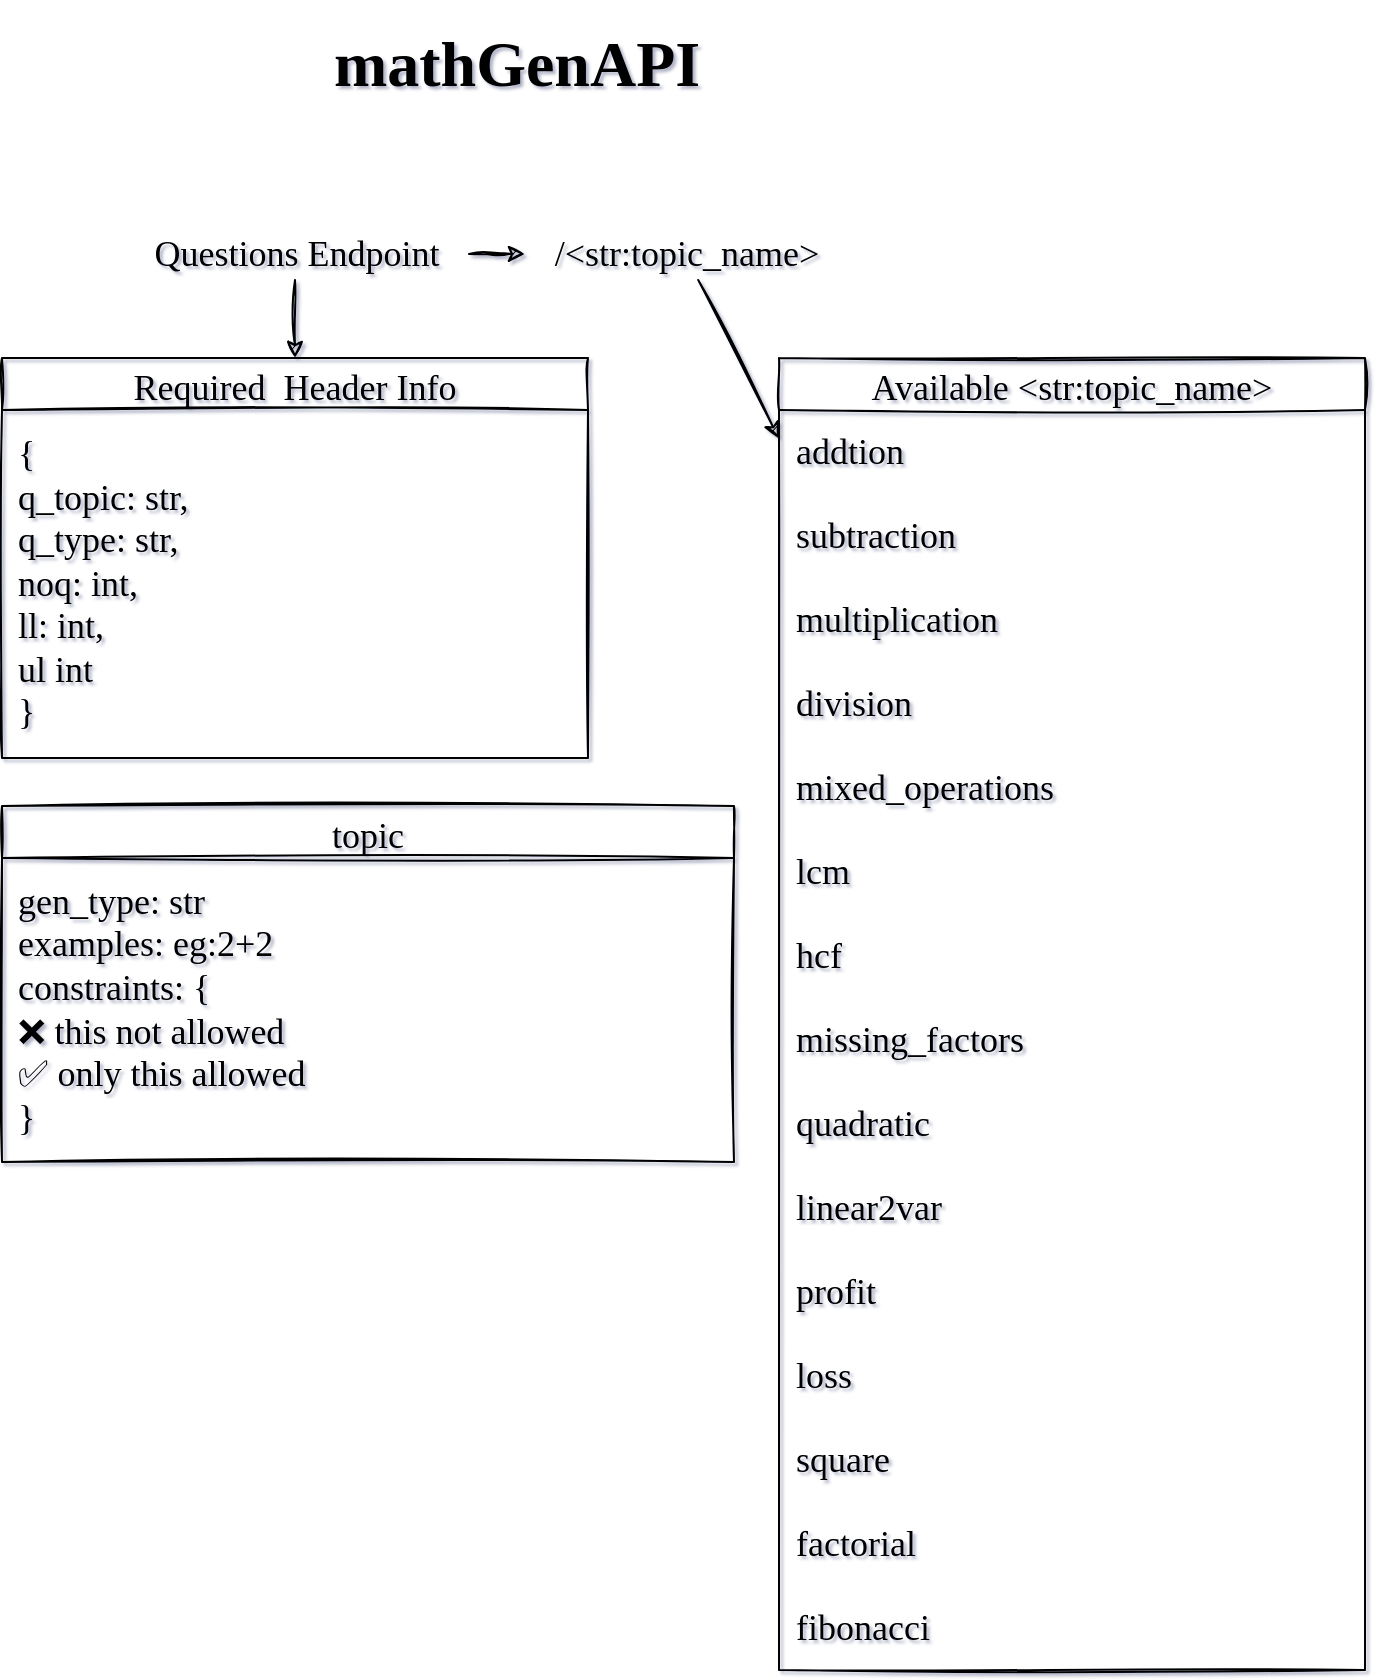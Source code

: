 <mxfile version="16.5.1" type="device" pages="9"><diagram id="R6wSi7AdFI1JqL-V2Yq4" name="General Planning"><mxGraphModel dx="1024" dy="675" grid="0" gridSize="10" guides="1" tooltips="1" connect="0" arrows="1" fold="1" page="1" pageScale="1" pageWidth="827" pageHeight="1169" math="0" shadow="1"><root><mxCell id="0"/><mxCell id="1" parent="0"/><mxCell id="50_RmX6bgodW5BrkN7uO-1" value="&lt;font style=&quot;font-size: 32px;&quot;&gt;mathGenAPI&lt;/font&gt;" style="text;strokeColor=none;fillColor=none;html=1;fontSize=32;fontStyle=1;verticalAlign=middle;align=center;fontFamily=Comic Sans MS;comic=1;sketch=1;" parent="1" vertex="1"><mxGeometry x="210" y="29" width="233" height="64" as="geometry"/></mxCell><mxCell id="UHMRtTdEUmlzPPOyTJ3l-3" value="" style="group" parent="1" vertex="1" connectable="0"><mxGeometry x="70" y="143" width="681.5" height="721" as="geometry"/></mxCell><mxCell id="50_RmX6bgodW5BrkN7uO-46" value="" style="group" parent="UHMRtTdEUmlzPPOyTJ3l-3" vertex="1" connectable="0"><mxGeometry x="59.5" width="362" height="26" as="geometry"/></mxCell><mxCell id="50_RmX6bgodW5BrkN7uO-2" value="Questions Endpoint" style="text;html=1;align=center;verticalAlign=middle;resizable=0;points=[];autosize=1;strokeColor=none;fillColor=none;fontSize=18;fontFamily=Comic Sans MS;comic=1;sketch=1;" parent="50_RmX6bgodW5BrkN7uO-46" vertex="1"><mxGeometry width="174" height="26" as="geometry"/></mxCell><mxCell id="50_RmX6bgodW5BrkN7uO-5" value="/&amp;lt;str:topic_name&amp;gt;" style="text;html=1;align=center;verticalAlign=middle;resizable=0;points=[];autosize=1;strokeColor=none;fillColor=none;fontSize=18;fontFamily=Comic Sans MS;comic=1;sketch=1;" parent="50_RmX6bgodW5BrkN7uO-46" vertex="1"><mxGeometry x="202" width="160" height="26" as="geometry"/></mxCell><mxCell id="50_RmX6bgodW5BrkN7uO-6" value="" style="edgeStyle=orthogonalEdgeStyle;rounded=0;orthogonalLoop=1;jettySize=auto;html=1;fontSize=18;fontFamily=Comic Sans MS;comic=1;sketch=1;" parent="50_RmX6bgodW5BrkN7uO-46" source="50_RmX6bgodW5BrkN7uO-2" target="50_RmX6bgodW5BrkN7uO-5" edge="1"><mxGeometry relative="1" as="geometry"/></mxCell><mxCell id="50_RmX6bgodW5BrkN7uO-19" value="Required  Header Info" style="swimlane;fontStyle=0;childLayout=stackLayout;horizontal=1;startSize=26;fillColor=none;horizontalStack=0;resizeParent=1;resizeParentMax=0;resizeLast=0;collapsible=1;marginBottom=0;fontFamily=Comic Sans MS;fontSize=18;comic=1;sketch=1;" parent="UHMRtTdEUmlzPPOyTJ3l-3" vertex="1"><mxGeometry y="65" width="293" height="200" as="geometry"><mxRectangle x="112" y="194" width="217" height="26" as="alternateBounds"/></mxGeometry></mxCell><mxCell id="50_RmX6bgodW5BrkN7uO-24" value="{&lt;br&gt;q_topic: str,&lt;br&gt;q_type: str,&lt;br&gt;noq: int,&lt;br&gt;ll: int,&lt;br&gt;ul int&lt;br&gt;}" style="text;html=1;align=left;verticalAlign=middle;resizable=0;points=[];autosize=1;strokeColor=none;fillColor=none;fontSize=18;fontFamily=Comic Sans MS;spacingLeft=0;spacingRight=0;spacing=8;comic=1;sketch=1;" parent="50_RmX6bgodW5BrkN7uO-19" vertex="1"><mxGeometry y="26" width="293" height="174" as="geometry"/></mxCell><mxCell id="50_RmX6bgodW5BrkN7uO-31" value="Available &lt;str:topic_name&gt;" style="swimlane;fontStyle=0;childLayout=stackLayout;horizontal=1;startSize=26;fillColor=none;horizontalStack=0;resizeParent=1;resizeParentMax=0;resizeLast=0;collapsible=1;marginBottom=0;fontFamily=Comic Sans MS;fontSize=18;comic=1;sketch=1;" parent="UHMRtTdEUmlzPPOyTJ3l-3" vertex="1"><mxGeometry x="388.5" y="65" width="293" height="656" as="geometry"><mxRectangle x="339" y="194" width="217" height="26" as="alternateBounds"/></mxGeometry></mxCell><mxCell id="50_RmX6bgodW5BrkN7uO-32" value="addtion" style="text;html=1;align=left;verticalAlign=middle;resizable=0;points=[];autosize=1;strokeColor=none;fillColor=none;fontSize=18;fontFamily=Comic Sans MS;spacingLeft=0;spacingRight=0;spacing=8;comic=1;sketch=1;" parent="50_RmX6bgodW5BrkN7uO-31" vertex="1"><mxGeometry y="26" width="293" height="42" as="geometry"/></mxCell><mxCell id="50_RmX6bgodW5BrkN7uO-33" value="subtraction" style="text;html=1;align=left;verticalAlign=middle;resizable=0;points=[];autosize=1;strokeColor=none;fillColor=none;fontSize=18;fontFamily=Comic Sans MS;spacingLeft=0;spacingRight=0;spacing=8;comic=1;sketch=1;" parent="50_RmX6bgodW5BrkN7uO-31" vertex="1"><mxGeometry y="68" width="293" height="42" as="geometry"/></mxCell><mxCell id="50_RmX6bgodW5BrkN7uO-34" value="multiplication" style="text;html=1;align=left;verticalAlign=middle;resizable=0;points=[];autosize=1;strokeColor=none;fillColor=none;fontSize=18;fontFamily=Comic Sans MS;spacingLeft=0;spacingRight=0;spacing=8;comic=1;sketch=1;" parent="50_RmX6bgodW5BrkN7uO-31" vertex="1"><mxGeometry y="110" width="293" height="42" as="geometry"/></mxCell><mxCell id="50_RmX6bgodW5BrkN7uO-35" value="division" style="text;html=1;align=left;verticalAlign=middle;resizable=0;points=[];autosize=1;strokeColor=none;fillColor=none;fontSize=18;fontFamily=Comic Sans MS;spacingLeft=0;spacingRight=0;spacing=8;comic=1;sketch=1;" parent="50_RmX6bgodW5BrkN7uO-31" vertex="1"><mxGeometry y="152" width="293" height="42" as="geometry"/></mxCell><mxCell id="50_RmX6bgodW5BrkN7uO-36" value="mixed_operations" style="text;html=1;align=left;verticalAlign=middle;resizable=0;points=[];autosize=1;strokeColor=none;fillColor=none;fontSize=18;fontFamily=Comic Sans MS;spacingLeft=0;spacingRight=0;spacing=8;comic=1;sketch=1;" parent="50_RmX6bgodW5BrkN7uO-31" vertex="1"><mxGeometry y="194" width="293" height="42" as="geometry"/></mxCell><mxCell id="50_RmX6bgodW5BrkN7uO-37" value="lcm" style="text;html=1;align=left;verticalAlign=middle;resizable=0;points=[];autosize=1;strokeColor=none;fillColor=none;fontSize=18;fontFamily=Comic Sans MS;spacingLeft=0;spacingRight=0;spacing=8;comic=1;sketch=1;" parent="50_RmX6bgodW5BrkN7uO-31" vertex="1"><mxGeometry y="236" width="293" height="42" as="geometry"/></mxCell><mxCell id="50_RmX6bgodW5BrkN7uO-38" value="hcf" style="text;html=1;align=left;verticalAlign=middle;resizable=0;points=[];autosize=1;strokeColor=none;fillColor=none;fontSize=18;fontFamily=Comic Sans MS;spacingLeft=0;spacingRight=0;spacing=8;comic=1;sketch=1;" parent="50_RmX6bgodW5BrkN7uO-31" vertex="1"><mxGeometry y="278" width="293" height="42" as="geometry"/></mxCell><mxCell id="50_RmX6bgodW5BrkN7uO-39" value="missing_factors" style="text;html=1;align=left;verticalAlign=middle;resizable=0;points=[];autosize=1;strokeColor=none;fillColor=none;fontSize=18;fontFamily=Comic Sans MS;spacingLeft=0;spacingRight=0;spacing=8;comic=1;sketch=1;" parent="50_RmX6bgodW5BrkN7uO-31" vertex="1"><mxGeometry y="320" width="293" height="42" as="geometry"/></mxCell><mxCell id="50_RmX6bgodW5BrkN7uO-40" value="quadratic" style="text;html=1;align=left;verticalAlign=middle;resizable=0;points=[];autosize=1;strokeColor=none;fillColor=none;fontSize=18;fontFamily=Comic Sans MS;spacingLeft=0;spacingRight=0;spacing=8;comic=1;sketch=1;" parent="50_RmX6bgodW5BrkN7uO-31" vertex="1"><mxGeometry y="362" width="293" height="42" as="geometry"/></mxCell><mxCell id="50_RmX6bgodW5BrkN7uO-41" value="linear2var" style="text;html=1;align=left;verticalAlign=middle;resizable=0;points=[];autosize=1;strokeColor=none;fillColor=none;fontSize=18;fontFamily=Comic Sans MS;spacingLeft=0;spacingRight=0;spacing=8;comic=1;sketch=1;" parent="50_RmX6bgodW5BrkN7uO-31" vertex="1"><mxGeometry y="404" width="293" height="42" as="geometry"/></mxCell><mxCell id="Wm4pYQtWEExkUsN9oe1l-27" value="profit" style="text;html=1;align=left;verticalAlign=middle;resizable=0;points=[];autosize=1;strokeColor=none;fillColor=none;fontSize=18;fontFamily=Comic Sans MS;spacingLeft=0;spacingRight=0;spacing=8;comic=1;sketch=1;" parent="50_RmX6bgodW5BrkN7uO-31" vertex="1"><mxGeometry y="446" width="293" height="42" as="geometry"/></mxCell><mxCell id="Wm4pYQtWEExkUsN9oe1l-28" value="loss" style="text;html=1;align=left;verticalAlign=middle;resizable=0;points=[];autosize=1;strokeColor=none;fillColor=none;fontSize=18;fontFamily=Comic Sans MS;spacingLeft=0;spacingRight=0;spacing=8;comic=1;sketch=1;" parent="50_RmX6bgodW5BrkN7uO-31" vertex="1"><mxGeometry y="488" width="293" height="42" as="geometry"/></mxCell><mxCell id="Wm4pYQtWEExkUsN9oe1l-29" value="square" style="text;html=1;align=left;verticalAlign=middle;resizable=0;points=[];autosize=1;strokeColor=none;fillColor=none;fontSize=18;fontFamily=Comic Sans MS;spacingLeft=0;spacingRight=0;spacing=8;comic=1;sketch=1;" parent="50_RmX6bgodW5BrkN7uO-31" vertex="1"><mxGeometry y="530" width="293" height="42" as="geometry"/></mxCell><mxCell id="Wm4pYQtWEExkUsN9oe1l-30" value="factorial" style="text;html=1;align=left;verticalAlign=middle;resizable=0;points=[];autosize=1;strokeColor=none;fillColor=none;fontSize=18;fontFamily=Comic Sans MS;spacingLeft=0;spacingRight=0;spacing=8;comic=1;sketch=1;" parent="50_RmX6bgodW5BrkN7uO-31" vertex="1"><mxGeometry y="572" width="293" height="42" as="geometry"/></mxCell><mxCell id="UHMRtTdEUmlzPPOyTJ3l-1" value="fibonacci" style="text;html=1;align=left;verticalAlign=middle;resizable=0;points=[];autosize=1;strokeColor=none;fillColor=none;fontSize=18;fontFamily=Comic Sans MS;spacingLeft=0;spacingRight=0;spacing=8;comic=1;sketch=1;" parent="50_RmX6bgodW5BrkN7uO-31" vertex="1"><mxGeometry y="614" width="293" height="42" as="geometry"/></mxCell><mxCell id="50_RmX6bgodW5BrkN7uO-50" style="rounded=0;comic=1;sketch=1;orthogonalLoop=1;jettySize=auto;html=1;fontFamily=Comic Sans MS;fontSize=18;" parent="UHMRtTdEUmlzPPOyTJ3l-3" source="50_RmX6bgodW5BrkN7uO-5" target="50_RmX6bgodW5BrkN7uO-31" edge="1"><mxGeometry relative="1" as="geometry"/></mxCell><mxCell id="50_RmX6bgodW5BrkN7uO-52" style="rounded=0;comic=1;sketch=1;orthogonalLoop=1;jettySize=auto;html=1;fontFamily=Comic Sans MS;fontSize=18;" parent="UHMRtTdEUmlzPPOyTJ3l-3" source="50_RmX6bgodW5BrkN7uO-2" target="50_RmX6bgodW5BrkN7uO-19" edge="1"><mxGeometry relative="1" as="geometry"/></mxCell><mxCell id="50_RmX6bgodW5BrkN7uO-85" value="topic" style="swimlane;fontStyle=0;childLayout=stackLayout;horizontal=1;startSize=26;fillColor=none;horizontalStack=0;resizeParent=1;resizeParentMax=0;resizeLast=0;collapsible=1;marginBottom=0;fontFamily=Comic Sans MS;fontSize=18;comic=1;sketch=1;" parent="UHMRtTdEUmlzPPOyTJ3l-3" vertex="1"><mxGeometry y="289" width="366" height="178" as="geometry"><mxRectangle x="127" y="504" width="217" height="26" as="alternateBounds"/></mxGeometry></mxCell><mxCell id="50_RmX6bgodW5BrkN7uO-86" value="gen_type: str&lt;br&gt;examples: eg:2+2&lt;br&gt;constraints: {&lt;br&gt;❌ this not allowed&lt;br&gt;✅ only this allowed&lt;br&gt;}" style="text;html=1;align=left;verticalAlign=middle;resizable=0;points=[];autosize=1;strokeColor=none;fillColor=none;fontSize=18;fontFamily=Comic Sans MS;spacingLeft=0;spacingRight=0;spacing=8;comic=1;sketch=1;" parent="50_RmX6bgodW5BrkN7uO-85" vertex="1"><mxGeometry y="26" width="366" height="152" as="geometry"/></mxCell></root></mxGraphModel></diagram><diagram id="ifHqoZb8tNHXgYp_1I3h" name="Class Diagram"><mxGraphModel dx="5120" dy="3375" grid="1" gridSize="10" guides="1" tooltips="1" connect="0" arrows="1" fold="1" page="1" pageScale="2" pageWidth="827" pageHeight="1169" math="0" shadow="0"><root><mxCell id="zbhEMl68jSvtTIgDv81_-0"/><mxCell id="zbhEMl68jSvtTIgDv81_-1" parent="zbhEMl68jSvtTIgDv81_-0"/><mxCell id="0F7L8eTgJsn0WXpCO3Qn-0" value="Class Diagram" style="text;align=center;fontStyle=1;verticalAlign=middle;spacingLeft=3;spacingRight=3;strokeColor=default;rotatable=0;points=[[0,0.5],[1,0.5]];portConstraint=eastwest;fontFamily=Comic Sans MS;fontSize=18;fontColor=default;fillColor=default;html=1;whiteSpace=wrap;sketch=1;" parent="zbhEMl68jSvtTIgDv81_-1" vertex="1"><mxGeometry x="707" y="64" width="240" height="60" as="geometry"/></mxCell><mxCell id="0F7L8eTgJsn0WXpCO3Qn-63" value="" style="group" parent="zbhEMl68jSvtTIgDv81_-1" vertex="1" connectable="0"><mxGeometry x="363" y="157" width="746" height="590" as="geometry"/></mxCell><mxCell id="sqHjESBQwbPpn6RP6fcB-177" value="Question" style="swimlane;fontStyle=1;align=center;verticalAlign=top;childLayout=stackLayout;horizontal=1;startSize=48;horizontalStack=0;resizeParent=1;resizeParentMax=0;resizeLast=0;collapsible=1;marginBottom=0;sketch=1;fontFamily=Comic Sans MS;fontSize=18;fontColor=default;strokeColor=default;fillColor=default;spacing=8;autosize=1;swimlaneLine=1;swimlaneFillColor=default;" parent="0F7L8eTgJsn0WXpCO3Qn-63" vertex="1"><mxGeometry x="21" y="237" width="180" height="256" as="geometry"/></mxCell><mxCell id="sqHjESBQwbPpn6RP6fcB-178" value="+ qstring: str&#10;+ answer: number&#10;+ type: str" style="text;strokeColor=none;fillColor=none;align=left;verticalAlign=top;spacingLeft=4;spacingRight=4;overflow=hidden;rotatable=0;points=[[0,0.5],[1,0.5]];portConstraint=eastwest;sketch=1;fontFamily=Comic Sans MS;fontSize=18;fontColor=default;startSize=50;spacing=8;autosize=1;swimlaneLine=1;swimlaneFillColor=default;" parent="sqHjESBQwbPpn6RP6fcB-177" vertex="1"><mxGeometry y="48" width="180" height="90" as="geometry"/></mxCell><mxCell id="sqHjESBQwbPpn6RP6fcB-179" value="" style="line;strokeWidth=1;fillColor=none;align=left;verticalAlign=middle;spacingTop=-1;spacingLeft=3;spacingRight=3;rotatable=0;labelPosition=right;points=[];portConstraint=eastwest;sketch=1;fontFamily=Comic Sans MS;fontSize=18;fontColor=default;startSize=50;spacing=8;autosize=1;swimlaneLine=1;swimlaneFillColor=default;" parent="sqHjESBQwbPpn6RP6fcB-177" vertex="1"><mxGeometry y="138" width="180" height="8" as="geometry"/></mxCell><mxCell id="sqHjESBQwbPpn6RP6fcB-180" value="- __repr__()&#10;+ toDict(): dict&#10;+ toJson(): json&#10;+ toXml(): xml" style="text;strokeColor=none;fillColor=none;align=left;verticalAlign=top;spacingLeft=4;spacingRight=4;overflow=hidden;rotatable=0;points=[[0,0.5],[1,0.5]];portConstraint=eastwest;sketch=1;fontFamily=Comic Sans MS;fontSize=18;fontColor=default;startSize=50;spacing=8;autosize=1;swimlaneLine=1;swimlaneFillColor=default;" parent="sqHjESBQwbPpn6RP6fcB-177" vertex="1"><mxGeometry y="146" width="180" height="110" as="geometry"/></mxCell><mxCell id="sqHjESBQwbPpn6RP6fcB-70" value="TestRangedIntegerNumberGenerator" style="swimlane;fontStyle=1;align=center;verticalAlign=top;childLayout=stackLayout;horizontal=1;startSize=48;horizontalStack=0;resizeParent=1;resizeParentMax=0;resizeLast=0;collapsible=1;marginBottom=0;sketch=1;fontFamily=Comic Sans MS;fontSize=18;fontColor=default;strokeColor=default;fillColor=default;spacing=8;autosize=1;swimlaneLine=1;swimlaneFillColor=default;" parent="0F7L8eTgJsn0WXpCO3Qn-63" vertex="1"><mxGeometry x="376" y="438" width="370" height="152" as="geometry"/></mxCell><mxCell id="sqHjESBQwbPpn6RP6fcB-71" value="+ field: type" style="text;strokeColor=none;fillColor=none;align=left;verticalAlign=top;spacingLeft=4;spacingRight=4;overflow=hidden;rotatable=0;points=[[0,0.5],[1,0.5]];portConstraint=eastwest;sketch=1;fontFamily=Comic Sans MS;fontSize=18;fontColor=default;startSize=50;spacing=8;autosize=1;swimlaneLine=1;swimlaneFillColor=default;" parent="sqHjESBQwbPpn6RP6fcB-70" vertex="1"><mxGeometry y="48" width="370" height="44" as="geometry"/></mxCell><mxCell id="sqHjESBQwbPpn6RP6fcB-72" value="" style="line;strokeWidth=1;fillColor=none;align=left;verticalAlign=middle;spacingTop=-1;spacingLeft=3;spacingRight=3;rotatable=0;labelPosition=right;points=[];portConstraint=eastwest;sketch=1;fontFamily=Comic Sans MS;fontSize=18;fontColor=default;startSize=50;spacing=8;autosize=1;swimlaneLine=1;swimlaneFillColor=default;" parent="sqHjESBQwbPpn6RP6fcB-70" vertex="1"><mxGeometry y="92" width="370" height="8" as="geometry"/></mxCell><mxCell id="sqHjESBQwbPpn6RP6fcB-73" value="+ method(type): type" style="text;strokeColor=none;fillColor=none;align=left;verticalAlign=top;spacingLeft=4;spacingRight=4;overflow=hidden;rotatable=0;points=[[0,0.5],[1,0.5]];portConstraint=eastwest;sketch=1;fontFamily=Comic Sans MS;fontSize=18;fontColor=default;startSize=50;spacing=8;autosize=1;swimlaneLine=1;swimlaneFillColor=default;" parent="sqHjESBQwbPpn6RP6fcB-70" vertex="1"><mxGeometry y="100" width="370" height="52" as="geometry"/></mxCell><mxCell id="sqHjESBQwbPpn6RP6fcB-54" value="NumberGenerator" style="swimlane;fontStyle=1;align=center;verticalAlign=top;childLayout=stackLayout;horizontal=1;startSize=48;horizontalStack=0;resizeParent=1;resizeParentMax=0;resizeLast=0;collapsible=1;marginBottom=0;sketch=1;fontFamily=Comic Sans MS;fontSize=18;fontColor=default;strokeColor=default;fillColor=default;spacing=8;autosize=1;container=0;swimlaneLine=1;swimlaneFillColor=default;" parent="0F7L8eTgJsn0WXpCO3Qn-63" vertex="1"><mxGeometry width="250" height="96" as="geometry"/></mxCell><mxCell id="sqHjESBQwbPpn6RP6fcB-56" value="" style="line;strokeWidth=1;fillColor=none;align=left;verticalAlign=middle;spacingTop=-1;spacingLeft=3;spacingRight=3;rotatable=0;labelPosition=right;points=[];portConstraint=eastwest;sketch=1;fontFamily=Comic Sans MS;fontSize=18;fontColor=default;startSize=50;spacing=8;autosize=1;swimlaneLine=1;swimlaneFillColor=default;" parent="sqHjESBQwbPpn6RP6fcB-54" vertex="1"><mxGeometry y="48" width="250" height="8" as="geometry"/></mxCell><mxCell id="sqHjESBQwbPpn6RP6fcB-57" value="+ number(): number" style="text;strokeColor=none;fillColor=none;align=left;verticalAlign=top;spacingLeft=4;spacingRight=4;overflow=hidden;rotatable=0;points=[[0,0.5],[1,0.5]];portConstraint=eastwest;sketch=1;fontFamily=Comic Sans MS;fontSize=18;fontColor=default;startSize=50;spacing=8;autosize=1;swimlaneLine=1;swimlaneFillColor=default;" parent="sqHjESBQwbPpn6RP6fcB-54" vertex="1"><mxGeometry y="56" width="250" height="40" as="geometry"/></mxCell><mxCell id="sqHjESBQwbPpn6RP6fcB-58" value="RangedNumberGenerator" style="swimlane;fontStyle=1;align=center;verticalAlign=top;childLayout=stackLayout;horizontal=1;startSize=48;horizontalStack=0;resizeParent=1;resizeParentMax=0;resizeLast=0;collapsible=1;marginBottom=0;sketch=1;fontFamily=Comic Sans MS;fontSize=18;fontColor=default;strokeColor=default;fillColor=default;spacing=8;autosize=1;container=0;swimlaneLine=1;swimlaneFillColor=default;" parent="0F7L8eTgJsn0WXpCO3Qn-63" vertex="1"><mxGeometry x="435" width="260" height="96" as="geometry"/></mxCell><mxCell id="sqHjESBQwbPpn6RP6fcB-60" value="" style="line;strokeWidth=1;fillColor=none;align=left;verticalAlign=middle;spacingTop=-1;spacingLeft=3;spacingRight=3;rotatable=0;labelPosition=right;points=[];portConstraint=eastwest;sketch=1;fontFamily=Comic Sans MS;fontSize=18;fontColor=default;startSize=50;spacing=8;autosize=1;swimlaneLine=1;swimlaneFillColor=default;" parent="sqHjESBQwbPpn6RP6fcB-58" vertex="1"><mxGeometry y="48" width="260" height="8" as="geometry"/></mxCell><mxCell id="sqHjESBQwbPpn6RP6fcB-61" value="+ number(): number" style="text;strokeColor=none;fillColor=none;align=left;verticalAlign=top;spacingLeft=4;spacingRight=4;overflow=hidden;rotatable=0;points=[[0,0.5],[1,0.5]];portConstraint=eastwest;sketch=1;fontFamily=Comic Sans MS;fontSize=18;fontColor=default;startSize=50;spacing=8;autosize=1;swimlaneLine=1;swimlaneFillColor=default;" parent="sqHjESBQwbPpn6RP6fcB-58" vertex="1"><mxGeometry y="56" width="260" height="40" as="geometry"/></mxCell><mxCell id="sqHjESBQwbPpn6RP6fcB-62" value="RangedIntegerNumberGenerator" style="swimlane;fontStyle=1;align=center;verticalAlign=top;childLayout=stackLayout;horizontal=1;startSize=48;horizontalStack=0;resizeParent=1;resizeParentMax=0;resizeLast=0;collapsible=1;marginBottom=0;sketch=1;fontFamily=Comic Sans MS;fontSize=18;fontColor=default;strokeColor=default;fillColor=default;spacing=8;autosize=1;swimlaneLine=1;swimlaneFillColor=default;" parent="0F7L8eTgJsn0WXpCO3Qn-63" vertex="1"><mxGeometry x="396" y="237" width="330" height="166" as="geometry"/></mxCell><mxCell id="sqHjESBQwbPpn6RP6fcB-63" value="+ lower_limit: number&#10;+ upper_limit: number" style="text;strokeColor=none;fillColor=none;align=left;verticalAlign=top;spacingLeft=4;spacingRight=4;overflow=hidden;rotatable=0;points=[[0,0.5],[1,0.5]];portConstraint=eastwest;sketch=1;fontFamily=Comic Sans MS;fontSize=18;fontColor=default;startSize=50;spacing=8;autosize=1;swimlaneLine=1;swimlaneFillColor=default;" parent="sqHjESBQwbPpn6RP6fcB-62" vertex="1"><mxGeometry y="48" width="330" height="70" as="geometry"/></mxCell><mxCell id="sqHjESBQwbPpn6RP6fcB-64" value="" style="line;strokeWidth=1;fillColor=none;align=left;verticalAlign=middle;spacingTop=-1;spacingLeft=3;spacingRight=3;rotatable=0;labelPosition=right;points=[];portConstraint=eastwest;sketch=1;fontFamily=Comic Sans MS;fontSize=18;fontColor=default;startSize=50;spacing=8;autosize=1;swimlaneLine=1;swimlaneFillColor=default;" parent="sqHjESBQwbPpn6RP6fcB-62" vertex="1"><mxGeometry y="118" width="330" height="8" as="geometry"/></mxCell><mxCell id="sqHjESBQwbPpn6RP6fcB-65" value="+ number(): number" style="text;strokeColor=none;fillColor=none;align=left;verticalAlign=top;spacingLeft=4;spacingRight=4;overflow=hidden;rotatable=0;points=[[0,0.5],[1,0.5]];portConstraint=eastwest;sketch=1;fontFamily=Comic Sans MS;fontSize=18;fontColor=default;startSize=50;spacing=8;autosize=1;swimlaneLine=1;swimlaneFillColor=default;" parent="sqHjESBQwbPpn6RP6fcB-62" vertex="1"><mxGeometry y="126" width="330" height="40" as="geometry"/></mxCell><mxCell id="sqHjESBQwbPpn6RP6fcB-79" value="" style="edgeStyle=orthogonalEdgeStyle;html=1;endSize=6;endArrow=block;endFill=0;rounded=0;fontFamily=Comic Sans MS;fontSize=18;fontColor=default;swimlaneLine=1;sketch=0;" parent="0F7L8eTgJsn0WXpCO3Qn-63" source="sqHjESBQwbPpn6RP6fcB-58" target="sqHjESBQwbPpn6RP6fcB-54" edge="1"><mxGeometry width="160" relative="1" as="geometry"><mxPoint x="454" y="1113" as="sourcePoint"/><mxPoint x="694" y="1363" as="targetPoint"/></mxGeometry></mxCell><mxCell id="sqHjESBQwbPpn6RP6fcB-80" value="" style="edgeStyle=orthogonalEdgeStyle;html=1;endSize=6;endArrow=block;endFill=0;rounded=0;fontFamily=Comic Sans MS;fontSize=18;fontColor=default;swimlaneLine=1;sketch=0;" parent="0F7L8eTgJsn0WXpCO3Qn-63" source="sqHjESBQwbPpn6RP6fcB-62" target="sqHjESBQwbPpn6RP6fcB-58" edge="1"><mxGeometry width="160" relative="1" as="geometry"><mxPoint x="434" y="1197" as="sourcePoint"/><mxPoint x="654" y="1283" as="targetPoint"/><Array as="points"><mxPoint x="565" y="237"/><mxPoint x="565" y="237"/></Array></mxGeometry></mxCell><mxCell id="0F7L8eTgJsn0WXpCO3Qn-64" value="" style="group" parent="zbhEMl68jSvtTIgDv81_-1" vertex="1" connectable="0"><mxGeometry x="39" y="822" width="1576" height="956" as="geometry"/></mxCell><mxCell id="sqHjESBQwbPpn6RP6fcB-99" value="QuestionType" style="swimlane;fontStyle=1;align=center;verticalAlign=top;childLayout=stackLayout;horizontal=1;startSize=48;horizontalStack=0;resizeParent=1;resizeParentMax=0;resizeLast=0;collapsible=1;marginBottom=0;sketch=1;fontFamily=Comic Sans MS;fontSize=18;fontColor=default;strokeColor=default;fillColor=default;spacing=8;autosize=1;container=0;swimlaneLine=1;swimlaneFillColor=default;" parent="0F7L8eTgJsn0WXpCO3Qn-64" vertex="1"><mxGeometry x="552" y="582" width="310" height="96" as="geometry"/></mxCell><mxCell id="sqHjESBQwbPpn6RP6fcB-100" value="" style="line;strokeWidth=1;fillColor=none;align=left;verticalAlign=middle;spacingTop=-1;spacingLeft=3;spacingRight=3;rotatable=0;labelPosition=right;points=[];portConstraint=eastwest;sketch=1;fontFamily=Comic Sans MS;fontSize=18;fontColor=default;startSize=50;spacing=8;autosize=1;swimlaneLine=1;swimlaneFillColor=default;" parent="sqHjESBQwbPpn6RP6fcB-99" vertex="1"><mxGeometry y="48" width="310" height="8" as="geometry"/></mxCell><mxCell id="sqHjESBQwbPpn6RP6fcB-101" value="+ generate_question(): Question" style="text;strokeColor=none;fillColor=none;align=left;verticalAlign=top;spacingLeft=4;spacingRight=4;overflow=hidden;rotatable=0;points=[[0,0.5],[1,0.5]];portConstraint=eastwest;sketch=1;fontFamily=Comic Sans MS;fontSize=18;fontColor=default;startSize=50;spacing=8;autosize=1;swimlaneLine=1;swimlaneFillColor=default;" parent="sqHjESBQwbPpn6RP6fcB-99" vertex="1"><mxGeometry y="56" width="310" height="40" as="geometry"/></mxCell><mxCell id="sqHjESBQwbPpn6RP6fcB-102" value="AdditionQuestionType1/&#10;SubtractionQuestionType1/&#10;SubtractionQuestionType2/&#10;SubtractionQuestionType3/&#10;MultiplicationQuestionType1/&#10;MultiplicationQuestionType2/&#10;DivisionQuestionType1/&#10;DivisionQuestionType2/&#10;LCMQuestionType1/&#10;HCFQuestionType1/" style="swimlane;fontStyle=1;align=center;verticalAlign=top;childLayout=stackLayout;horizontal=1;startSize=240;horizontalStack=0;resizeParent=1;resizeParentMax=0;resizeLast=0;collapsible=1;marginBottom=0;sketch=1;fontFamily=Comic Sans MS;fontSize=18;fontColor=default;strokeColor=default;fillColor=default;spacing=8;autosize=0;swimlaneLine=1;swimlaneFillColor=default;whiteSpace=wrap;" parent="0F7L8eTgJsn0WXpCO3Qn-64" vertex="1"><mxGeometry x="635" width="417" height="378" as="geometry"/></mxCell><mxCell id="sqHjESBQwbPpn6RP6fcB-103" value="+ number_generator_obj: NumberGenerator&#10;+ operator: str&#10;+ number_of_nums: int" style="text;strokeColor=none;fillColor=none;align=left;verticalAlign=top;spacingLeft=4;spacingRight=4;overflow=hidden;rotatable=0;points=[[0,0.5],[1,0.5]];portConstraint=eastwest;sketch=1;fontFamily=Comic Sans MS;fontSize=18;fontColor=default;startSize=50;spacing=8;autosize=1;swimlaneLine=1;swimlaneFillColor=default;" parent="sqHjESBQwbPpn6RP6fcB-102" vertex="1"><mxGeometry y="240" width="417" height="90" as="geometry"/></mxCell><mxCell id="sqHjESBQwbPpn6RP6fcB-104" value="" style="line;strokeWidth=1;fillColor=none;align=left;verticalAlign=middle;spacingTop=-1;spacingLeft=3;spacingRight=3;rotatable=0;labelPosition=right;points=[];portConstraint=eastwest;sketch=1;fontFamily=Comic Sans MS;fontSize=18;fontColor=default;startSize=50;spacing=8;autosize=1;swimlaneLine=1;swimlaneFillColor=default;" parent="sqHjESBQwbPpn6RP6fcB-102" vertex="1"><mxGeometry y="330" width="417" height="8" as="geometry"/></mxCell><mxCell id="sqHjESBQwbPpn6RP6fcB-105" value="+ generate_question(): Question" style="text;strokeColor=none;fillColor=none;align=left;verticalAlign=top;spacingLeft=4;spacingRight=4;overflow=hidden;rotatable=0;points=[[0,0.5],[1,0.5]];portConstraint=eastwest;sketch=1;fontFamily=Comic Sans MS;fontSize=18;fontColor=default;startSize=50;spacing=8;autosize=1;swimlaneLine=1;swimlaneFillColor=default;" parent="sqHjESBQwbPpn6RP6fcB-102" vertex="1"><mxGeometry y="338" width="417" height="40" as="geometry"/></mxCell><mxCell id="4iI5G2n5LfMwincuNg3R-3" style="edgeStyle=orthogonalEdgeStyle;shape=connector;rounded=0;orthogonalLoop=1;jettySize=auto;html=1;labelBackgroundColor=default;fontFamily=Comic Sans MS;fontSize=18;fontColor=default;endArrow=block;endFill=0;startSize=6;endSize=6;strokeColor=default;" parent="0F7L8eTgJsn0WXpCO3Qn-64" source="sqHjESBQwbPpn6RP6fcB-102" target="sqHjESBQwbPpn6RP6fcB-99" edge="1"><mxGeometry relative="1" as="geometry"><Array as="points"/></mxGeometry></mxCell><mxCell id="4iI5G2n5LfMwincuNg3R-0" style="edgeStyle=orthogonalEdgeStyle;shape=connector;rounded=0;orthogonalLoop=1;jettySize=auto;html=1;labelBackgroundColor=default;fontFamily=Comic Sans MS;fontSize=18;fontColor=default;endArrow=block;endFill=0;startSize=6;endSize=6;strokeColor=default;" parent="0F7L8eTgJsn0WXpCO3Qn-64" source="sqHjESBQwbPpn6RP6fcB-151" target="sqHjESBQwbPpn6RP6fcB-99" edge="1"><mxGeometry relative="1" as="geometry"><Array as="points"><mxPoint x="967" y="630"/></Array></mxGeometry></mxCell><mxCell id="sqHjESBQwbPpn6RP6fcB-151" value="QuadraticQuestionType1" style="swimlane;fontStyle=1;align=center;verticalAlign=top;childLayout=stackLayout;horizontal=1;startSize=48;horizontalStack=0;resizeParent=1;resizeParentMax=0;resizeLast=0;collapsible=1;marginBottom=0;sketch=1;fontFamily=Comic Sans MS;fontSize=18;fontColor=default;strokeColor=default;fillColor=default;spacing=8;autosize=1;swimlaneLine=1;swimlaneFillColor=default;" parent="0F7L8eTgJsn0WXpCO3Qn-64" vertex="1"><mxGeometry x="1086" y="362" width="410" height="136" as="geometry"/></mxCell><mxCell id="sqHjESBQwbPpn6RP6fcB-152" value="+ number_generator_obj: NumberGenerator" style="text;strokeColor=none;fillColor=none;align=left;verticalAlign=top;spacingLeft=4;spacingRight=4;overflow=hidden;rotatable=0;points=[[0,0.5],[1,0.5]];portConstraint=eastwest;sketch=1;fontFamily=Comic Sans MS;fontSize=18;fontColor=default;startSize=50;spacing=8;autosize=1;swimlaneLine=1;swimlaneFillColor=default;" parent="sqHjESBQwbPpn6RP6fcB-151" vertex="1"><mxGeometry y="48" width="410" height="40" as="geometry"/></mxCell><mxCell id="sqHjESBQwbPpn6RP6fcB-153" value="" style="line;strokeWidth=1;fillColor=none;align=left;verticalAlign=middle;spacingTop=-1;spacingLeft=3;spacingRight=3;rotatable=0;labelPosition=right;points=[];portConstraint=eastwest;sketch=1;fontFamily=Comic Sans MS;fontSize=18;fontColor=default;startSize=50;spacing=8;autosize=1;swimlaneLine=1;swimlaneFillColor=default;" parent="sqHjESBQwbPpn6RP6fcB-151" vertex="1"><mxGeometry y="88" width="410" height="8" as="geometry"/></mxCell><mxCell id="sqHjESBQwbPpn6RP6fcB-154" value="+ generate_question(): Question" style="text;strokeColor=none;fillColor=none;align=left;verticalAlign=top;spacingLeft=4;spacingRight=4;overflow=hidden;rotatable=0;points=[[0,0.5],[1,0.5]];portConstraint=eastwest;sketch=1;fontFamily=Comic Sans MS;fontSize=18;fontColor=default;startSize=50;spacing=8;autosize=1;swimlaneLine=1;swimlaneFillColor=default;" parent="sqHjESBQwbPpn6RP6fcB-151" vertex="1"><mxGeometry y="96" width="410" height="40" as="geometry"/></mxCell><mxCell id="4iI5G2n5LfMwincuNg3R-8" style="edgeStyle=orthogonalEdgeStyle;shape=connector;rounded=0;orthogonalLoop=1;jettySize=auto;html=1;labelBackgroundColor=default;fontFamily=Comic Sans MS;fontSize=18;fontColor=default;endArrow=block;endFill=0;startSize=6;endSize=6;strokeColor=default;" parent="0F7L8eTgJsn0WXpCO3Qn-64" source="PFf_8l_kFcOg_EMWN-LI-0" target="sqHjESBQwbPpn6RP6fcB-99" edge="1"><mxGeometry relative="1" as="geometry"/></mxCell><mxCell id="PFf_8l_kFcOg_EMWN-LI-0" value="Linear2VarQuestionType1" style="swimlane;fontStyle=1;align=center;verticalAlign=top;childLayout=stackLayout;horizontal=1;startSize=48;horizontalStack=0;resizeParent=1;resizeParentMax=0;resizeLast=0;collapsible=1;marginBottom=0;sketch=1;fontFamily=Comic Sans MS;fontSize=18;fontColor=default;strokeColor=default;fillColor=default;spacing=8;autosize=1;swimlaneLine=1;swimlaneFillColor=default;" parent="0F7L8eTgJsn0WXpCO3Qn-64" vertex="1"><mxGeometry y="512" width="490" height="166" as="geometry"/></mxCell><mxCell id="PFf_8l_kFcOg_EMWN-LI-1" value="+ number_generator_obj: NumberGenerator" style="text;strokeColor=none;fillColor=none;align=left;verticalAlign=top;spacingLeft=4;spacingRight=4;overflow=hidden;rotatable=0;points=[[0,0.5],[1,0.5]];portConstraint=eastwest;sketch=1;fontFamily=Comic Sans MS;fontSize=18;fontColor=default;startSize=50;spacing=8;autosize=1;swimlaneLine=1;swimlaneFillColor=default;" parent="PFf_8l_kFcOg_EMWN-LI-0" vertex="1"><mxGeometry y="48" width="490" height="40" as="geometry"/></mxCell><mxCell id="PFf_8l_kFcOg_EMWN-LI-2" value="" style="line;strokeWidth=1;fillColor=none;align=left;verticalAlign=middle;spacingTop=-1;spacingLeft=3;spacingRight=3;rotatable=0;labelPosition=right;points=[];portConstraint=eastwest;sketch=1;fontFamily=Comic Sans MS;fontSize=18;fontColor=default;startSize=50;spacing=8;autosize=1;swimlaneLine=1;swimlaneFillColor=default;" parent="PFf_8l_kFcOg_EMWN-LI-0" vertex="1"><mxGeometry y="88" width="490" height="8" as="geometry"/></mxCell><mxCell id="PFf_8l_kFcOg_EMWN-LI-3" value="+ generate_question(): Question&#10;+ generate_coefficient(point, ans_point): [int, int, int]" style="text;strokeColor=none;fillColor=none;align=left;verticalAlign=top;spacingLeft=4;spacingRight=4;overflow=hidden;rotatable=0;points=[[0,0.5],[1,0.5]];portConstraint=eastwest;sketch=1;fontFamily=Comic Sans MS;fontSize=18;fontColor=default;startSize=50;spacing=8;autosize=1;swimlaneLine=1;swimlaneFillColor=default;" parent="PFf_8l_kFcOg_EMWN-LI-0" vertex="1"><mxGeometry y="96" width="490" height="70" as="geometry"/></mxCell><mxCell id="4iI5G2n5LfMwincuNg3R-7" style="edgeStyle=orthogonalEdgeStyle;shape=connector;rounded=0;orthogonalLoop=1;jettySize=auto;html=1;labelBackgroundColor=default;fontFamily=Comic Sans MS;fontSize=18;fontColor=default;endArrow=block;endFill=0;startSize=6;endSize=6;strokeColor=default;" parent="0F7L8eTgJsn0WXpCO3Qn-64" source="PFf_8l_kFcOg_EMWN-LI-4" target="sqHjESBQwbPpn6RP6fcB-99" edge="1"><mxGeometry relative="1" as="geometry"><Array as="points"><mxPoint x="707" y="812"/></Array></mxGeometry></mxCell><mxCell id="PFf_8l_kFcOg_EMWN-LI-4" value="SquareQuestionType1/&#10;FactorialQuestionType1/&#10;FibonacciQuestionType1" style="swimlane;fontStyle=1;align=center;verticalAlign=top;childLayout=stackLayout;horizontal=1;startSize=98;horizontalStack=0;resizeParent=1;resizeParentMax=0;resizeLast=0;collapsible=1;marginBottom=0;sketch=1;fontFamily=Comic Sans MS;fontSize=18;fontColor=default;strokeColor=default;fillColor=default;spacing=8;autosize=1;swimlaneLine=1;swimlaneFillColor=default;" parent="0F7L8eTgJsn0WXpCO3Qn-64" vertex="1"><mxGeometry x="72" y="740" width="490" height="216" as="geometry"/></mxCell><mxCell id="PFf_8l_kFcOg_EMWN-LI-5" value="+ number_generator_obj: NumberGenerator" style="text;strokeColor=none;fillColor=none;align=left;verticalAlign=top;spacingLeft=4;spacingRight=4;overflow=hidden;rotatable=0;points=[[0,0.5],[1,0.5]];portConstraint=eastwest;sketch=1;fontFamily=Comic Sans MS;fontSize=18;fontColor=default;startSize=50;spacing=8;autosize=1;swimlaneLine=1;swimlaneFillColor=default;" parent="PFf_8l_kFcOg_EMWN-LI-4" vertex="1"><mxGeometry y="98" width="490" height="40" as="geometry"/></mxCell><mxCell id="PFf_8l_kFcOg_EMWN-LI-6" value="" style="line;strokeWidth=1;fillColor=none;align=left;verticalAlign=middle;spacingTop=-1;spacingLeft=3;spacingRight=3;rotatable=0;labelPosition=right;points=[];portConstraint=eastwest;sketch=1;fontFamily=Comic Sans MS;fontSize=18;fontColor=default;startSize=50;spacing=8;autosize=1;swimlaneLine=1;swimlaneFillColor=default;" parent="PFf_8l_kFcOg_EMWN-LI-4" vertex="1"><mxGeometry y="138" width="490" height="8" as="geometry"/></mxCell><mxCell id="PFf_8l_kFcOg_EMWN-LI-7" value="+ generate_question(): Question&#10;+ helper(number_list): list" style="text;strokeColor=none;fillColor=none;align=left;verticalAlign=top;spacingLeft=4;spacingRight=4;overflow=hidden;rotatable=0;points=[[0,0.5],[1,0.5]];portConstraint=eastwest;sketch=1;fontFamily=Comic Sans MS;fontSize=18;fontColor=default;startSize=50;spacing=8;autosize=1;swimlaneLine=1;swimlaneFillColor=default;" parent="PFf_8l_kFcOg_EMWN-LI-4" vertex="1"><mxGeometry y="146" width="490" height="70" as="geometry"/></mxCell><mxCell id="4iI5G2n5LfMwincuNg3R-9" style="edgeStyle=orthogonalEdgeStyle;shape=connector;rounded=0;orthogonalLoop=1;jettySize=auto;html=1;labelBackgroundColor=default;fontFamily=Comic Sans MS;fontSize=18;fontColor=default;endArrow=block;endFill=0;startSize=6;endSize=6;strokeColor=default;" parent="0F7L8eTgJsn0WXpCO3Qn-64" source="PFf_8l_kFcOg_EMWN-LI-16" target="sqHjESBQwbPpn6RP6fcB-99" edge="1"><mxGeometry relative="1" as="geometry"><Array as="points"><mxPoint x="303" y="425"/><mxPoint x="707" y="425"/></Array></mxGeometry></mxCell><mxCell id="PFf_8l_kFcOg_EMWN-LI-16" value="ProfitQuestionType1/&#10;ProfitQuestionType2/&#10;ProfitQuestionType3/&#10;LossQuestionType1/&#10;LossQuestionType2/&#10;LossQuestionType3" style="swimlane;fontStyle=1;align=center;verticalAlign=top;childLayout=stackLayout;horizontal=1;startSize=158;horizontalStack=0;resizeParent=1;resizeParentMax=0;resizeLast=0;collapsible=1;marginBottom=0;sketch=1;fontFamily=Comic Sans MS;fontSize=18;fontColor=default;strokeColor=default;fillColor=default;spacing=8;autosize=1;swimlaneLine=1;swimlaneFillColor=default;" parent="0F7L8eTgJsn0WXpCO3Qn-64" vertex="1"><mxGeometry x="58" width="490" height="276" as="geometry"/></mxCell><mxCell id="PFf_8l_kFcOg_EMWN-LI-17" value="+ number_generator_obj: NumberGenerator" style="text;strokeColor=none;fillColor=none;align=left;verticalAlign=top;spacingLeft=4;spacingRight=4;overflow=hidden;rotatable=0;points=[[0,0.5],[1,0.5]];portConstraint=eastwest;sketch=1;fontFamily=Comic Sans MS;fontSize=18;fontColor=default;startSize=50;spacing=8;autosize=1;swimlaneLine=1;swimlaneFillColor=default;" parent="PFf_8l_kFcOg_EMWN-LI-16" vertex="1"><mxGeometry y="158" width="490" height="40" as="geometry"/></mxCell><mxCell id="PFf_8l_kFcOg_EMWN-LI-18" value="" style="line;strokeWidth=1;fillColor=none;align=left;verticalAlign=middle;spacingTop=-1;spacingLeft=3;spacingRight=3;rotatable=0;labelPosition=right;points=[];portConstraint=eastwest;sketch=1;fontFamily=Comic Sans MS;fontSize=18;fontColor=default;startSize=50;spacing=8;autosize=1;swimlaneLine=1;swimlaneFillColor=default;" parent="PFf_8l_kFcOg_EMWN-LI-16" vertex="1"><mxGeometry y="198" width="490" height="8" as="geometry"/></mxCell><mxCell id="PFf_8l_kFcOg_EMWN-LI-19" value="+ generate_question(): Question&#10;+ percent(cp, sp): float" style="text;strokeColor=none;fillColor=none;align=left;verticalAlign=top;spacingLeft=4;spacingRight=4;overflow=hidden;rotatable=0;points=[[0,0.5],[1,0.5]];portConstraint=eastwest;sketch=1;fontFamily=Comic Sans MS;fontSize=18;fontColor=default;startSize=50;spacing=8;autosize=1;swimlaneLine=1;swimlaneFillColor=default;" parent="PFf_8l_kFcOg_EMWN-LI-16" vertex="1"><mxGeometry y="206" width="490" height="70" as="geometry"/></mxCell><mxCell id="PFf_8l_kFcOg_EMWN-LI-36" style="edgeStyle=orthogonalEdgeStyle;shape=connector;rounded=0;orthogonalLoop=1;jettySize=auto;html=1;labelBackgroundColor=default;fontFamily=Comic Sans MS;fontSize=18;fontColor=default;endArrow=block;endFill=0;startSize=6;endSize=6;strokeColor=default;" parent="0F7L8eTgJsn0WXpCO3Qn-64" source="PFf_8l_kFcOg_EMWN-LI-24" target="sqHjESBQwbPpn6RP6fcB-99" edge="1"><mxGeometry relative="1" as="geometry"/></mxCell><mxCell id="PFf_8l_kFcOg_EMWN-LI-24" value="CombinationQuestionType1" style="swimlane;fontStyle=1;align=center;verticalAlign=top;childLayout=stackLayout;horizontal=1;startSize=48;horizontalStack=0;resizeParent=1;resizeParentMax=0;resizeLast=0;collapsible=1;marginBottom=0;sketch=1;fontFamily=Comic Sans MS;fontSize=18;fontColor=default;strokeColor=default;fillColor=default;spacing=8;autosize=1;swimlaneLine=1;swimlaneFillColor=default;" parent="0F7L8eTgJsn0WXpCO3Qn-64" vertex="1"><mxGeometry x="1086" y="562" width="490" height="136" as="geometry"/></mxCell><mxCell id="PFf_8l_kFcOg_EMWN-LI-25" value="+ number_generator_obj: NumberGenerator" style="text;strokeColor=none;fillColor=none;align=left;verticalAlign=top;spacingLeft=4;spacingRight=4;overflow=hidden;rotatable=0;points=[[0,0.5],[1,0.5]];portConstraint=eastwest;sketch=1;fontFamily=Comic Sans MS;fontSize=18;fontColor=default;startSize=50;spacing=8;autosize=1;swimlaneLine=1;swimlaneFillColor=default;" parent="PFf_8l_kFcOg_EMWN-LI-24" vertex="1"><mxGeometry y="48" width="490" height="40" as="geometry"/></mxCell><mxCell id="PFf_8l_kFcOg_EMWN-LI-26" value="" style="line;strokeWidth=1;fillColor=none;align=left;verticalAlign=middle;spacingTop=-1;spacingLeft=3;spacingRight=3;rotatable=0;labelPosition=right;points=[];portConstraint=eastwest;sketch=1;fontFamily=Comic Sans MS;fontSize=18;fontColor=default;startSize=50;spacing=8;autosize=1;swimlaneLine=1;swimlaneFillColor=default;" parent="PFf_8l_kFcOg_EMWN-LI-24" vertex="1"><mxGeometry y="88" width="490" height="8" as="geometry"/></mxCell><mxCell id="PFf_8l_kFcOg_EMWN-LI-27" value="+ generate_question(): Question" style="text;strokeColor=none;fillColor=none;align=left;verticalAlign=top;spacingLeft=4;spacingRight=4;overflow=hidden;rotatable=0;points=[[0,0.5],[1,0.5]];portConstraint=eastwest;sketch=1;fontFamily=Comic Sans MS;fontSize=18;fontColor=default;startSize=50;spacing=8;autosize=1;swimlaneLine=1;swimlaneFillColor=default;" parent="PFf_8l_kFcOg_EMWN-LI-24" vertex="1"><mxGeometry y="96" width="490" height="40" as="geometry"/></mxCell><mxCell id="PFf_8l_kFcOg_EMWN-LI-37" style="edgeStyle=orthogonalEdgeStyle;shape=connector;rounded=0;orthogonalLoop=1;jettySize=auto;html=1;labelBackgroundColor=default;fontFamily=Comic Sans MS;fontSize=18;fontColor=default;endArrow=block;endFill=0;startSize=6;endSize=6;strokeColor=default;" parent="0F7L8eTgJsn0WXpCO3Qn-64" source="PFf_8l_kFcOg_EMWN-LI-28" target="sqHjESBQwbPpn6RP6fcB-99" edge="1"><mxGeometry relative="1" as="geometry"/></mxCell><mxCell id="PFf_8l_kFcOg_EMWN-LI-28" value="PermuataionQuestionType1/&#10;PermuataionQuestionType2" style="swimlane;fontStyle=1;align=center;verticalAlign=top;childLayout=stackLayout;horizontal=1;startSize=78;horizontalStack=0;resizeParent=1;resizeParentMax=0;resizeLast=0;collapsible=1;marginBottom=0;sketch=1;fontFamily=Comic Sans MS;fontSize=18;fontColor=default;strokeColor=default;fillColor=default;spacing=8;autosize=1;swimlaneLine=1;swimlaneFillColor=default;" parent="0F7L8eTgJsn0WXpCO3Qn-64" vertex="1"><mxGeometry x="778" y="777" width="490" height="166" as="geometry"/></mxCell><mxCell id="PFf_8l_kFcOg_EMWN-LI-29" value="+ number_generator_obj: NumberGenerator" style="text;strokeColor=none;fillColor=none;align=left;verticalAlign=top;spacingLeft=4;spacingRight=4;overflow=hidden;rotatable=0;points=[[0,0.5],[1,0.5]];portConstraint=eastwest;sketch=1;fontFamily=Comic Sans MS;fontSize=18;fontColor=default;startSize=50;spacing=8;autosize=1;swimlaneLine=1;swimlaneFillColor=default;" parent="PFf_8l_kFcOg_EMWN-LI-28" vertex="1"><mxGeometry y="78" width="490" height="40" as="geometry"/></mxCell><mxCell id="PFf_8l_kFcOg_EMWN-LI-30" value="" style="line;strokeWidth=1;fillColor=none;align=left;verticalAlign=middle;spacingTop=-1;spacingLeft=3;spacingRight=3;rotatable=0;labelPosition=right;points=[];portConstraint=eastwest;sketch=1;fontFamily=Comic Sans MS;fontSize=18;fontColor=default;startSize=50;spacing=8;autosize=1;swimlaneLine=1;swimlaneFillColor=default;" parent="PFf_8l_kFcOg_EMWN-LI-28" vertex="1"><mxGeometry y="118" width="490" height="8" as="geometry"/></mxCell><mxCell id="PFf_8l_kFcOg_EMWN-LI-31" value="+ generate_question(): Question" style="text;strokeColor=none;fillColor=none;align=left;verticalAlign=top;spacingLeft=4;spacingRight=4;overflow=hidden;rotatable=0;points=[[0,0.5],[1,0.5]];portConstraint=eastwest;sketch=1;fontFamily=Comic Sans MS;fontSize=18;fontColor=default;startSize=50;spacing=8;autosize=1;swimlaneLine=1;swimlaneFillColor=default;" parent="PFf_8l_kFcOg_EMWN-LI-28" vertex="1"><mxGeometry y="126" width="490" height="40" as="geometry"/></mxCell><mxCell id="wGdBUL_4MkHu_dh3jKSe-24" value="" style="group" vertex="1" connectable="0" parent="zbhEMl68jSvtTIgDv81_-1"><mxGeometry x="244" y="2449" width="1042" height="997" as="geometry"/></mxCell><mxCell id="wGdBUL_4MkHu_dh3jKSe-4" value="QuestionLayout" style="swimlane;fontStyle=1;align=center;verticalAlign=top;childLayout=stackLayout;horizontal=1;startSize=50;horizontalStack=0;resizeParent=1;resizeParentMax=0;resizeLast=0;collapsible=1;marginBottom=0;sketch=1;fontFamily=Comic Sans MS;fontSize=18;fontColor=default;strokeColor=default;fillColor=default;spacing=8;autosize=1;swimlaneLine=1;swimlaneFillColor=default;" vertex="1" parent="wGdBUL_4MkHu_dh3jKSe-24"><mxGeometry x="552" y="701" width="490" height="296" as="geometry"/></mxCell><mxCell id="wGdBUL_4MkHu_dh3jKSe-5" value="+ question: dict&#10;+ question_label: QLabel&#10;+ answer_label: QLabel&#10;+ answer_btn: QPushButton&#10;+ copy_btn: QPushButton&#10;+ layout: QLayout" style="text;strokeColor=none;fillColor=none;align=left;verticalAlign=top;spacingLeft=4;spacingRight=4;overflow=hidden;rotatable=0;points=[[0,0.5],[1,0.5]];portConstraint=eastwest;sketch=1;fontFamily=Comic Sans MS;fontSize=18;fontColor=default;startSize=50;spacing=8;autosize=1;swimlaneLine=1;swimlaneFillColor=default;" vertex="1" parent="wGdBUL_4MkHu_dh3jKSe-4"><mxGeometry y="50" width="490" height="152" as="geometry"/></mxCell><mxCell id="wGdBUL_4MkHu_dh3jKSe-6" value="" style="line;strokeWidth=1;fillColor=none;align=left;verticalAlign=middle;spacingTop=-1;spacingLeft=3;spacingRight=3;rotatable=0;labelPosition=right;points=[];portConstraint=eastwest;sketch=1;fontFamily=Comic Sans MS;fontSize=18;fontColor=default;startSize=50;spacing=8;autosize=1;swimlaneLine=1;swimlaneFillColor=default;" vertex="1" parent="wGdBUL_4MkHu_dh3jKSe-4"><mxGeometry y="202" width="490" height="8" as="geometry"/></mxCell><mxCell id="wGdBUL_4MkHu_dh3jKSe-7" value="+ initGUI(): None&#10;+ showAnwer(): None&#10;+ copy(): None" style="text;strokeColor=none;fillColor=none;align=left;verticalAlign=top;spacingLeft=4;spacingRight=4;overflow=hidden;rotatable=0;points=[[0,0.5],[1,0.5]];portConstraint=eastwest;sketch=1;fontFamily=Comic Sans MS;fontSize=18;fontColor=default;startSize=50;spacing=8;autosize=1;swimlaneLine=1;swimlaneFillColor=default;" vertex="1" parent="wGdBUL_4MkHu_dh3jKSe-4"><mxGeometry y="210" width="490" height="86" as="geometry"/></mxCell><mxCell id="wGdBUL_4MkHu_dh3jKSe-8" value="AnswerList" style="swimlane;fontStyle=1;align=center;verticalAlign=top;childLayout=stackLayout;horizontal=1;startSize=50;horizontalStack=0;resizeParent=1;resizeParentMax=0;resizeLast=0;collapsible=1;marginBottom=0;sketch=1;fontFamily=Comic Sans MS;fontSize=18;fontColor=default;strokeColor=default;fillColor=default;spacing=8;autosize=1;swimlaneLine=1;swimlaneFillColor=default;" vertex="1" parent="wGdBUL_4MkHu_dh3jKSe-24"><mxGeometry x="552" y="341" width="490" height="252" as="geometry"/></mxCell><mxCell id="wGdBUL_4MkHu_dh3jKSe-9" value="+ mainWidget: QWidget&#10;+ scroll: QScrollArea&#10;+ group_widget: QWidget&#10; + layout: QLayout" style="text;strokeColor=none;fillColor=none;align=left;verticalAlign=top;spacingLeft=4;spacingRight=4;overflow=hidden;rotatable=0;points=[[0,0.5],[1,0.5]];portConstraint=eastwest;sketch=1;fontFamily=Comic Sans MS;fontSize=18;fontColor=default;startSize=50;spacing=8;autosize=1;swimlaneLine=1;swimlaneFillColor=default;" vertex="1" parent="wGdBUL_4MkHu_dh3jKSe-8"><mxGeometry y="50" width="490" height="108" as="geometry"/></mxCell><mxCell id="wGdBUL_4MkHu_dh3jKSe-10" value="" style="line;strokeWidth=1;fillColor=none;align=left;verticalAlign=middle;spacingTop=-1;spacingLeft=3;spacingRight=3;rotatable=0;labelPosition=right;points=[];portConstraint=eastwest;sketch=1;fontFamily=Comic Sans MS;fontSize=18;fontColor=default;startSize=50;spacing=8;autosize=1;swimlaneLine=1;swimlaneFillColor=default;" vertex="1" parent="wGdBUL_4MkHu_dh3jKSe-8"><mxGeometry y="158" width="490" height="8" as="geometry"/></mxCell><mxCell id="wGdBUL_4MkHu_dh3jKSe-11" value="+ initGUI(): None&#10;+ add(): None&#10;+ removeAll(): None" style="text;strokeColor=none;fillColor=none;align=left;verticalAlign=top;spacingLeft=4;spacingRight=4;overflow=hidden;rotatable=0;points=[[0,0.5],[1,0.5]];portConstraint=eastwest;sketch=1;fontFamily=Comic Sans MS;fontSize=18;fontColor=default;startSize=50;spacing=8;autosize=1;swimlaneLine=1;swimlaneFillColor=default;" vertex="1" parent="wGdBUL_4MkHu_dh3jKSe-8"><mxGeometry y="166" width="490" height="86" as="geometry"/></mxCell><mxCell id="wGdBUL_4MkHu_dh3jKSe-22" style="edgeStyle=orthogonalEdgeStyle;rounded=0;orthogonalLoop=1;jettySize=auto;html=1;fontFamily=Comic Sans MS;fontSize=18;" edge="1" parent="wGdBUL_4MkHu_dh3jKSe-24" source="wGdBUL_4MkHu_dh3jKSe-4" target="wGdBUL_4MkHu_dh3jKSe-8"><mxGeometry relative="1" as="geometry"/></mxCell><mxCell id="wGdBUL_4MkHu_dh3jKSe-12" value="SideBarLayout" style="swimlane;fontStyle=1;align=center;verticalAlign=top;childLayout=stackLayout;horizontal=1;startSize=50;horizontalStack=0;resizeParent=1;resizeParentMax=0;resizeLast=0;collapsible=1;marginBottom=0;sketch=1;fontFamily=Comic Sans MS;fontSize=18;fontColor=default;strokeColor=default;fillColor=default;spacing=8;autosize=1;swimlaneLine=1;swimlaneFillColor=default;" vertex="1" parent="wGdBUL_4MkHu_dh3jKSe-24"><mxGeometry y="328" width="490" height="582" as="geometry"/></mxCell><mxCell id="wGdBUL_4MkHu_dh3jKSe-13" value="+ mainWidget: QWidget&#10;+ listWidget: list&#10;+ layout: QLayout&#10;+ row_layouts: list&#10;+ topic_label: QLabel&#10;+ topic_combobox: QComboBox&#10;+ type_label: QLabel&#10;+ type_combobox: QComboBox&#10;+ noq_label: QLabel&#10;+ noq_spinbox: QSpinBox&#10;+ ll_label: QLabel&#10;+ ll_spinbox: QSpinBox&#10;+ ul_label: QLabel&#10;+ ul_spinbox: QSpinBox&#10;+ generate_btn: QPushButton&#10;+ reset_btn: QPushButton&#10;+ clear_answer_btn: QPushButton" style="text;strokeColor=none;fillColor=none;align=left;verticalAlign=top;spacingLeft=4;spacingRight=4;overflow=hidden;rotatable=0;points=[[0,0.5],[1,0.5]];portConstraint=eastwest;sketch=1;fontFamily=Comic Sans MS;fontSize=18;fontColor=default;startSize=50;spacing=8;autosize=1;swimlaneLine=1;swimlaneFillColor=default;" vertex="1" parent="wGdBUL_4MkHu_dh3jKSe-12"><mxGeometry y="50" width="490" height="394" as="geometry"/></mxCell><mxCell id="wGdBUL_4MkHu_dh3jKSe-14" value="" style="line;strokeWidth=1;fillColor=none;align=left;verticalAlign=middle;spacingTop=-1;spacingLeft=3;spacingRight=3;rotatable=0;labelPosition=right;points=[];portConstraint=eastwest;sketch=1;fontFamily=Comic Sans MS;fontSize=18;fontColor=default;startSize=50;spacing=8;autosize=1;swimlaneLine=1;swimlaneFillColor=default;" vertex="1" parent="wGdBUL_4MkHu_dh3jKSe-12"><mxGeometry y="444" width="490" height="8" as="geometry"/></mxCell><mxCell id="wGdBUL_4MkHu_dh3jKSe-15" value="+ generateQestions(): None&#10;+ clearForm(): None&#10;+ question_request(): None&#10;+ getTypes(): None&#10;+ limitError(): None" style="text;strokeColor=none;fillColor=none;align=left;verticalAlign=top;spacingLeft=4;spacingRight=4;overflow=hidden;rotatable=0;points=[[0,0.5],[1,0.5]];portConstraint=eastwest;sketch=1;fontFamily=Comic Sans MS;fontSize=18;fontColor=default;startSize=50;spacing=8;autosize=1;swimlaneLine=1;swimlaneFillColor=default;" vertex="1" parent="wGdBUL_4MkHu_dh3jKSe-12"><mxGeometry y="452" width="490" height="130" as="geometry"/></mxCell><mxCell id="wGdBUL_4MkHu_dh3jKSe-16" value="MainWindow" style="swimlane;fontStyle=1;align=center;verticalAlign=top;childLayout=stackLayout;horizontal=1;startSize=50;horizontalStack=0;resizeParent=1;resizeParentMax=0;resizeLast=0;collapsible=1;marginBottom=0;sketch=1;fontFamily=Comic Sans MS;fontSize=18;fontColor=default;strokeColor=default;fillColor=default;spacing=8;autosize=1;swimlaneLine=1;swimlaneFillColor=default;" vertex="1" parent="wGdBUL_4MkHu_dh3jKSe-24"><mxGeometry x="275" width="490" height="164" as="geometry"/></mxCell><mxCell id="wGdBUL_4MkHu_dh3jKSe-17" value="+ widget: QWidget&#10;+ layout: QLayout" style="text;strokeColor=none;fillColor=none;align=left;verticalAlign=top;spacingLeft=4;spacingRight=4;overflow=hidden;rotatable=0;points=[[0,0.5],[1,0.5]];portConstraint=eastwest;sketch=1;fontFamily=Comic Sans MS;fontSize=18;fontColor=default;startSize=50;spacing=8;autosize=1;swimlaneLine=1;swimlaneFillColor=default;" vertex="1" parent="wGdBUL_4MkHu_dh3jKSe-16"><mxGeometry y="50" width="490" height="64" as="geometry"/></mxCell><mxCell id="wGdBUL_4MkHu_dh3jKSe-18" value="" style="line;strokeWidth=1;fillColor=none;align=left;verticalAlign=middle;spacingTop=-1;spacingLeft=3;spacingRight=3;rotatable=0;labelPosition=right;points=[];portConstraint=eastwest;sketch=1;fontFamily=Comic Sans MS;fontSize=18;fontColor=default;startSize=50;spacing=8;autosize=1;swimlaneLine=1;swimlaneFillColor=default;" vertex="1" parent="wGdBUL_4MkHu_dh3jKSe-16"><mxGeometry y="114" width="490" height="8" as="geometry"/></mxCell><mxCell id="wGdBUL_4MkHu_dh3jKSe-19" value="+ initGUI(): None" style="text;strokeColor=none;fillColor=none;align=left;verticalAlign=top;spacingLeft=4;spacingRight=4;overflow=hidden;rotatable=0;points=[[0,0.5],[1,0.5]];portConstraint=eastwest;sketch=1;fontFamily=Comic Sans MS;fontSize=18;fontColor=default;startSize=50;spacing=8;autosize=1;swimlaneLine=1;swimlaneFillColor=default;" vertex="1" parent="wGdBUL_4MkHu_dh3jKSe-16"><mxGeometry y="122" width="490" height="42" as="geometry"/></mxCell><mxCell id="wGdBUL_4MkHu_dh3jKSe-21" style="edgeStyle=orthogonalEdgeStyle;rounded=0;orthogonalLoop=1;jettySize=auto;html=1;fontFamily=Comic Sans MS;fontSize=18;endArrow=diamondThin;endFill=1;endSize=25;" edge="1" parent="wGdBUL_4MkHu_dh3jKSe-24" source="wGdBUL_4MkHu_dh3jKSe-8" target="wGdBUL_4MkHu_dh3jKSe-16"><mxGeometry relative="1" as="geometry"><Array as="points"><mxPoint x="797" y="261"/><mxPoint x="520" y="261"/></Array></mxGeometry></mxCell><mxCell id="wGdBUL_4MkHu_dh3jKSe-20" style="edgeStyle=orthogonalEdgeStyle;rounded=0;orthogonalLoop=1;jettySize=auto;html=1;fontFamily=Comic Sans MS;fontSize=18;endArrow=diamondThin;endFill=1;endSize=25;" edge="1" parent="wGdBUL_4MkHu_dh3jKSe-24" source="wGdBUL_4MkHu_dh3jKSe-12" target="wGdBUL_4MkHu_dh3jKSe-16"><mxGeometry relative="1" as="geometry"><Array as="points"><mxPoint x="236" y="261"/><mxPoint x="520" y="261"/></Array></mxGeometry></mxCell></root></mxGraphModel></diagram><diagram id="49f4AH_b2Obc5NsV6_i3" name="Data Flow Diagram"><mxGraphModel dx="1024" dy="675" grid="0" gridSize="10" guides="1" tooltips="1" connect="1" arrows="1" fold="1" page="1" pageScale="2" pageWidth="827" pageHeight="1169" math="0" shadow="0"><root><mxCell id="SAeRUMSdcJBU09GbeHLi-0"/><mxCell id="SAeRUMSdcJBU09GbeHLi-1" parent="SAeRUMSdcJBU09GbeHLi-0"/><mxCell id="OYncC3rHDHJislPaNJHx-1" value="" style="group;fontFamily=Comic Sans MS;fontSize=18;sketch=1;" parent="SAeRUMSdcJBU09GbeHLi-1" vertex="1" connectable="0"><mxGeometry x="247" y="174" width="680" height="310" as="geometry"/></mxCell><mxCell id="d1WY-2omQuO3yL3ZR2-C-0" value="" style="rounded=0;whiteSpace=wrap;html=1;fontFamily=Comic Sans MS;fontSize=18;fontColor=default;strokeColor=default;fillColor=default;sketch=1;" parent="OYncC3rHDHJislPaNJHx-1" vertex="1"><mxGeometry y="60" width="680" height="250" as="geometry"/></mxCell><mxCell id="P3Ruv4rmePas7O7GSSry-0" value="api" style="ellipse;whiteSpace=wrap;html=1;aspect=fixed;fontFamily=Comic Sans MS;fontSize=18;sketch=1;" parent="OYncC3rHDHJislPaNJHx-1" vertex="1"><mxGeometry x="500" y="100" width="160" height="160" as="geometry"/></mxCell><mxCell id="P3Ruv4rmePas7O7GSSry-2" style="edgeStyle=orthogonalEdgeStyle;rounded=0;orthogonalLoop=1;jettySize=auto;html=1;fontFamily=Comic Sans MS;fontSize=18;" parent="OYncC3rHDHJislPaNJHx-1" source="P3Ruv4rmePas7O7GSSry-1" target="P3Ruv4rmePas7O7GSSry-0" edge="1"><mxGeometry relative="1" as="geometry"><Array as="points"><mxPoint x="90" y="110"/></Array></mxGeometry></mxCell><mxCell id="MN3b_R84Myqe6nn8bFEe-1" value="topic" style="edgeLabel;html=1;align=center;verticalAlign=middle;resizable=0;points=[];fontFamily=Comic Sans MS;fontSize=18;" parent="P3Ruv4rmePas7O7GSSry-2" vertex="1" connectable="0"><mxGeometry x="-0.547" relative="1" as="geometry"><mxPoint x="28" as="offset"/></mxGeometry></mxCell><mxCell id="MN3b_R84Myqe6nn8bFEe-0" style="edgeStyle=orthogonalEdgeStyle;rounded=0;orthogonalLoop=1;jettySize=auto;html=1;fontFamily=Comic Sans MS;fontSize=18;" parent="OYncC3rHDHJislPaNJHx-1" source="P3Ruv4rmePas7O7GSSry-1" target="P3Ruv4rmePas7O7GSSry-0" edge="1"><mxGeometry relative="1" as="geometry"><Array as="points"><mxPoint x="120" y="130"/></Array></mxGeometry></mxCell><mxCell id="MN3b_R84Myqe6nn8bFEe-2" value="type" style="edgeLabel;html=1;align=center;verticalAlign=middle;resizable=0;points=[];fontFamily=Comic Sans MS;fontSize=18;" parent="MN3b_R84Myqe6nn8bFEe-0" vertex="1" connectable="0"><mxGeometry x="-0.736" y="-2" relative="1" as="geometry"><mxPoint x="35" as="offset"/></mxGeometry></mxCell><mxCell id="MN3b_R84Myqe6nn8bFEe-3" style="edgeStyle=orthogonalEdgeStyle;rounded=0;orthogonalLoop=1;jettySize=auto;html=1;fontFamily=Comic Sans MS;fontSize=18;" parent="OYncC3rHDHJislPaNJHx-1" source="P3Ruv4rmePas7O7GSSry-1" target="P3Ruv4rmePas7O7GSSry-0" edge="1"><mxGeometry relative="1" as="geometry"><Array as="points"><mxPoint x="190" y="160"/><mxPoint x="190" y="160"/></Array></mxGeometry></mxCell><mxCell id="MN3b_R84Myqe6nn8bFEe-6" value="no of questions" style="edgeLabel;html=1;align=center;verticalAlign=middle;resizable=0;points=[];fontFamily=Comic Sans MS;fontSize=18;" parent="MN3b_R84Myqe6nn8bFEe-3" vertex="1" connectable="0"><mxGeometry x="-0.41" y="-3" relative="1" as="geometry"><mxPoint as="offset"/></mxGeometry></mxCell><mxCell id="MN3b_R84Myqe6nn8bFEe-7" style="edgeStyle=orthogonalEdgeStyle;rounded=0;orthogonalLoop=1;jettySize=auto;html=1;fontFamily=Comic Sans MS;fontSize=18;" parent="OYncC3rHDHJislPaNJHx-1" source="P3Ruv4rmePas7O7GSSry-1" target="P3Ruv4rmePas7O7GSSry-0" edge="1"><mxGeometry relative="1" as="geometry"><Array as="points"><mxPoint x="270" y="200"/><mxPoint x="270" y="200"/></Array></mxGeometry></mxCell><mxCell id="MN3b_R84Myqe6nn8bFEe-8" value="lower limit" style="edgeLabel;html=1;align=center;verticalAlign=middle;resizable=0;points=[];fontFamily=Comic Sans MS;fontSize=18;" parent="MN3b_R84Myqe6nn8bFEe-7" vertex="1" connectable="0"><mxGeometry x="-0.346" y="1" relative="1" as="geometry"><mxPoint x="85" as="offset"/></mxGeometry></mxCell><mxCell id="MN3b_R84Myqe6nn8bFEe-9" style="edgeStyle=orthogonalEdgeStyle;rounded=0;orthogonalLoop=1;jettySize=auto;html=1;fontFamily=Comic Sans MS;fontSize=18;" parent="OYncC3rHDHJislPaNJHx-1" source="P3Ruv4rmePas7O7GSSry-1" target="P3Ruv4rmePas7O7GSSry-0" edge="1"><mxGeometry relative="1" as="geometry"><Array as="points"><mxPoint x="120" y="220"/></Array></mxGeometry></mxCell><mxCell id="MN3b_R84Myqe6nn8bFEe-10" value="upper limit" style="edgeLabel;html=1;align=center;verticalAlign=middle;resizable=0;points=[];fontFamily=Comic Sans MS;fontSize=18;" parent="MN3b_R84Myqe6nn8bFEe-9" vertex="1" connectable="0"><mxGeometry x="-0.225" y="-3" relative="1" as="geometry"><mxPoint x="85" y="-3" as="offset"/></mxGeometry></mxCell><mxCell id="P3Ruv4rmePas7O7GSSry-1" value="User" style="rounded=0;whiteSpace=wrap;html=1;fontFamily=Comic Sans MS;fontSize=18;sketch=1;" parent="OYncC3rHDHJislPaNJHx-1" vertex="1"><mxGeometry x="30" y="150" width="120" height="60" as="geometry"/></mxCell><mxCell id="P3Ruv4rmePas7O7GSSry-3" style="edgeStyle=orthogonalEdgeStyle;rounded=0;orthogonalLoop=1;jettySize=auto;html=1;fontFamily=Comic Sans MS;fontSize=18;" parent="OYncC3rHDHJislPaNJHx-1" source="P3Ruv4rmePas7O7GSSry-0" target="P3Ruv4rmePas7O7GSSry-1" edge="1"><mxGeometry relative="1" as="geometry"><Array as="points"><mxPoint x="90" y="250"/></Array></mxGeometry></mxCell><mxCell id="MN3b_R84Myqe6nn8bFEe-5" value="n x question object" style="edgeLabel;html=1;align=center;verticalAlign=middle;resizable=0;points=[];fontFamily=Comic Sans MS;fontSize=18;" parent="P3Ruv4rmePas7O7GSSry-3" vertex="1" connectable="0"><mxGeometry x="0.006" y="4" relative="1" as="geometry"><mxPoint x="-5" y="-4" as="offset"/></mxGeometry></mxCell><mxCell id="OYncC3rHDHJislPaNJHx-0" value="D-Level 0" style="text;align=center;fontStyle=1;verticalAlign=middle;spacingLeft=3;spacingRight=3;strokeColor=default;rotatable=0;points=[[0,0.5],[1,0.5]];portConstraint=eastwest;fontFamily=Comic Sans MS;fontSize=18;fontColor=default;fillColor=default;html=1;whiteSpace=wrap;sketch=1;" parent="OYncC3rHDHJislPaNJHx-1" vertex="1"><mxGeometry width="240" height="60" as="geometry"/></mxCell><mxCell id="2Mrayg8HjUFZCHfbCZA6-1" value="" style="group;sketch=1;fontFamily=Comic Sans MS;fontSize=18;" parent="SAeRUMSdcJBU09GbeHLi-1" vertex="1" connectable="0"><mxGeometry x="247" y="517" width="1160" height="490" as="geometry"/></mxCell><mxCell id="OYncC3rHDHJislPaNJHx-2" value="" style="rounded=0;whiteSpace=wrap;html=1;fontFamily=Comic Sans MS;fontSize=18;fontColor=default;strokeColor=default;fillColor=default;sketch=1;" parent="2Mrayg8HjUFZCHfbCZA6-1" vertex="1"><mxGeometry y="60" width="1160" height="430" as="geometry"/></mxCell><mxCell id="MN3b_R84Myqe6nn8bFEe-13" value="api" style="ellipse;whiteSpace=wrap;html=1;aspect=fixed;fontFamily=Comic Sans MS;fontSize=18;sketch=1;" parent="2Mrayg8HjUFZCHfbCZA6-1" vertex="1"><mxGeometry x="370" y="146" width="208" height="208" as="geometry"/></mxCell><mxCell id="MN3b_R84Myqe6nn8bFEe-14" style="edgeStyle=orthogonalEdgeStyle;rounded=0;orthogonalLoop=1;jettySize=auto;html=1;fontFamily=Comic Sans MS;fontSize=18;" parent="2Mrayg8HjUFZCHfbCZA6-1" source="MN3b_R84Myqe6nn8bFEe-24" target="MN3b_R84Myqe6nn8bFEe-13" edge="1"><mxGeometry relative="1" as="geometry"><Array as="points"><mxPoint x="60" y="150"/></Array></mxGeometry></mxCell><mxCell id="MN3b_R84Myqe6nn8bFEe-15" value="topic" style="edgeLabel;html=1;align=center;verticalAlign=middle;resizable=0;points=[];fontFamily=Comic Sans MS;fontSize=18;" parent="MN3b_R84Myqe6nn8bFEe-14" vertex="1" connectable="0"><mxGeometry x="-0.547" relative="1" as="geometry"><mxPoint x="50" as="offset"/></mxGeometry></mxCell><mxCell id="MN3b_R84Myqe6nn8bFEe-16" style="edgeStyle=orthogonalEdgeStyle;rounded=0;orthogonalLoop=1;jettySize=auto;html=1;fontFamily=Comic Sans MS;fontSize=18;" parent="2Mrayg8HjUFZCHfbCZA6-1" source="MN3b_R84Myqe6nn8bFEe-24" target="MN3b_R84Myqe6nn8bFEe-13" edge="1"><mxGeometry relative="1" as="geometry"><Array as="points"><mxPoint x="80" y="180"/></Array></mxGeometry></mxCell><mxCell id="MN3b_R84Myqe6nn8bFEe-17" value="type" style="edgeLabel;html=1;align=center;verticalAlign=middle;resizable=0;points=[];fontFamily=Comic Sans MS;fontSize=18;" parent="MN3b_R84Myqe6nn8bFEe-16" vertex="1" connectable="0"><mxGeometry x="-0.736" y="-2" relative="1" as="geometry"><mxPoint x="41" y="-2" as="offset"/></mxGeometry></mxCell><mxCell id="MN3b_R84Myqe6nn8bFEe-18" style="edgeStyle=orthogonalEdgeStyle;rounded=0;orthogonalLoop=1;jettySize=auto;html=1;fontFamily=Comic Sans MS;fontSize=18;" parent="2Mrayg8HjUFZCHfbCZA6-1" source="MN3b_R84Myqe6nn8bFEe-24" target="MN3b_R84Myqe6nn8bFEe-13" edge="1"><mxGeometry relative="1" as="geometry"><Array as="points"><mxPoint x="100" y="200"/></Array></mxGeometry></mxCell><mxCell id="MN3b_R84Myqe6nn8bFEe-19" value="no of questions" style="edgeLabel;html=1;align=center;verticalAlign=middle;resizable=0;points=[];fontFamily=Comic Sans MS;fontSize=18;" parent="MN3b_R84Myqe6nn8bFEe-18" vertex="1" connectable="0"><mxGeometry x="-0.41" y="-3" relative="1" as="geometry"><mxPoint x="56" y="-3" as="offset"/></mxGeometry></mxCell><mxCell id="MN3b_R84Myqe6nn8bFEe-20" style="edgeStyle=orthogonalEdgeStyle;rounded=0;orthogonalLoop=1;jettySize=auto;html=1;fontFamily=Comic Sans MS;fontSize=18;" parent="2Mrayg8HjUFZCHfbCZA6-1" source="MN3b_R84Myqe6nn8bFEe-24" target="MN3b_R84Myqe6nn8bFEe-13" edge="1"><mxGeometry relative="1" as="geometry"><Array as="points"><mxPoint x="324" y="240"/><mxPoint x="324" y="240"/></Array></mxGeometry></mxCell><mxCell id="MN3b_R84Myqe6nn8bFEe-21" value="lower limit" style="edgeLabel;html=1;align=center;verticalAlign=middle;resizable=0;points=[];fontFamily=Comic Sans MS;fontSize=18;" parent="MN3b_R84Myqe6nn8bFEe-20" vertex="1" connectable="0"><mxGeometry x="-0.346" y="1" relative="1" as="geometry"><mxPoint as="offset"/></mxGeometry></mxCell><mxCell id="MN3b_R84Myqe6nn8bFEe-22" style="edgeStyle=orthogonalEdgeStyle;rounded=0;orthogonalLoop=1;jettySize=auto;html=1;fontFamily=Comic Sans MS;fontSize=18;" parent="2Mrayg8HjUFZCHfbCZA6-1" source="MN3b_R84Myqe6nn8bFEe-24" target="MN3b_R84Myqe6nn8bFEe-13" edge="1"><mxGeometry relative="1" as="geometry"><Array as="points"><mxPoint x="324" y="270"/><mxPoint x="324" y="270"/></Array></mxGeometry></mxCell><mxCell id="MN3b_R84Myqe6nn8bFEe-23" value="upper limit" style="edgeLabel;html=1;align=center;verticalAlign=middle;resizable=0;points=[];fontFamily=Comic Sans MS;fontSize=18;" parent="MN3b_R84Myqe6nn8bFEe-22" vertex="1" connectable="0"><mxGeometry x="-0.225" y="-3" relative="1" as="geometry"><mxPoint as="offset"/></mxGeometry></mxCell><mxCell id="MN3b_R84Myqe6nn8bFEe-24" value="User" style="rounded=0;whiteSpace=wrap;html=1;fontFamily=Comic Sans MS;fontSize=18;sketch=1;" parent="2Mrayg8HjUFZCHfbCZA6-1" vertex="1"><mxGeometry x="40" y="230" width="120" height="60" as="geometry"/></mxCell><mxCell id="MN3b_R84Myqe6nn8bFEe-11" style="edgeStyle=orthogonalEdgeStyle;rounded=0;orthogonalLoop=1;jettySize=auto;html=1;fontFamily=Comic Sans MS;fontSize=18;" parent="2Mrayg8HjUFZCHfbCZA6-1" source="MN3b_R84Myqe6nn8bFEe-13" target="MN3b_R84Myqe6nn8bFEe-24" edge="1"><mxGeometry relative="1" as="geometry"><Array as="points"><mxPoint x="474" y="350"/><mxPoint x="174" y="350"/></Array></mxGeometry></mxCell><mxCell id="MN3b_R84Myqe6nn8bFEe-12" value="question" style="edgeLabel;html=1;align=center;verticalAlign=middle;resizable=0;points=[];fontFamily=Comic Sans MS;fontSize=18;" parent="MN3b_R84Myqe6nn8bFEe-11" vertex="1" connectable="0"><mxGeometry x="0.006" y="4" relative="1" as="geometry"><mxPoint y="-4" as="offset"/></mxGeometry></mxCell><mxCell id="MN3b_R84Myqe6nn8bFEe-25" value="number generator" style="ellipse;whiteSpace=wrap;html=1;aspect=fixed;fontFamily=Comic Sans MS;fontSize=18;sketch=1;" parent="2Mrayg8HjUFZCHfbCZA6-1" vertex="1"><mxGeometry x="720" y="120" width="130" height="130" as="geometry"/></mxCell><mxCell id="MN3b_R84Myqe6nn8bFEe-27" style="edgeStyle=orthogonalEdgeStyle;rounded=0;orthogonalLoop=1;jettySize=auto;html=1;fontFamily=Comic Sans MS;fontSize=18;" parent="2Mrayg8HjUFZCHfbCZA6-1" source="MN3b_R84Myqe6nn8bFEe-13" target="MN3b_R84Myqe6nn8bFEe-25" edge="1"><mxGeometry relative="1" as="geometry"><Array as="points"><mxPoint x="660" y="220"/><mxPoint x="660" y="220"/></Array></mxGeometry></mxCell><mxCell id="MN3b_R84Myqe6nn8bFEe-31" value="upper limit" style="edgeLabel;html=1;align=center;verticalAlign=middle;resizable=0;points=[];fontFamily=Comic Sans MS;fontSize=18;" parent="MN3b_R84Myqe6nn8bFEe-27" vertex="1" connectable="0"><mxGeometry x="-0.209" y="-5" relative="1" as="geometry"><mxPoint x="5" y="-5" as="offset"/></mxGeometry></mxCell><mxCell id="MN3b_R84Myqe6nn8bFEe-28" style="edgeStyle=orthogonalEdgeStyle;rounded=0;orthogonalLoop=1;jettySize=auto;html=1;fontFamily=Comic Sans MS;fontSize=18;" parent="2Mrayg8HjUFZCHfbCZA6-1" source="MN3b_R84Myqe6nn8bFEe-13" target="MN3b_R84Myqe6nn8bFEe-25" edge="1"><mxGeometry relative="1" as="geometry"><mxPoint x="533.996" y="180.059" as="sourcePoint"/><mxPoint x="771.803" y="180.059" as="targetPoint"/><Array as="points"><mxPoint x="640" y="150"/><mxPoint x="640" y="150"/></Array></mxGeometry></mxCell><mxCell id="MN3b_R84Myqe6nn8bFEe-30" value="lower limit" style="edgeLabel;html=1;align=center;verticalAlign=middle;resizable=0;points=[];fontFamily=Comic Sans MS;fontSize=18;" parent="MN3b_R84Myqe6nn8bFEe-28" vertex="1" connectable="0"><mxGeometry x="-0.156" relative="1" as="geometry"><mxPoint x="3" as="offset"/></mxGeometry></mxCell><mxCell id="MN3b_R84Myqe6nn8bFEe-35" style="edgeStyle=orthogonalEdgeStyle;rounded=0;orthogonalLoop=1;jettySize=auto;html=1;fontFamily=Comic Sans MS;fontSize=18;" parent="2Mrayg8HjUFZCHfbCZA6-1" source="MN3b_R84Myqe6nn8bFEe-26" target="MN3b_R84Myqe6nn8bFEe-13" edge="1"><mxGeometry relative="1" as="geometry"><Array as="points"><mxPoint x="1035" y="430"/><mxPoint x="474" y="430"/></Array></mxGeometry></mxCell><mxCell id="MN3b_R84Myqe6nn8bFEe-39" value="question" style="edgeLabel;html=1;align=center;verticalAlign=middle;resizable=0;points=[];fontFamily=Comic Sans MS;fontSize=18;" parent="MN3b_R84Myqe6nn8bFEe-35" vertex="1" connectable="0"><mxGeometry x="0.039" relative="1" as="geometry"><mxPoint x="44" y="-10" as="offset"/></mxGeometry></mxCell><mxCell id="MN3b_R84Myqe6nn8bFEe-26" value="question" style="ellipse;whiteSpace=wrap;html=1;aspect=fixed;direction=south;fontFamily=Comic Sans MS;fontSize=18;sketch=1;" parent="2Mrayg8HjUFZCHfbCZA6-1" vertex="1"><mxGeometry x="960" y="260" width="150" height="150" as="geometry"/></mxCell><mxCell id="MN3b_R84Myqe6nn8bFEe-33" style="rounded=0;orthogonalLoop=1;jettySize=auto;html=1;edgeStyle=orthogonalEdgeStyle;fontFamily=Comic Sans MS;fontSize=18;" parent="2Mrayg8HjUFZCHfbCZA6-1" source="MN3b_R84Myqe6nn8bFEe-13" target="MN3b_R84Myqe6nn8bFEe-26" edge="1"><mxGeometry relative="1" as="geometry"><Array as="points"><mxPoint x="770" y="290"/><mxPoint x="770" y="290"/></Array><mxPoint x="578.002" y="298.27" as="sourcePoint"/><mxPoint x="681.81" y="429.997" as="targetPoint"/></mxGeometry></mxCell><mxCell id="MN3b_R84Myqe6nn8bFEe-38" value="type" style="edgeLabel;html=1;align=center;verticalAlign=middle;resizable=0;points=[];fontFamily=Comic Sans MS;fontSize=18;" parent="MN3b_R84Myqe6nn8bFEe-33" vertex="1" connectable="0"><mxGeometry x="0.111" y="2" relative="1" as="geometry"><mxPoint x="-35" y="47" as="offset"/></mxGeometry></mxCell><mxCell id="MN3b_R84Myqe6nn8bFEe-34" style="rounded=0;orthogonalLoop=1;jettySize=auto;html=1;edgeStyle=orthogonalEdgeStyle;fontFamily=Comic Sans MS;fontSize=18;" parent="2Mrayg8HjUFZCHfbCZA6-1" source="MN3b_R84Myqe6nn8bFEe-13" target="MN3b_R84Myqe6nn8bFEe-26" edge="1"><mxGeometry relative="1" as="geometry"><Array as="points"><mxPoint x="510" y="380"/></Array></mxGeometry></mxCell><mxCell id="MN3b_R84Myqe6nn8bFEe-37" value="topic" style="edgeLabel;html=1;align=center;verticalAlign=middle;resizable=0;points=[];fontFamily=Comic Sans MS;fontSize=18;" parent="MN3b_R84Myqe6nn8bFEe-34" vertex="1" connectable="0"><mxGeometry x="0.12" relative="1" as="geometry"><mxPoint x="13" y="-1" as="offset"/></mxGeometry></mxCell><mxCell id="OYncC3rHDHJislPaNJHx-5" style="edgeStyle=orthogonalEdgeStyle;rounded=0;jumpSize=12;orthogonalLoop=1;jettySize=auto;html=1;fontFamily=Comic Sans MS;fontSize=18;fontColor=default;endArrow=blockThin;endFill=0;startSize=12;endSize=12;sourcePerimeterSpacing=0;targetPerimeterSpacing=0;" parent="2Mrayg8HjUFZCHfbCZA6-1" source="MN3b_R84Myqe6nn8bFEe-13" target="MN3b_R84Myqe6nn8bFEe-26" edge="1"><mxGeometry relative="1" as="geometry"><Array as="points"><mxPoint x="740" y="330"/><mxPoint x="740" y="330"/></Array></mxGeometry></mxCell><mxCell id="OYncC3rHDHJislPaNJHx-6" value="no of questions" style="edgeLabel;html=1;align=center;verticalAlign=middle;resizable=0;points=[];fontSize=18;fontFamily=Comic Sans MS;fontColor=default;rotation=0;" parent="OYncC3rHDHJislPaNJHx-5" vertex="1" connectable="0"><mxGeometry x="-0.654" relative="1" as="geometry"><mxPoint x="162" y="-45" as="offset"/></mxGeometry></mxCell><mxCell id="MN3b_R84Myqe6nn8bFEe-29" style="edgeStyle=orthogonalEdgeStyle;rounded=0;orthogonalLoop=1;jettySize=auto;html=1;fontFamily=Comic Sans MS;fontSize=18;" parent="2Mrayg8HjUFZCHfbCZA6-1" source="MN3b_R84Myqe6nn8bFEe-25" target="MN3b_R84Myqe6nn8bFEe-26" edge="1"><mxGeometry relative="1" as="geometry"><Array as="points"><mxPoint x="1035" y="220"/></Array></mxGeometry></mxCell><mxCell id="MN3b_R84Myqe6nn8bFEe-32" value="number generator" style="edgeLabel;html=1;align=center;verticalAlign=middle;resizable=0;points=[];rotation=0;fontFamily=Comic Sans MS;fontSize=18;" parent="MN3b_R84Myqe6nn8bFEe-29" vertex="1" connectable="0"><mxGeometry x="0.254" y="-1" relative="1" as="geometry"><mxPoint x="-47" y="-1" as="offset"/></mxGeometry></mxCell><mxCell id="OYncC3rHDHJislPaNJHx-3" value="D-Level 1" style="text;align=center;fontStyle=1;verticalAlign=middle;spacingLeft=3;spacingRight=3;strokeColor=default;rotatable=0;points=[[0,0.5],[1,0.5]];portConstraint=eastwest;fontFamily=Comic Sans MS;fontSize=18;fontColor=default;fillColor=default;html=1;whiteSpace=wrap;sketch=1;" parent="2Mrayg8HjUFZCHfbCZA6-1" vertex="1"><mxGeometry width="240" height="60" as="geometry"/></mxCell><mxCell id="iWOKLgEn2NHGKT-ivwEG-0" value="Data Flow Diagram" style="text;align=center;fontStyle=1;verticalAlign=middle;spacingLeft=3;spacingRight=3;strokeColor=default;rotatable=0;points=[[0,0.5],[1,0.5]];portConstraint=eastwest;fontFamily=Comic Sans MS;fontSize=18;fontColor=default;fillColor=default;html=1;whiteSpace=wrap;sketch=1;" parent="SAeRUMSdcJBU09GbeHLi-1" vertex="1"><mxGeometry x="704" y="49" width="240" height="60" as="geometry"/></mxCell></root></mxGraphModel></diagram><diagram id="yemk_l1I0zQQRrCdmxC8" name="Use Case Diagram"><mxGraphModel dx="1024" dy="675" grid="0" gridSize="10" guides="1" tooltips="1" connect="1" arrows="1" fold="1" page="1" pageScale="2" pageWidth="827" pageHeight="1169" math="0" shadow="0"><root><mxCell id="gHuTSFAPN56g1LCu9KTC-0"/><mxCell id="gHuTSFAPN56g1LCu9KTC-1" parent="gHuTSFAPN56g1LCu9KTC-0"/><mxCell id="5lWYrv4eiN_8x-vhBdtd-2" value="Usecase Diagram" style="text;align=center;fontStyle=1;verticalAlign=middle;spacingLeft=3;spacingRight=3;strokeColor=default;rotatable=0;points=[[0,0.5],[1,0.5]];portConstraint=eastwest;fontFamily=Comic Sans MS;fontSize=24;fontColor=default;fillColor=default;html=1;whiteSpace=wrap;sketch=1;" parent="gHuTSFAPN56g1LCu9KTC-1" vertex="1"><mxGeometry x="730" y="150" width="240" height="60" as="geometry"/></mxCell><mxCell id="o6ku_uUtEeMGka2vBG4P-16" value="" style="group;sketch=1;fontFamily=Comic Sans MS;" parent="gHuTSFAPN56g1LCu9KTC-1" vertex="1" connectable="0"><mxGeometry x="113" y="210" width="620" height="630" as="geometry"/></mxCell><mxCell id="gHuTSFAPN56g1LCu9KTC-11" value="" style="rounded=0;whiteSpace=wrap;html=1;fontFamily=Comic Sans MS;fontSize=18;sketch=1;" parent="o6ku_uUtEeMGka2vBG4P-16" vertex="1"><mxGeometry x="120" y="60" width="500" height="570" as="geometry"/></mxCell><mxCell id="gHuTSFAPN56g1LCu9KTC-2" value="User" style="shape=umlActor;verticalLabelPosition=bottom;verticalAlign=top;html=1;outlineConnect=0;fontFamily=Comic Sans MS;fontSize=18;whiteSpace=wrap;sketch=1;" parent="o6ku_uUtEeMGka2vBG4P-16" vertex="1"><mxGeometry y="270" width="30" height="60" as="geometry"/></mxCell><mxCell id="gHuTSFAPN56g1LCu9KTC-3" value="Topics" style="ellipse;whiteSpace=wrap;html=1;fontFamily=Comic Sans MS;fontSize=18;sketch=1;" parent="o6ku_uUtEeMGka2vBG4P-16" vertex="1"><mxGeometry x="175" y="130" width="90" height="50" as="geometry"/></mxCell><mxCell id="gHuTSFAPN56g1LCu9KTC-7" style="rounded=0;orthogonalLoop=1;jettySize=auto;html=1;exitX=1;exitY=0.333;exitDx=0;exitDy=0;exitPerimeter=0;fontFamily=Comic Sans MS;fontSize=18;endArrow=block;endSize=6;endFill=0;sketch=0;" parent="o6ku_uUtEeMGka2vBG4P-16" source="gHuTSFAPN56g1LCu9KTC-2" target="gHuTSFAPN56g1LCu9KTC-3" edge="1"><mxGeometry relative="1" as="geometry"/></mxCell><mxCell id="gHuTSFAPN56g1LCu9KTC-5" value="Types" style="ellipse;whiteSpace=wrap;html=1;fontFamily=Comic Sans MS;fontSize=18;sketch=1;" parent="o6ku_uUtEeMGka2vBG4P-16" vertex="1"><mxGeometry x="185" y="210" width="70" height="40" as="geometry"/></mxCell><mxCell id="gHuTSFAPN56g1LCu9KTC-9" style="edgeStyle=none;rounded=0;orthogonalLoop=1;jettySize=auto;html=1;exitX=1;exitY=0.333;exitDx=0;exitDy=0;exitPerimeter=0;fontFamily=Comic Sans MS;fontSize=18;endArrow=block;endSize=6;endFill=0;sketch=0;" parent="o6ku_uUtEeMGka2vBG4P-16" source="gHuTSFAPN56g1LCu9KTC-2" target="gHuTSFAPN56g1LCu9KTC-5" edge="1"><mxGeometry relative="1" as="geometry"/></mxCell><mxCell id="gHuTSFAPN56g1LCu9KTC-6" value="Generate" style="ellipse;whiteSpace=wrap;html=1;fontFamily=Comic Sans MS;fontSize=18;sketch=1;" parent="o6ku_uUtEeMGka2vBG4P-16" vertex="1"><mxGeometry x="175" y="290" width="90" height="40" as="geometry"/></mxCell><mxCell id="gHuTSFAPN56g1LCu9KTC-10" style="edgeStyle=none;rounded=0;orthogonalLoop=1;jettySize=auto;html=1;exitX=1;exitY=0.333;exitDx=0;exitDy=0;exitPerimeter=0;fontFamily=Comic Sans MS;fontSize=18;endArrow=block;endSize=6;endFill=0;sketch=0;" parent="o6ku_uUtEeMGka2vBG4P-16" source="gHuTSFAPN56g1LCu9KTC-2" target="gHuTSFAPN56g1LCu9KTC-6" edge="1"><mxGeometry relative="1" as="geometry"/></mxCell><mxCell id="o6ku_uUtEeMGka2vBG4P-2" value="Fetched from API" style="ellipse;whiteSpace=wrap;html=1;fontFamily=Comic Sans MS;fontSize=18;sketch=1;" parent="o6ku_uUtEeMGka2vBG4P-16" vertex="1"><mxGeometry x="430" y="140" width="170" height="50" as="geometry"/></mxCell><mxCell id="o6ku_uUtEeMGka2vBG4P-1" style="rounded=0;orthogonalLoop=1;jettySize=auto;html=1;fontFamily=Comic Sans MS;fontSize=18;endArrow=block;endSize=6;endFill=0;sketch=0;" parent="o6ku_uUtEeMGka2vBG4P-16" source="gHuTSFAPN56g1LCu9KTC-3" target="o6ku_uUtEeMGka2vBG4P-2" edge="1"><mxGeometry relative="1" as="geometry"><mxPoint x="383.82" y="134.045" as="targetPoint"/></mxGeometry></mxCell><mxCell id="o6ku_uUtEeMGka2vBG4P-9" value="&amp;lt;&amp;lt;includes&amp;gt;&amp;gt;" style="edgeLabel;html=1;align=center;verticalAlign=middle;resizable=0;points=[];fontSize=18;fontFamily=Comic Sans MS;fontColor=default;" parent="o6ku_uUtEeMGka2vBG4P-1" vertex="1" connectable="0"><mxGeometry x="-0.172" relative="1" as="geometry"><mxPoint x="24" as="offset"/></mxGeometry></mxCell><mxCell id="o6ku_uUtEeMGka2vBG4P-3" value="Fetched from API" style="ellipse;whiteSpace=wrap;html=1;fontFamily=Comic Sans MS;fontSize=18;sketch=1;" parent="o6ku_uUtEeMGka2vBG4P-16" vertex="1"><mxGeometry x="430" y="210" width="170" height="50" as="geometry"/></mxCell><mxCell id="6BLjXM-9b6Gd8qwzHiPT-1" style="rounded=0;orthogonalLoop=1;jettySize=auto;html=1;fontFamily=Comic Sans MS;fontSize=18;endArrow=block;endSize=6;endFill=0;sketch=0;" parent="o6ku_uUtEeMGka2vBG4P-16" source="gHuTSFAPN56g1LCu9KTC-5" target="o6ku_uUtEeMGka2vBG4P-3" edge="1"><mxGeometry relative="1" as="geometry"><mxPoint x="455" y="210" as="targetPoint"/></mxGeometry></mxCell><mxCell id="6BLjXM-9b6Gd8qwzHiPT-2" value="&amp;lt;&amp;lt;includes&amp;gt;&amp;gt;" style="edgeLabel;html=1;align=center;verticalAlign=middle;resizable=0;points=[];fontFamily=Comic Sans MS;fontSize=18;" parent="6BLjXM-9b6Gd8qwzHiPT-1" vertex="1" connectable="0"><mxGeometry x="-0.244" y="-4" relative="1" as="geometry"><mxPoint x="18" y="-2" as="offset"/></mxGeometry></mxCell><mxCell id="o6ku_uUtEeMGka2vBG4P-8" value="Fetched from API" style="ellipse;whiteSpace=wrap;html=1;fontFamily=Comic Sans MS;fontSize=18;sketch=1;" parent="o6ku_uUtEeMGka2vBG4P-16" vertex="1"><mxGeometry x="430" y="290" width="170" height="50" as="geometry"/></mxCell><mxCell id="o6ku_uUtEeMGka2vBG4P-7" value="" style="edgeStyle=none;rounded=0;orthogonalLoop=1;jettySize=auto;html=1;fontFamily=Comic Sans MS;fontSize=18;fontColor=default;endArrow=block;endSize=6;endFill=0;sketch=0;" parent="o6ku_uUtEeMGka2vBG4P-16" source="gHuTSFAPN56g1LCu9KTC-6" target="o6ku_uUtEeMGka2vBG4P-8" edge="1"><mxGeometry relative="1" as="geometry"><mxPoint x="351.839" y="410.329" as="targetPoint"/></mxGeometry></mxCell><mxCell id="o6ku_uUtEeMGka2vBG4P-10" value="&amp;lt;&amp;lt;includes&amp;gt;&amp;gt;" style="edgeLabel;html=1;align=center;verticalAlign=middle;resizable=0;points=[];fontSize=18;fontFamily=Comic Sans MS;fontColor=default;" parent="o6ku_uUtEeMGka2vBG4P-7" vertex="1" connectable="0"><mxGeometry x="-0.203" y="1" relative="1" as="geometry"><mxPoint x="20" y="-2" as="offset"/></mxGeometry></mxCell><mxCell id="o6ku_uUtEeMGka2vBG4P-11" value="Reset" style="ellipse;whiteSpace=wrap;html=1;fontFamily=Comic Sans MS;fontSize=18;sketch=1;" parent="o6ku_uUtEeMGka2vBG4P-16" vertex="1"><mxGeometry x="175" y="350" width="90" height="40" as="geometry"/></mxCell><mxCell id="o6ku_uUtEeMGka2vBG4P-13" style="edgeStyle=none;rounded=0;orthogonalLoop=1;jettySize=auto;html=1;exitX=1;exitY=0.333;exitDx=0;exitDy=0;exitPerimeter=0;fontFamily=Comic Sans MS;fontSize=18;fontColor=default;endArrow=block;endSize=6;endFill=0;sketch=0;" parent="o6ku_uUtEeMGka2vBG4P-16" source="gHuTSFAPN56g1LCu9KTC-2" target="o6ku_uUtEeMGka2vBG4P-11" edge="1"><mxGeometry relative="1" as="geometry"/></mxCell><mxCell id="o6ku_uUtEeMGka2vBG4P-12" value="Clear Answers" style="ellipse;whiteSpace=wrap;html=1;fontFamily=Comic Sans MS;fontSize=18;sketch=1;" parent="o6ku_uUtEeMGka2vBG4P-16" vertex="1"><mxGeometry x="150" y="410" width="140" height="40" as="geometry"/></mxCell><mxCell id="o6ku_uUtEeMGka2vBG4P-14" style="edgeStyle=none;rounded=0;orthogonalLoop=1;jettySize=auto;html=1;exitX=1;exitY=0.333;exitDx=0;exitDy=0;exitPerimeter=0;fontFamily=Comic Sans MS;fontSize=18;fontColor=default;endArrow=block;endSize=6;endFill=0;sketch=0;" parent="o6ku_uUtEeMGka2vBG4P-16" source="gHuTSFAPN56g1LCu9KTC-2" target="o6ku_uUtEeMGka2vBG4P-12" edge="1"><mxGeometry relative="1" as="geometry"/></mxCell><mxCell id="o6ku_uUtEeMGka2vBG4P-15" value="Demo Application" style="text;align=center;fontStyle=1;verticalAlign=middle;spacingLeft=3;spacingRight=3;strokeColor=default;rotatable=0;points=[[0,0.5],[1,0.5]];portConstraint=eastwest;fontFamily=Comic Sans MS;fontSize=24;fontColor=default;fillColor=default;html=1;whiteSpace=wrap;sketch=1;" parent="o6ku_uUtEeMGka2vBG4P-16" vertex="1"><mxGeometry x="255" width="240" height="60" as="geometry"/></mxCell><mxCell id="5lWYrv4eiN_8x-vhBdtd-1" value="" style="group" parent="gHuTSFAPN56g1LCu9KTC-1" vertex="1" connectable="0"><mxGeometry x="803" y="210" width="723.25" height="742" as="geometry"/></mxCell><mxCell id="5lWYrv4eiN_8x-vhBdtd-0" value="" style="rounded=0;whiteSpace=wrap;html=1;fontFamily=Comic Sans MS;fontSize=18;sketch=1;" parent="5lWYrv4eiN_8x-vhBdtd-1" vertex="1"><mxGeometry x="125" y="60" width="598.25" height="682" as="geometry"/></mxCell><mxCell id="o6ku_uUtEeMGka2vBG4P-19" value="API" style="shape=umlActor;verticalLabelPosition=bottom;verticalAlign=top;html=1;outlineConnect=0;fontFamily=Comic Sans MS;fontSize=18;whiteSpace=wrap;sketch=1;" parent="5lWYrv4eiN_8x-vhBdtd-1" vertex="1"><mxGeometry y="271" width="30" height="60" as="geometry"/></mxCell><mxCell id="o6ku_uUtEeMGka2vBG4P-39" value="Math Api" style="text;align=center;fontStyle=1;verticalAlign=middle;spacingLeft=3;spacingRight=3;strokeColor=default;rotatable=0;points=[[0,0.5],[1,0.5]];portConstraint=eastwest;fontFamily=Comic Sans MS;fontSize=24;fontColor=default;fillColor=default;html=1;whiteSpace=wrap;sketch=1;" parent="5lWYrv4eiN_8x-vhBdtd-1" vertex="1"><mxGeometry x="291" width="240" height="60" as="geometry"/></mxCell><mxCell id="whOI-JtMpFnBXblpxtIq-0" value="check input data" style="ellipse;whiteSpace=wrap;html=1;fontFamily=Comic Sans MS;fontSize=24;fontColor=default;strokeColor=default;fillColor=default;sketch=1;" parent="5lWYrv4eiN_8x-vhBdtd-1" vertex="1"><mxGeometry x="327" y="96" width="170" height="90" as="geometry"/></mxCell><mxCell id="whOI-JtMpFnBXblpxtIq-6" style="edgeStyle=none;rounded=0;jumpSize=12;orthogonalLoop=1;jettySize=auto;html=1;fontFamily=Comic Sans MS;fontSize=18;fontColor=default;endArrow=block;endFill=0;startSize=12;endSize=6;sourcePerimeterSpacing=0;targetPerimeterSpacing=0;exitX=1;exitY=0.333;exitDx=0;exitDy=0;exitPerimeter=0;sketch=0;" parent="5lWYrv4eiN_8x-vhBdtd-1" source="o6ku_uUtEeMGka2vBG4P-19" target="whOI-JtMpFnBXblpxtIq-0" edge="1"><mxGeometry relative="1" as="geometry"><mxPoint x="36" y="201" as="sourcePoint"/></mxGeometry></mxCell><mxCell id="whOI-JtMpFnBXblpxtIq-3" value="create Number Generator" style="ellipse;whiteSpace=wrap;html=1;fontFamily=Comic Sans MS;fontSize=24;fontColor=default;strokeColor=default;fillColor=default;sketch=1;" parent="5lWYrv4eiN_8x-vhBdtd-1" vertex="1"><mxGeometry x="307" y="417" width="210" height="90" as="geometry"/></mxCell><mxCell id="whOI-JtMpFnBXblpxtIq-8" style="edgeStyle=none;rounded=0;jumpSize=12;orthogonalLoop=1;jettySize=auto;html=1;exitX=1;exitY=0.333;exitDx=0;exitDy=0;exitPerimeter=0;fontFamily=Comic Sans MS;fontSize=18;fontColor=default;endArrow=block;endFill=0;startSize=12;endSize=6;sourcePerimeterSpacing=0;targetPerimeterSpacing=0;sketch=0;" parent="5lWYrv4eiN_8x-vhBdtd-1" source="o6ku_uUtEeMGka2vBG4P-19" target="whOI-JtMpFnBXblpxtIq-3" edge="1"><mxGeometry relative="1" as="geometry"/></mxCell><mxCell id="whOI-JtMpFnBXblpxtIq-11" style="edgeStyle=none;rounded=0;jumpSize=12;orthogonalLoop=1;jettySize=auto;html=1;fontFamily=Comic Sans MS;fontSize=18;fontColor=default;endArrow=block;endFill=0;startSize=12;endSize=6;sourcePerimeterSpacing=0;targetPerimeterSpacing=0;dashed=1;sketch=0;" parent="5lWYrv4eiN_8x-vhBdtd-1" source="whOI-JtMpFnBXblpxtIq-4" target="whOI-JtMpFnBXblpxtIq-3" edge="1"><mxGeometry relative="1" as="geometry"/></mxCell><mxCell id="whOI-JtMpFnBXblpxtIq-12" value="&amp;lt;&amp;lt;uses&amp;gt;&amp;gt;" style="edgeLabel;html=1;align=center;verticalAlign=middle;resizable=0;points=[];fontSize=24;fontFamily=Comic Sans MS;fontColor=default;" parent="whOI-JtMpFnBXblpxtIq-11" vertex="1" connectable="0"><mxGeometry x="-0.468" y="1" relative="1" as="geometry"><mxPoint x="2" y="-18" as="offset"/></mxGeometry></mxCell><mxCell id="whOI-JtMpFnBXblpxtIq-4" value="create Question Generator" style="ellipse;whiteSpace=wrap;html=1;fontFamily=Comic Sans MS;fontSize=24;fontColor=default;strokeColor=default;fillColor=default;sketch=1;" parent="5lWYrv4eiN_8x-vhBdtd-1" vertex="1"><mxGeometry x="305" y="627" width="210" height="90" as="geometry"/></mxCell><mxCell id="whOI-JtMpFnBXblpxtIq-9" style="edgeStyle=none;rounded=0;jumpSize=12;orthogonalLoop=1;jettySize=auto;html=1;exitX=1;exitY=0.333;exitDx=0;exitDy=0;exitPerimeter=0;fontFamily=Comic Sans MS;fontSize=18;fontColor=default;endArrow=block;endFill=0;startSize=12;endSize=6;sourcePerimeterSpacing=0;targetPerimeterSpacing=0;entryX=0;entryY=0;entryDx=0;entryDy=0;sketch=0;" parent="5lWYrv4eiN_8x-vhBdtd-1" source="o6ku_uUtEeMGka2vBG4P-19" target="whOI-JtMpFnBXblpxtIq-4" edge="1"><mxGeometry relative="1" as="geometry"/></mxCell><mxCell id="whOI-JtMpFnBXblpxtIq-13" style="edgeStyle=none;rounded=0;jumpSize=12;orthogonalLoop=1;jettySize=auto;html=1;fontFamily=Comic Sans MS;fontSize=18;fontColor=default;endArrow=block;endFill=0;startSize=12;endSize=6;sourcePerimeterSpacing=0;targetPerimeterSpacing=0;dashed=1;sketch=0;" parent="5lWYrv4eiN_8x-vhBdtd-1" source="whOI-JtMpFnBXblpxtIq-5" target="whOI-JtMpFnBXblpxtIq-0" edge="1"><mxGeometry relative="1" as="geometry"/></mxCell><mxCell id="whOI-JtMpFnBXblpxtIq-14" value="&amp;lt;&amp;lt;extends&amp;gt;&amp;gt;" style="edgeLabel;html=1;align=center;verticalAlign=middle;resizable=0;points=[];fontSize=24;fontFamily=Comic Sans MS;fontColor=default;" parent="whOI-JtMpFnBXblpxtIq-13" vertex="1" connectable="0"><mxGeometry x="-0.419" y="3" relative="1" as="geometry"><mxPoint x="3" y="-17" as="offset"/></mxGeometry></mxCell><mxCell id="whOI-JtMpFnBXblpxtIq-5" value="create Error Response" style="ellipse;whiteSpace=wrap;html=1;fontFamily=Comic Sans MS;fontSize=24;fontColor=default;strokeColor=default;fillColor=default;sketch=1;" parent="5lWYrv4eiN_8x-vhBdtd-1" vertex="1"><mxGeometry x="307" y="287" width="210" height="90" as="geometry"/></mxCell><mxCell id="whOI-JtMpFnBXblpxtIq-10" style="edgeStyle=none;rounded=0;jumpSize=12;orthogonalLoop=1;jettySize=auto;html=1;exitX=1;exitY=0.333;exitDx=0;exitDy=0;exitPerimeter=0;fontFamily=Comic Sans MS;fontSize=18;fontColor=default;endArrow=block;endFill=0;startSize=12;endSize=6;sourcePerimeterSpacing=0;targetPerimeterSpacing=0;sketch=0;" parent="5lWYrv4eiN_8x-vhBdtd-1" source="o6ku_uUtEeMGka2vBG4P-19" target="whOI-JtMpFnBXblpxtIq-5" edge="1"><mxGeometry relative="1" as="geometry"/></mxCell></root></mxGraphModel></diagram><diagram id="UQd9aRte9y_NReXX58JT" name="Entity Diagram"><mxGraphModel dx="1024" dy="675" grid="0" gridSize="10" guides="1" tooltips="1" connect="1" arrows="1" fold="1" page="1" pageScale="1" pageWidth="827" pageHeight="1169" math="0" shadow="0"><root><mxCell id="JnC9U_tn72QTzA4i49ZW-0"/><mxCell id="JnC9U_tn72QTzA4i49ZW-1" parent="JnC9U_tn72QTzA4i49ZW-0"/><mxCell id="BjZGg1tLnyMjsh4lhKFG-0" value="" style="group" parent="JnC9U_tn72QTzA4i49ZW-1" vertex="1" connectable="0"><mxGeometry x="80" y="110" width="740" height="340" as="geometry"/></mxCell><mxCell id="a-86kkTz4xrcxUwlMCWK-1" value="Question Type" style="rounded=0;whiteSpace=wrap;html=1;fontFamily=Comic Sans MS;fontSize=18;fontColor=default;strokeColor=default;fillColor=default;sketch=1;" parent="BjZGg1tLnyMjsh4lhKFG-0" vertex="1"><mxGeometry x="90" y="190" width="120" height="60" as="geometry"/></mxCell><mxCell id="a-86kkTz4xrcxUwlMCWK-2" value="Number Generator" style="rounded=0;whiteSpace=wrap;html=1;fontFamily=Comic Sans MS;fontSize=18;fontColor=default;strokeColor=default;fillColor=default;sketch=1;" parent="BjZGg1tLnyMjsh4lhKFG-0" vertex="1"><mxGeometry x="530" y="190" width="120" height="60" as="geometry"/></mxCell><mxCell id="a-86kkTz4xrcxUwlMCWK-7" style="rounded=0;jumpSize=12;orthogonalLoop=1;jettySize=auto;html=1;fontFamily=Comic Sans MS;fontSize=18;fontColor=default;endArrow=block;endFill=0;startSize=12;endSize=6;sourcePerimeterSpacing=0;targetPerimeterSpacing=0;sketch=0;" parent="BjZGg1tLnyMjsh4lhKFG-0" source="a-86kkTz4xrcxUwlMCWK-4" target="a-86kkTz4xrcxUwlMCWK-2" edge="1"><mxGeometry relative="1" as="geometry"/></mxCell><mxCell id="C6E3ItDBwT-YsTLJORe_-4" value="1" style="edgeLabel;html=1;align=center;verticalAlign=middle;resizable=0;points=[];fontSize=18;fontFamily=Comic Sans MS;fontColor=default;" parent="a-86kkTz4xrcxUwlMCWK-7" vertex="1" connectable="0"><mxGeometry x="0.718" relative="1" as="geometry"><mxPoint x="-1" y="-9" as="offset"/></mxGeometry></mxCell><mxCell id="a-86kkTz4xrcxUwlMCWK-4" value="uses" style="rhombus;whiteSpace=wrap;html=1;fontFamily=Comic Sans MS;fontSize=18;fontColor=default;strokeColor=default;fillColor=default;sketch=1;" parent="BjZGg1tLnyMjsh4lhKFG-0" vertex="1"><mxGeometry x="333.5" y="180" width="80" height="80" as="geometry"/></mxCell><mxCell id="a-86kkTz4xrcxUwlMCWK-6" style="rounded=0;jumpSize=12;orthogonalLoop=1;jettySize=auto;html=1;fontFamily=Comic Sans MS;fontSize=18;fontColor=default;endArrow=block;endFill=0;startSize=12;endSize=6;sourcePerimeterSpacing=0;targetPerimeterSpacing=0;sketch=0;" parent="BjZGg1tLnyMjsh4lhKFG-0" source="a-86kkTz4xrcxUwlMCWK-1" target="a-86kkTz4xrcxUwlMCWK-4" edge="1"><mxGeometry relative="1" as="geometry"/></mxCell><mxCell id="C6E3ItDBwT-YsTLJORe_-1" value="1" style="edgeLabel;html=1;align=center;verticalAlign=middle;resizable=0;points=[];fontSize=18;fontFamily=Comic Sans MS;fontColor=default;" parent="a-86kkTz4xrcxUwlMCWK-6" vertex="1" connectable="0"><mxGeometry x="-0.712" y="-1" relative="1" as="geometry"><mxPoint y="-11" as="offset"/></mxGeometry></mxCell><mxCell id="a-86kkTz4xrcxUwlMCWK-20" value="generate_question" style="ellipse;whiteSpace=wrap;html=1;fontFamily=Comic Sans MS;fontSize=18;fontColor=default;strokeColor=default;fillColor=default;sketch=1;" parent="BjZGg1tLnyMjsh4lhKFG-0" vertex="1"><mxGeometry x="45" y="290" width="210" height="50" as="geometry"/></mxCell><mxCell id="a-86kkTz4xrcxUwlMCWK-25" style="rounded=0;jumpSize=12;orthogonalLoop=1;jettySize=auto;html=1;fontFamily=Comic Sans MS;fontSize=18;fontColor=default;endArrow=block;endFill=0;startSize=12;endSize=6;sourcePerimeterSpacing=0;targetPerimeterSpacing=0;sketch=0;" parent="BjZGg1tLnyMjsh4lhKFG-0" source="a-86kkTz4xrcxUwlMCWK-1" target="a-86kkTz4xrcxUwlMCWK-20" edge="1"><mxGeometry relative="1" as="geometry"/></mxCell><mxCell id="a-86kkTz4xrcxUwlMCWK-21" value="Question" style="rounded=0;whiteSpace=wrap;html=1;fontFamily=Comic Sans MS;fontSize=18;fontColor=default;strokeColor=default;fillColor=default;sketch=1;" parent="BjZGg1tLnyMjsh4lhKFG-0" vertex="1"><mxGeometry width="120" height="60" as="geometry"/></mxCell><mxCell id="a-86kkTz4xrcxUwlMCWK-24" style="rounded=0;jumpSize=12;orthogonalLoop=1;jettySize=auto;html=1;fontFamily=Comic Sans MS;fontSize=18;fontColor=default;endArrow=block;endFill=0;startSize=12;endSize=6;sourcePerimeterSpacing=0;targetPerimeterSpacing=0;sketch=0;" parent="BjZGg1tLnyMjsh4lhKFG-0" source="a-86kkTz4xrcxUwlMCWK-22" target="a-86kkTz4xrcxUwlMCWK-21" edge="1"><mxGeometry relative="1" as="geometry"/></mxCell><mxCell id="a-86kkTz4xrcxUwlMCWK-22" value="creates" style="rhombus;whiteSpace=wrap;html=1;fontFamily=Comic Sans MS;fontSize=18;fontColor=default;strokeColor=default;fillColor=default;sketch=1;" parent="BjZGg1tLnyMjsh4lhKFG-0" vertex="1"><mxGeometry x="180" y="60" width="100" height="100" as="geometry"/></mxCell><mxCell id="a-86kkTz4xrcxUwlMCWK-23" style="rounded=0;jumpSize=12;orthogonalLoop=1;jettySize=auto;html=1;fontFamily=Comic Sans MS;fontSize=18;fontColor=default;endArrow=block;endFill=0;startSize=12;endSize=6;sourcePerimeterSpacing=0;targetPerimeterSpacing=0;sketch=0;" parent="BjZGg1tLnyMjsh4lhKFG-0" source="a-86kkTz4xrcxUwlMCWK-1" target="a-86kkTz4xrcxUwlMCWK-22" edge="1"><mxGeometry relative="1" as="geometry"/></mxCell><mxCell id="a-86kkTz4xrcxUwlMCWK-26" value="number" style="ellipse;whiteSpace=wrap;html=1;fontFamily=Comic Sans MS;fontSize=18;fontColor=default;strokeColor=default;fillColor=default;sketch=1;" parent="BjZGg1tLnyMjsh4lhKFG-0" vertex="1"><mxGeometry x="650" y="90" width="90" height="50" as="geometry"/></mxCell><mxCell id="a-86kkTz4xrcxUwlMCWK-31" style="rounded=0;jumpSize=12;orthogonalLoop=1;jettySize=auto;html=1;fontFamily=Comic Sans MS;fontSize=18;fontColor=default;endArrow=block;endFill=0;startSize=12;endSize=6;sourcePerimeterSpacing=0;targetPerimeterSpacing=0;sketch=0;" parent="BjZGg1tLnyMjsh4lhKFG-0" source="a-86kkTz4xrcxUwlMCWK-2" target="a-86kkTz4xrcxUwlMCWK-26" edge="1"><mxGeometry relative="1" as="geometry"/></mxCell><mxCell id="a-86kkTz4xrcxUwlMCWK-27" value="upper_limit" style="ellipse;whiteSpace=wrap;html=1;fontFamily=Comic Sans MS;fontSize=18;fontColor=default;strokeColor=default;fillColor=default;sketch=1;" parent="BjZGg1tLnyMjsh4lhKFG-0" vertex="1"><mxGeometry x="526" y="30" width="124" height="50" as="geometry"/></mxCell><mxCell id="a-86kkTz4xrcxUwlMCWK-30" style="rounded=0;jumpSize=12;orthogonalLoop=1;jettySize=auto;html=1;fontFamily=Comic Sans MS;fontSize=18;fontColor=default;endArrow=block;endFill=0;startSize=12;endSize=6;sourcePerimeterSpacing=0;targetPerimeterSpacing=0;sketch=0;" parent="BjZGg1tLnyMjsh4lhKFG-0" source="a-86kkTz4xrcxUwlMCWK-2" target="a-86kkTz4xrcxUwlMCWK-27" edge="1"><mxGeometry relative="1" as="geometry"/></mxCell><mxCell id="a-86kkTz4xrcxUwlMCWK-28" value="lower_limit" style="ellipse;whiteSpace=wrap;html=1;fontFamily=Comic Sans MS;fontSize=18;fontColor=default;strokeColor=default;fillColor=default;sketch=1;" parent="BjZGg1tLnyMjsh4lhKFG-0" vertex="1"><mxGeometry x="400" y="90" width="130" height="50" as="geometry"/></mxCell><mxCell id="a-86kkTz4xrcxUwlMCWK-29" style="rounded=0;jumpSize=12;orthogonalLoop=1;jettySize=auto;html=1;fontFamily=Comic Sans MS;fontSize=18;fontColor=default;endArrow=block;endFill=0;startSize=12;endSize=6;sourcePerimeterSpacing=0;targetPerimeterSpacing=0;sketch=0;" parent="BjZGg1tLnyMjsh4lhKFG-0" source="a-86kkTz4xrcxUwlMCWK-2" target="a-86kkTz4xrcxUwlMCWK-28" edge="1"><mxGeometry relative="1" as="geometry"/></mxCell><mxCell id="BjZGg1tLnyMjsh4lhKFG-1" value="" style="group" parent="JnC9U_tn72QTzA4i49ZW-1" vertex="1" connectable="0"><mxGeometry x="105" y="550" width="695" height="190" as="geometry"/></mxCell><mxCell id="a-86kkTz4xrcxUwlMCWK-8" value="Addition/ Subtraction/ Multiplication/&lt;br&gt;Division/ ..." style="rounded=0;whiteSpace=wrap;html=1;fontFamily=Comic Sans MS;fontSize=18;fontColor=default;strokeColor=default;fillColor=default;sketch=1;" parent="BjZGg1tLnyMjsh4lhKFG-1" vertex="1"><mxGeometry x="455" width="240" height="120" as="geometry"/></mxCell><mxCell id="a-86kkTz4xrcxUwlMCWK-13" value="Question Generator" style="rounded=0;whiteSpace=wrap;html=1;fontFamily=Comic Sans MS;fontSize=18;fontColor=default;strokeColor=default;fillColor=default;sketch=1;" parent="BjZGg1tLnyMjsh4lhKFG-1" vertex="1"><mxGeometry x="60" y="30" width="120" height="60" as="geometry"/></mxCell><mxCell id="a-86kkTz4xrcxUwlMCWK-16" style="rounded=0;jumpSize=12;orthogonalLoop=1;jettySize=auto;html=1;fontFamily=Comic Sans MS;fontSize=18;fontColor=default;endArrow=block;endFill=0;startSize=12;endSize=6;sourcePerimeterSpacing=0;targetPerimeterSpacing=0;sketch=0;" parent="BjZGg1tLnyMjsh4lhKFG-1" source="a-86kkTz4xrcxUwlMCWK-14" target="a-86kkTz4xrcxUwlMCWK-8" edge="1"><mxGeometry relative="1" as="geometry"/></mxCell><mxCell id="C6E3ItDBwT-YsTLJORe_-3" value="N" style="edgeLabel;html=1;align=center;verticalAlign=middle;resizable=0;points=[];fontSize=18;fontFamily=Comic Sans MS;fontColor=default;" parent="a-86kkTz4xrcxUwlMCWK-16" vertex="1" connectable="0"><mxGeometry x="0.429" relative="1" as="geometry"><mxPoint x="-6" y="-10" as="offset"/></mxGeometry></mxCell><mxCell id="a-86kkTz4xrcxUwlMCWK-14" value="contains" style="rhombus;whiteSpace=wrap;html=1;fontFamily=Comic Sans MS;fontSize=18;fontColor=default;strokeColor=default;fillColor=default;sketch=1;" parent="BjZGg1tLnyMjsh4lhKFG-1" vertex="1"><mxGeometry x="308.5" y="10" width="100" height="100" as="geometry"/></mxCell><mxCell id="a-86kkTz4xrcxUwlMCWK-15" style="rounded=0;jumpSize=12;orthogonalLoop=1;jettySize=auto;html=1;fontFamily=Comic Sans MS;fontSize=18;fontColor=default;endArrow=block;endFill=0;startSize=12;endSize=6;sourcePerimeterSpacing=0;targetPerimeterSpacing=0;sketch=0;" parent="BjZGg1tLnyMjsh4lhKFG-1" source="a-86kkTz4xrcxUwlMCWK-13" target="a-86kkTz4xrcxUwlMCWK-14" edge="1"><mxGeometry relative="1" as="geometry"/></mxCell><mxCell id="C6E3ItDBwT-YsTLJORe_-2" value="1" style="edgeLabel;html=1;align=center;verticalAlign=middle;resizable=0;points=[];fontSize=18;fontFamily=Comic Sans MS;fontColor=default;" parent="a-86kkTz4xrcxUwlMCWK-15" vertex="1" connectable="0"><mxGeometry x="-0.785" relative="1" as="geometry"><mxPoint y="-10" as="offset"/></mxGeometry></mxCell><mxCell id="a-86kkTz4xrcxUwlMCWK-32" value="question lookup" style="ellipse;whiteSpace=wrap;html=1;fontFamily=Comic Sans MS;fontSize=18;fontColor=default;strokeColor=default;fillColor=default;sketch=1;" parent="BjZGg1tLnyMjsh4lhKFG-1" vertex="1"><mxGeometry y="140" width="110" height="50" as="geometry"/></mxCell><mxCell id="a-86kkTz4xrcxUwlMCWK-34" style="edgeStyle=none;rounded=0;jumpSize=12;orthogonalLoop=1;jettySize=auto;html=1;fontFamily=Comic Sans MS;fontSize=18;fontColor=default;endArrow=block;endFill=0;startSize=12;endSize=6;sourcePerimeterSpacing=0;targetPerimeterSpacing=0;sketch=0;" parent="BjZGg1tLnyMjsh4lhKFG-1" source="a-86kkTz4xrcxUwlMCWK-13" target="a-86kkTz4xrcxUwlMCWK-32" edge="1"><mxGeometry relative="1" as="geometry"/></mxCell><mxCell id="a-86kkTz4xrcxUwlMCWK-33" value="number lookup" style="ellipse;whiteSpace=wrap;html=1;fontFamily=Comic Sans MS;fontSize=18;fontColor=default;strokeColor=default;fillColor=default;sketch=1;" parent="BjZGg1tLnyMjsh4lhKFG-1" vertex="1"><mxGeometry x="120" y="140" width="110" height="50" as="geometry"/></mxCell><mxCell id="a-86kkTz4xrcxUwlMCWK-35" style="edgeStyle=none;rounded=0;jumpSize=12;orthogonalLoop=1;jettySize=auto;html=1;fontFamily=Comic Sans MS;fontSize=18;fontColor=default;endArrow=block;endFill=0;startSize=12;endSize=6;sourcePerimeterSpacing=0;targetPerimeterSpacing=0;sketch=0;" parent="BjZGg1tLnyMjsh4lhKFG-1" source="a-86kkTz4xrcxUwlMCWK-13" target="a-86kkTz4xrcxUwlMCWK-33" edge="1"><mxGeometry relative="1" as="geometry"/></mxCell><mxCell id="BjZGg1tLnyMjsh4lhKFG-2" value="Entity Diagram" style="text;align=center;fontStyle=1;verticalAlign=middle;spacingLeft=3;spacingRight=3;strokeColor=default;rotatable=0;points=[[0,0.5],[1,0.5]];portConstraint=eastwest;fontFamily=Comic Sans MS;fontSize=18;fontColor=default;fillColor=default;html=1;whiteSpace=wrap;sketch=1;" parent="JnC9U_tn72QTzA4i49ZW-1" vertex="1"><mxGeometry x="296" y="46" width="240" height="60" as="geometry"/></mxCell></root></mxGraphModel></diagram><diagram id="yxOB0dCk6kUnpYaG15h0" name="Sequence Diagram"><mxGraphModel dx="1024" dy="675" grid="0" gridSize="10" guides="1" tooltips="1" connect="1" arrows="1" fold="1" page="1" pageScale="2" pageWidth="827" pageHeight="1169" math="0" shadow="0"><root><mxCell id="ysWtqQEKXELLO7tzo_H--0"/><mxCell id="ysWtqQEKXELLO7tzo_H--1" parent="ysWtqQEKXELLO7tzo_H--0"/><mxCell id="FZrr79uNjlnpLjZMMnP9-1" value="Sequence Diagram" style="text;align=center;fontStyle=1;verticalAlign=middle;spacingLeft=3;spacingRight=3;strokeColor=default;rotatable=0;points=[[0,0.5],[1,0.5]];portConstraint=eastwest;fontFamily=Comic Sans MS;fontSize=18;fontColor=default;fillColor=default;html=1;whiteSpace=wrap;sketch=1;" parent="ysWtqQEKXELLO7tzo_H--1" vertex="1"><mxGeometry x="707" y="55" width="240" height="60" as="geometry"/></mxCell><mxCell id="FZrr79uNjlnpLjZMMnP9-35" value="Complete Sequence Diagram" style="text;align=center;fontStyle=1;verticalAlign=middle;spacingLeft=3;spacingRight=3;strokeColor=default;rotatable=0;points=[[0,0.5],[1,0.5]];portConstraint=eastwest;fontFamily=Comic Sans MS;fontSize=24;fontColor=default;fillColor=default;html=1;whiteSpace=wrap;sketch=1;" parent="ysWtqQEKXELLO7tzo_H--1" vertex="1"><mxGeometry x="707" y="1010" width="240" height="60" as="geometry"/></mxCell><mxCell id="XNeMtFaQf4cQamJUW2mt-0" value="Simplefied" style="text;align=center;fontStyle=1;verticalAlign=middle;spacingLeft=3;spacingRight=3;strokeColor=default;rotatable=0;points=[[0,0.5],[1,0.5]];portConstraint=eastwest;fontFamily=Comic Sans MS;fontSize=24;fontColor=default;fillColor=default;html=1;whiteSpace=wrap;sketch=1;" parent="ysWtqQEKXELLO7tzo_H--1" vertex="1"><mxGeometry x="294" y="215" width="240" height="60" as="geometry"/></mxCell><mxCell id="FZrr79uNjlnpLjZMMnP9-143" value="" style="group" parent="ysWtqQEKXELLO7tzo_H--1" vertex="1" connectable="0"><mxGeometry x="90" y="335" width="671" height="600" as="geometry"/></mxCell><mxCell id="GxhW1zeGd75evPaco8PI-0" value="" style="shape=umlActor;verticalLabelPosition=bottom;verticalAlign=top;html=1;outlineConnect=0;fontFamily=Comic Sans MS;fontSize=24;fontColor=default;strokeColor=default;fillColor=default;sketch=1;" parent="FZrr79uNjlnpLjZMMnP9-143" vertex="1"><mxGeometry width="30" height="60" as="geometry"/></mxCell><mxCell id="GxhW1zeGd75evPaco8PI-2" value="Application" style="rounded=0;whiteSpace=wrap;html=1;fontFamily=Comic Sans MS;fontSize=24;fontColor=default;strokeColor=default;fillColor=default;sketch=1;" parent="FZrr79uNjlnpLjZMMnP9-143" vertex="1"><mxGeometry x="194" width="161" height="60" as="geometry"/></mxCell><mxCell id="GxhW1zeGd75evPaco8PI-3" value="API" style="rounded=0;whiteSpace=wrap;html=1;fontFamily=Comic Sans MS;fontSize=24;fontColor=default;strokeColor=default;fillColor=default;sketch=1;" parent="FZrr79uNjlnpLjZMMnP9-143" vertex="1"><mxGeometry x="588" width="83" height="60" as="geometry"/></mxCell><mxCell id="FZrr79uNjlnpLjZMMnP9-71" value="" style="html=1;dashed=0;whitespace=wrap;labelBorderColor=none;sketch=1;fontFamily=Comic Sans MS;fontSize=18;fontColor=default;imageWidth=24;resizeHeight=1;resizable=1;arcSize=12;fillOpacity=100;absoluteArcSize=0;recursiveResize=1;expand=0;resizeWidth=0;" parent="FZrr79uNjlnpLjZMMnP9-143" vertex="1"><mxGeometry x="625" y="107" width="10" height="262" as="geometry"/></mxCell><mxCell id="FZrr79uNjlnpLjZMMnP9-74" value="" style="html=1;dashed=0;whitespace=wrap;labelBorderColor=none;sketch=1;fontFamily=Comic Sans MS;fontSize=18;fontColor=default;imageWidth=24;resizeHeight=1;resizable=1;arcSize=12;fillOpacity=100;absoluteArcSize=0;recursiveResize=1;expand=0;resizeWidth=0;" parent="FZrr79uNjlnpLjZMMnP9-143" vertex="1"><mxGeometry x="270" y="109" width="10" height="452" as="geometry"/></mxCell><mxCell id="FZrr79uNjlnpLjZMMnP9-76" value="" style="html=1;dashed=1;whitespace=wrap;labelBorderColor=none;sketch=1;fontFamily=Comic Sans MS;fontSize=18;fontColor=default;imageWidth=24;resizeHeight=1;resizable=1;arcSize=4;fillOpacity=100;absoluteArcSize=0;recursiveResize=1;expand=0;resizeWidth=0;strokeColor=default;fillColor=none;" parent="FZrr79uNjlnpLjZMMnP9-143" vertex="1"><mxGeometry x="17" y="67" height="466" as="geometry"/></mxCell><mxCell id="-3p1ym7MC69XmuIV9pSG-27" style="edgeStyle=none;shape=connector;rounded=0;orthogonalLoop=1;jettySize=auto;html=1;labelBackgroundColor=default;fontFamily=Comic Sans MS;fontSize=18;fontColor=default;endArrow=block;strokeColor=default;dashed=1;endFill=0;endSize=6;startSize=6;sketch=0;startArrow=none;" parent="FZrr79uNjlnpLjZMMnP9-143" source="FZrr79uNjlnpLjZMMnP9-76" edge="1"><mxGeometry relative="1" as="geometry"><mxPoint x="15" y="600" as="targetPoint"/></mxGeometry></mxCell><mxCell id="GxhW1zeGd75evPaco8PI-12" style="rounded=0;jumpSize=12;orthogonalLoop=1;jettySize=auto;html=1;fontFamily=Comic Sans MS;fontSize=18;fontColor=default;endArrow=block;endFill=0;dashed=1;endSize=6;startSize=6;sketch=0;entryX=0.9;entryY=0.101;entryDx=0;entryDy=0;entryPerimeter=0;exitX=0;exitY=0.181;exitDx=0;exitDy=0;exitPerimeter=0;" parent="FZrr79uNjlnpLjZMMnP9-143" source="FZrr79uNjlnpLjZMMnP9-71" target="FZrr79uNjlnpLjZMMnP9-74" edge="1"><mxGeometry relative="1" as="geometry"><mxPoint x="613" y="155" as="sourcePoint"/><mxPoint x="285" y="156" as="targetPoint"/></mxGeometry></mxCell><mxCell id="GxhW1zeGd75evPaco8PI-15" value="list of avaialble topics" style="edgeLabel;html=1;align=center;verticalAlign=middle;resizable=0;points=[];fontSize=18;fontFamily=Comic Sans MS;fontColor=default;" parent="GxhW1zeGd75evPaco8PI-12" vertex="1" connectable="0"><mxGeometry x="0.127" y="-1" relative="1" as="geometry"><mxPoint y="-11" as="offset"/></mxGeometry></mxCell><mxCell id="GxhW1zeGd75evPaco8PI-14" style="edgeStyle=orthogonalEdgeStyle;rounded=0;jumpSize=12;orthogonalLoop=1;jettySize=auto;html=1;dashed=1;fontFamily=Comic Sans MS;fontSize=18;fontColor=default;endArrow=block;endFill=0;endSize=6;startSize=6;sketch=0;startArrow=none;" parent="FZrr79uNjlnpLjZMMnP9-143" source="FZrr79uNjlnpLjZMMnP9-74" edge="1"><mxGeometry relative="1" as="geometry"><mxPoint x="274" y="596" as="targetPoint"/></mxGeometry></mxCell><mxCell id="GxhW1zeGd75evPaco8PI-23" style="edgeStyle=orthogonalEdgeStyle;rounded=0;jumpSize=12;orthogonalLoop=1;jettySize=auto;html=1;dashed=1;fontFamily=Comic Sans MS;fontSize=18;fontColor=default;endArrow=block;endFill=0;endSize=6;startSize=6;sketch=0;startArrow=none;" parent="FZrr79uNjlnpLjZMMnP9-143" source="FZrr79uNjlnpLjZMMnP9-71" edge="1"><mxGeometry relative="1" as="geometry"><mxPoint x="630" y="598" as="targetPoint"/></mxGeometry></mxCell><mxCell id="GxhW1zeGd75evPaco8PI-10" style="rounded=0;jumpSize=12;orthogonalLoop=1;jettySize=auto;html=1;fontFamily=Comic Sans MS;fontSize=18;fontColor=default;endArrow=block;endFill=0;endSize=6;startSize=6;sketch=0;exitX=1.02;exitY=0.017;exitDx=0;exitDy=0;exitPerimeter=0;entryX=-0.12;entryY=0.033;entryDx=0;entryDy=0;entryPerimeter=0;" parent="FZrr79uNjlnpLjZMMnP9-143" source="FZrr79uNjlnpLjZMMnP9-74" target="FZrr79uNjlnpLjZMMnP9-71" edge="1"><mxGeometry relative="1" as="geometry"><mxPoint x="274" y="116" as="sourcePoint"/><mxPoint x="613" y="116" as="targetPoint"/></mxGeometry></mxCell><mxCell id="GxhW1zeGd75evPaco8PI-11" value="available topics" style="edgeLabel;html=1;align=center;verticalAlign=middle;resizable=0;points=[];fontSize=18;fontFamily=Comic Sans MS;fontColor=default;" parent="GxhW1zeGd75evPaco8PI-10" vertex="1" connectable="0"><mxGeometry x="0.141" y="-2" relative="1" as="geometry"><mxPoint x="-40" y="-14" as="offset"/></mxGeometry></mxCell><mxCell id="GxhW1zeGd75evPaco8PI-16" style="rounded=0;jumpSize=12;orthogonalLoop=1;jettySize=auto;html=1;fontFamily=Comic Sans MS;fontSize=18;fontColor=default;endArrow=block;endFill=0;endSize=6;startSize=6;sketch=0;" parent="FZrr79uNjlnpLjZMMnP9-143" edge="1"><mxGeometry relative="1" as="geometry"><mxPoint x="274" y="196" as="sourcePoint"/><mxPoint x="624" y="196" as="targetPoint"/></mxGeometry></mxCell><mxCell id="GxhW1zeGd75evPaco8PI-17" value="avaiable types" style="edgeLabel;html=1;align=center;verticalAlign=middle;resizable=0;points=[];fontSize=18;fontFamily=Comic Sans MS;fontColor=default;" parent="GxhW1zeGd75evPaco8PI-16" vertex="1" connectable="0"><mxGeometry x="0.141" y="-2" relative="1" as="geometry"><mxPoint x="-40" y="-14" as="offset"/></mxGeometry></mxCell><mxCell id="GxhW1zeGd75evPaco8PI-19" style="rounded=0;jumpSize=12;orthogonalLoop=1;jettySize=auto;html=1;fontFamily=Comic Sans MS;fontSize=18;fontColor=default;endArrow=block;endFill=0;dashed=1;endSize=6;startSize=6;sketch=0;" parent="FZrr79uNjlnpLjZMMnP9-143" edge="1"><mxGeometry relative="1" as="geometry"><mxPoint x="634" y="236" as="sourcePoint"/><mxPoint x="274" y="236" as="targetPoint"/></mxGeometry></mxCell><mxCell id="GxhW1zeGd75evPaco8PI-20" value="list of avaialble types" style="edgeLabel;html=1;align=center;verticalAlign=middle;resizable=0;points=[];fontSize=18;fontFamily=Comic Sans MS;fontColor=default;" parent="GxhW1zeGd75evPaco8PI-19" vertex="1" connectable="0"><mxGeometry x="0.127" y="-1" relative="1" as="geometry"><mxPoint x="16" y="-11" as="offset"/></mxGeometry></mxCell><mxCell id="GxhW1zeGd75evPaco8PI-24" value="" style="endArrow=block;html=1;rounded=0;fontFamily=Comic Sans MS;fontSize=18;fontColor=default;jumpSize=12;endFill=0;startSize=6;sourcePerimeterSpacing=0;endSize=6;targetPerimeterSpacing=0;sketch=0;entryX=0;entryY=0.412;entryDx=0;entryDy=0;entryPerimeter=0;exitX=0;exitY=0.487;exitDx=0;exitDy=0;exitPerimeter=0;" parent="FZrr79uNjlnpLjZMMnP9-143" source="FZrr79uNjlnpLjZMMnP9-76" target="FZrr79uNjlnpLjZMMnP9-74" edge="1"><mxGeometry width="50" height="50" relative="1" as="geometry"><mxPoint x="17" y="295" as="sourcePoint"/><mxPoint x="270" y="329.322" as="targetPoint"/></mxGeometry></mxCell><mxCell id="iHHOmEGBVBuKt8pP4IRs-0" value="generate question" style="edgeLabel;html=1;align=center;verticalAlign=middle;resizable=0;points=[];fontSize=18;fontFamily=Comic Sans MS;fontColor=default;" parent="GxhW1zeGd75evPaco8PI-24" vertex="1" connectable="0"><mxGeometry x="-0.148" y="-1" relative="1" as="geometry"><mxPoint x="13" y="-13" as="offset"/></mxGeometry></mxCell><mxCell id="-3p1ym7MC69XmuIV9pSG-0" value="" style="endArrow=block;html=1;rounded=0;fontFamily=Comic Sans MS;fontSize=18;fontColor=default;jumpSize=12;endFill=0;startSize=6;sourcePerimeterSpacing=0;endSize=6;targetPerimeterSpacing=0;sketch=0;" parent="FZrr79uNjlnpLjZMMnP9-143" edge="1"><mxGeometry width="50" height="50" relative="1" as="geometry"><mxPoint x="274" y="316" as="sourcePoint"/><mxPoint x="634" y="316" as="targetPoint"/></mxGeometry></mxCell><mxCell id="-3p1ym7MC69XmuIV9pSG-1" value="generate question" style="edgeLabel;html=1;align=center;verticalAlign=middle;resizable=0;points=[];fontSize=18;fontFamily=Comic Sans MS;fontColor=default;" parent="-3p1ym7MC69XmuIV9pSG-0" vertex="1" connectable="0"><mxGeometry x="-0.148" y="-1" relative="1" as="geometry"><mxPoint x="9" y="-13" as="offset"/></mxGeometry></mxCell><mxCell id="-3p1ym7MC69XmuIV9pSG-2" style="rounded=0;jumpSize=12;orthogonalLoop=1;jettySize=auto;html=1;fontFamily=Comic Sans MS;fontSize=18;fontColor=default;endArrow=block;endFill=0;dashed=1;endSize=6;startSize=6;sketch=0;" parent="FZrr79uNjlnpLjZMMnP9-143" edge="1"><mxGeometry relative="1" as="geometry"><mxPoint x="624" y="356" as="sourcePoint"/><mxPoint x="274" y="356" as="targetPoint"/></mxGeometry></mxCell><mxCell id="-3p1ym7MC69XmuIV9pSG-3" value="list of requested questions" style="edgeLabel;html=1;align=center;verticalAlign=middle;resizable=0;points=[];fontSize=18;fontFamily=Comic Sans MS;fontColor=default;" parent="-3p1ym7MC69XmuIV9pSG-2" vertex="1" connectable="0"><mxGeometry x="0.127" y="-1" relative="1" as="geometry"><mxPoint x="27" y="-11" as="offset"/></mxGeometry></mxCell><mxCell id="-3p1ym7MC69XmuIV9pSG-4" style="rounded=0;jumpSize=12;orthogonalLoop=1;jettySize=auto;html=1;fontFamily=Comic Sans MS;fontSize=18;fontColor=default;endArrow=block;endFill=0;dashed=1;endSize=6;startSize=6;sketch=0;" parent="FZrr79uNjlnpLjZMMnP9-143" edge="1"><mxGeometry relative="1" as="geometry"><mxPoint x="274" y="396" as="sourcePoint"/><mxPoint x="14" y="396" as="targetPoint"/></mxGeometry></mxCell><mxCell id="-3p1ym7MC69XmuIV9pSG-5" value="list of requested questions" style="edgeLabel;html=1;align=center;verticalAlign=middle;resizable=0;points=[];fontSize=18;fontFamily=Comic Sans MS;fontColor=default;" parent="-3p1ym7MC69XmuIV9pSG-4" vertex="1" connectable="0"><mxGeometry x="0.127" y="-1" relative="1" as="geometry"><mxPoint x="16" y="-11" as="offset"/></mxGeometry></mxCell><mxCell id="-3p1ym7MC69XmuIV9pSG-6" value="" style="endArrow=block;html=1;rounded=0;fontFamily=Comic Sans MS;fontSize=18;fontColor=default;jumpSize=12;endFill=0;startSize=6;sourcePerimeterSpacing=0;endSize=6;targetPerimeterSpacing=0;strokeColor=default;sketch=0;" parent="FZrr79uNjlnpLjZMMnP9-143" edge="1"><mxGeometry width="50" height="50" relative="1" as="geometry"><mxPoint x="14" y="436" as="sourcePoint"/><mxPoint x="274" y="436" as="targetPoint"/></mxGeometry></mxCell><mxCell id="-3p1ym7MC69XmuIV9pSG-7" value="reset" style="edgeLabel;html=1;align=center;verticalAlign=middle;resizable=0;points=[];fontSize=18;fontFamily=Comic Sans MS;fontColor=default;" parent="-3p1ym7MC69XmuIV9pSG-6" vertex="1" connectable="0"><mxGeometry x="-0.148" y="-1" relative="1" as="geometry"><mxPoint x="9" y="-13" as="offset"/></mxGeometry></mxCell><mxCell id="-3p1ym7MC69XmuIV9pSG-11" style="rounded=0;jumpSize=12;orthogonalLoop=1;jettySize=auto;html=1;fontFamily=Comic Sans MS;fontSize=18;fontColor=default;endArrow=block;endFill=0;dashed=1;endSize=6;startSize=6;sketch=0;" parent="FZrr79uNjlnpLjZMMnP9-143" edge="1"><mxGeometry relative="1" as="geometry"><mxPoint x="274" y="476" as="sourcePoint"/><mxPoint x="14" y="476" as="targetPoint"/></mxGeometry></mxCell><mxCell id="-3p1ym7MC69XmuIV9pSG-12" value="reseted fields" style="edgeLabel;html=1;align=center;verticalAlign=middle;resizable=0;points=[];fontSize=18;fontFamily=Comic Sans MS;fontColor=default;" parent="-3p1ym7MC69XmuIV9pSG-11" vertex="1" connectable="0"><mxGeometry x="0.127" y="-1" relative="1" as="geometry"><mxPoint x="27" y="-11" as="offset"/></mxGeometry></mxCell><mxCell id="-3p1ym7MC69XmuIV9pSG-13" value="" style="endArrow=block;html=1;rounded=0;fontFamily=Comic Sans MS;fontSize=18;fontColor=default;jumpSize=12;endFill=0;startSize=6;sourcePerimeterSpacing=0;endSize=6;targetPerimeterSpacing=0;sketch=0;" parent="FZrr79uNjlnpLjZMMnP9-143" edge="1"><mxGeometry width="50" height="50" relative="1" as="geometry"><mxPoint x="14" y="516" as="sourcePoint"/><mxPoint x="274" y="516" as="targetPoint"/></mxGeometry></mxCell><mxCell id="-3p1ym7MC69XmuIV9pSG-14" value="clear answer" style="edgeLabel;html=1;align=center;verticalAlign=middle;resizable=0;points=[];fontSize=18;fontFamily=Comic Sans MS;fontColor=default;" parent="-3p1ym7MC69XmuIV9pSG-13" vertex="1" connectable="0"><mxGeometry x="-0.148" y="-1" relative="1" as="geometry"><mxPoint x="9" y="-13" as="offset"/></mxGeometry></mxCell><mxCell id="-3p1ym7MC69XmuIV9pSG-15" style="rounded=0;jumpSize=12;orthogonalLoop=1;jettySize=auto;html=1;fontFamily=Comic Sans MS;fontSize=18;fontColor=default;endArrow=block;endFill=0;dashed=1;endSize=6;startSize=6;sketch=0;" parent="FZrr79uNjlnpLjZMMnP9-143" edge="1"><mxGeometry relative="1" as="geometry"><mxPoint x="274" y="556" as="sourcePoint"/><mxPoint x="14" y="556" as="targetPoint"/></mxGeometry></mxCell><mxCell id="-3p1ym7MC69XmuIV9pSG-16" value="cleared answer list" style="edgeLabel;html=1;align=center;verticalAlign=middle;resizable=0;points=[];fontSize=18;fontFamily=Comic Sans MS;fontColor=default;" parent="-3p1ym7MC69XmuIV9pSG-15" vertex="1" connectable="0"><mxGeometry x="0.127" y="-1" relative="1" as="geometry"><mxPoint x="16" y="-11" as="offset"/></mxGeometry></mxCell><mxCell id="FZrr79uNjlnpLjZMMnP9-73" value="" style="edgeStyle=orthogonalEdgeStyle;rounded=0;jumpSize=12;orthogonalLoop=1;jettySize=auto;html=1;dashed=1;fontFamily=Comic Sans MS;fontSize=18;fontColor=default;endArrow=none;endFill=0;endSize=6;startSize=6;sketch=0;" parent="FZrr79uNjlnpLjZMMnP9-143" source="GxhW1zeGd75evPaco8PI-3" target="FZrr79uNjlnpLjZMMnP9-71" edge="1"><mxGeometry relative="1" as="geometry"><mxPoint x="630" y="396" as="targetPoint"/><mxPoint x="629.474" y="60.0" as="sourcePoint"/></mxGeometry></mxCell><mxCell id="FZrr79uNjlnpLjZMMnP9-75" value="" style="edgeStyle=orthogonalEdgeStyle;rounded=0;jumpSize=12;orthogonalLoop=1;jettySize=auto;html=1;dashed=1;fontFamily=Comic Sans MS;fontSize=18;fontColor=default;endArrow=none;endFill=0;endSize=6;startSize=6;sketch=0;" parent="FZrr79uNjlnpLjZMMnP9-143" source="GxhW1zeGd75evPaco8PI-2" target="FZrr79uNjlnpLjZMMnP9-74" edge="1"><mxGeometry relative="1" as="geometry"><mxPoint x="274" y="596" as="targetPoint"/><mxPoint x="274.526" y="60.0" as="sourcePoint"/></mxGeometry></mxCell><mxCell id="FZrr79uNjlnpLjZMMnP9-77" value="" style="edgeStyle=none;shape=connector;rounded=0;orthogonalLoop=1;jettySize=auto;html=1;labelBackgroundColor=default;fontFamily=Comic Sans MS;fontSize=18;fontColor=default;endArrow=none;strokeColor=default;dashed=1;endFill=0;endSize=6;startSize=6;sketch=0;" parent="FZrr79uNjlnpLjZMMnP9-143" source="GxhW1zeGd75evPaco8PI-0" target="FZrr79uNjlnpLjZMMnP9-76" edge="1"><mxGeometry relative="1" as="geometry"><mxPoint x="15.0" y="600" as="targetPoint"/><mxPoint x="15.0" y="60" as="sourcePoint"/></mxGeometry></mxCell><mxCell id="FZrr79uNjlnpLjZMMnP9-41" value="Api" style="rounded=0;whiteSpace=wrap;html=1;fontFamily=Comic Sans MS;fontSize=24;fontColor=default;strokeColor=default;fillColor=default;sketch=1;" parent="ysWtqQEKXELLO7tzo_H--1" vertex="1"><mxGeometry x="494" y="1125" width="161" height="60" as="geometry"/></mxCell><mxCell id="FZrr79uNjlnpLjZMMnP9-43" value="Question Generator" style="rounded=0;whiteSpace=wrap;html=1;fontFamily=Comic Sans MS;fontSize=24;fontColor=default;strokeColor=default;fillColor=default;sketch=1;" parent="ysWtqQEKXELLO7tzo_H--1" vertex="1"><mxGeometry x="830" y="1130" width="129" height="60" as="geometry"/></mxCell><mxCell id="FZrr79uNjlnpLjZMMnP9-67" value="Question Type" style="rounded=0;whiteSpace=wrap;html=1;fontFamily=Comic Sans MS;fontSize=24;fontColor=default;strokeColor=default;fillColor=default;sketch=1;" parent="ysWtqQEKXELLO7tzo_H--1" vertex="1"><mxGeometry x="1171" y="1125" width="129" height="60" as="geometry"/></mxCell><mxCell id="FZrr79uNjlnpLjZMMnP9-69" value="Number Generator" style="rounded=0;whiteSpace=wrap;html=1;fontFamily=Comic Sans MS;fontSize=24;fontColor=default;strokeColor=default;fillColor=default;sketch=1;" parent="ysWtqQEKXELLO7tzo_H--1" vertex="1"><mxGeometry x="1480" y="1130" width="129" height="60" as="geometry"/></mxCell><mxCell id="FZrr79uNjlnpLjZMMnP9-36" style="edgeStyle=none;shape=connector;rounded=0;orthogonalLoop=1;jettySize=auto;html=1;labelBackgroundColor=none;fontFamily=Comic Sans MS;fontSize=18;fontColor=default;endArrow=block;strokeColor=default;dashed=1;endFill=0;endSize=6;startSize=6;sketch=0;startArrow=none;" parent="ysWtqQEKXELLO7tzo_H--1" source="FZrr79uNjlnpLjZMMnP9-124" edge="1"><mxGeometry relative="1" as="geometry"><mxPoint x="315" y="2080" as="targetPoint"/><mxPoint x="315" y="1185" as="sourcePoint"/></mxGeometry></mxCell><mxCell id="FZrr79uNjlnpLjZMMnP9-38" style="rounded=0;jumpSize=12;orthogonalLoop=1;jettySize=auto;html=1;fontFamily=Comic Sans MS;fontSize=18;fontColor=default;endArrow=block;endFill=0;dashed=1;endSize=6;startSize=6;sketch=0;exitX=-0.035;exitY=0.174;exitDx=0;exitDy=0;exitPerimeter=0;labelBackgroundColor=none;" parent="ysWtqQEKXELLO7tzo_H--1" source="FZrr79uNjlnpLjZMMnP9-100" edge="1"><mxGeometry relative="1" as="geometry"><mxPoint x="575" y="1281" as="sourcePoint"/><mxPoint x="315" y="1359" as="targetPoint"/></mxGeometry></mxCell><mxCell id="FZrr79uNjlnpLjZMMnP9-39" value="list of avaialble topics" style="edgeLabel;html=1;align=center;verticalAlign=middle;resizable=0;points=[];fontSize=18;fontFamily=Comic Sans MS;fontColor=default;labelBackgroundColor=none;" parent="FZrr79uNjlnpLjZMMnP9-38" vertex="1" connectable="0"><mxGeometry x="0.127" y="-1" relative="1" as="geometry"><mxPoint x="18" y="-10" as="offset"/></mxGeometry></mxCell><mxCell id="FZrr79uNjlnpLjZMMnP9-40" style="edgeStyle=orthogonalEdgeStyle;rounded=0;jumpSize=12;orthogonalLoop=1;jettySize=auto;html=1;dashed=1;fontFamily=Comic Sans MS;fontSize=18;fontColor=default;endArrow=block;endFill=0;endSize=6;startSize=6;sketch=0;startArrow=none;labelBackgroundColor=none;" parent="ysWtqQEKXELLO7tzo_H--1" source="FZrr79uNjlnpLjZMMnP9-100" edge="1"><mxGeometry relative="1" as="geometry"><mxPoint x="574" y="2080" as="targetPoint"/></mxGeometry></mxCell><mxCell id="FZrr79uNjlnpLjZMMnP9-44" style="rounded=0;jumpSize=12;orthogonalLoop=1;jettySize=auto;html=1;fontFamily=Comic Sans MS;fontSize=18;fontColor=default;endArrow=block;endFill=0;endSize=6;startSize=6;sketch=0;" parent="ysWtqQEKXELLO7tzo_H--1" edge="1"><mxGeometry relative="1" as="geometry"><mxPoint x="316" y="1241" as="sourcePoint"/><mxPoint x="575" y="1241" as="targetPoint"/></mxGeometry></mxCell><mxCell id="FZrr79uNjlnpLjZMMnP9-45" value="available topics" style="edgeLabel;html=1;align=center;verticalAlign=middle;resizable=0;points=[];fontSize=18;fontFamily=Comic Sans MS;fontColor=default;labelBackgroundColor=none;" parent="FZrr79uNjlnpLjZMMnP9-44" vertex="1" connectable="0"><mxGeometry x="0.141" y="-2" relative="1" as="geometry"><mxPoint x="-21" y="-14" as="offset"/></mxGeometry></mxCell><mxCell id="FZrr79uNjlnpLjZMMnP9-46" style="rounded=0;jumpSize=12;orthogonalLoop=1;jettySize=auto;html=1;fontFamily=Comic Sans MS;fontSize=18;fontColor=default;endArrow=block;endFill=0;endSize=6;startSize=6;sketch=0;entryX=-0.176;entryY=0.228;entryDx=0;entryDy=0;entryPerimeter=0;labelBackgroundColor=none;" parent="ysWtqQEKXELLO7tzo_H--1" target="FZrr79uNjlnpLjZMMnP9-100" edge="1"><mxGeometry relative="1" as="geometry"><mxPoint x="315" y="1400" as="sourcePoint"/><mxPoint x="575" y="1479" as="targetPoint"/></mxGeometry></mxCell><mxCell id="FZrr79uNjlnpLjZMMnP9-47" value="avaiable types" style="edgeLabel;html=1;align=center;verticalAlign=middle;resizable=0;points=[];fontSize=18;fontFamily=Comic Sans MS;fontColor=default;labelBackgroundColor=none;" parent="FZrr79uNjlnpLjZMMnP9-46" vertex="1" connectable="0"><mxGeometry x="0.141" y="-2" relative="1" as="geometry"><mxPoint x="-22" y="-14" as="offset"/></mxGeometry></mxCell><mxCell id="FZrr79uNjlnpLjZMMnP9-48" style="rounded=0;jumpSize=12;orthogonalLoop=1;jettySize=auto;html=1;fontFamily=Comic Sans MS;fontSize=18;fontColor=default;endArrow=block;endFill=0;dashed=1;endSize=6;startSize=6;sketch=0;labelBackgroundColor=none;" parent="ysWtqQEKXELLO7tzo_H--1" edge="1"><mxGeometry relative="1" as="geometry"><mxPoint x="570" y="1519" as="sourcePoint"/><mxPoint x="315" y="1519" as="targetPoint"/></mxGeometry></mxCell><mxCell id="FZrr79uNjlnpLjZMMnP9-49" value="list of avaialble types" style="edgeLabel;html=1;align=center;verticalAlign=middle;resizable=0;points=[];fontSize=18;fontFamily=Comic Sans MS;fontColor=default;labelBackgroundColor=none;" parent="FZrr79uNjlnpLjZMMnP9-48" vertex="1" connectable="0"><mxGeometry x="0.127" y="-1" relative="1" as="geometry"><mxPoint x="16" y="-10" as="offset"/></mxGeometry></mxCell><mxCell id="FZrr79uNjlnpLjZMMnP9-56" style="rounded=0;jumpSize=12;orthogonalLoop=1;jettySize=auto;html=1;fontFamily=Comic Sans MS;fontSize=18;fontColor=default;endArrow=block;endFill=0;dashed=1;endSize=6;startSize=6;sketch=0;exitX=0.038;exitY=0.872;exitDx=0;exitDy=0;exitPerimeter=0;labelBackgroundColor=none;" parent="ysWtqQEKXELLO7tzo_H--1" edge="1"><mxGeometry relative="1" as="geometry"><mxPoint x="570.38" y="1920.28" as="sourcePoint"/><mxPoint x="314" y="1920" as="targetPoint"/></mxGeometry></mxCell><mxCell id="FZrr79uNjlnpLjZMMnP9-57" value="list of questions" style="edgeLabel;html=1;align=center;verticalAlign=middle;resizable=0;points=[];fontSize=18;fontFamily=Comic Sans MS;fontColor=default;labelBackgroundColor=none;" parent="FZrr79uNjlnpLjZMMnP9-56" vertex="1" connectable="0"><mxGeometry x="0.127" y="-1" relative="1" as="geometry"><mxPoint x="16" y="-11" as="offset"/></mxGeometry></mxCell><mxCell id="FZrr79uNjlnpLjZMMnP9-78" value="" style="endArrow=block;html=1;rounded=0;fontFamily=Comic Sans MS;fontSize=18;fontColor=default;jumpSize=12;endFill=0;startSize=6;sourcePerimeterSpacing=0;endSize=6;targetPerimeterSpacing=0;sketch=0;exitX=1.421;exitY=0.785;exitDx=0;exitDy=0;exitPerimeter=0;entryX=0;entryY=0.25;entryDx=0;entryDy=0;labelBackgroundColor=none;" parent="ysWtqQEKXELLO7tzo_H--1" target="FZrr79uNjlnpLjZMMnP9-96" edge="1"><mxGeometry width="50" height="50" relative="1" as="geometry"><mxPoint x="904.21" y="1801.1" as="sourcePoint"/><mxPoint x="1230" y="1800" as="targetPoint"/></mxGeometry></mxCell><mxCell id="FZrr79uNjlnpLjZMMnP9-79" value="n question of question type&lt;br&gt;using z number generator" style="edgeLabel;align=center;verticalAlign=middle;resizable=0;points=[];fontSize=18;fontFamily=Comic Sans MS;fontColor=default;html=1;labelBackgroundColor=none;" parent="FZrr79uNjlnpLjZMMnP9-78" vertex="1" connectable="0"><mxGeometry x="-0.148" y="-1" relative="1" as="geometry"><mxPoint x="18" y="-25" as="offset"/></mxGeometry></mxCell><mxCell id="FZrr79uNjlnpLjZMMnP9-80" value="" style="endArrow=block;html=1;rounded=0;fontFamily=Comic Sans MS;fontSize=18;fontColor=default;jumpSize=12;endFill=0;startSize=6;sourcePerimeterSpacing=0;endSize=6;targetPerimeterSpacing=0;sketch=0;entryX=0;entryY=0.25;entryDx=0;entryDy=0;exitX=0.997;exitY=0.521;exitDx=0;exitDy=0;exitPerimeter=0;" parent="ysWtqQEKXELLO7tzo_H--1" target="FZrr79uNjlnpLjZMMnP9-90" edge="1"><mxGeometry width="50" height="50" relative="1" as="geometry"><mxPoint x="899.97" y="1679.66" as="sourcePoint"/><mxPoint x="1540" y="1680" as="targetPoint"/></mxGeometry></mxCell><mxCell id="FZrr79uNjlnpLjZMMnP9-81" value="number generator with ll and ul" style="edgeLabel;align=center;verticalAlign=middle;resizable=0;points=[];fontSize=18;fontFamily=Comic Sans MS;fontColor=default;html=1;labelBackgroundColor=none;" parent="FZrr79uNjlnpLjZMMnP9-80" vertex="1" connectable="0"><mxGeometry x="-0.148" y="-1" relative="1" as="geometry"><mxPoint x="18" y="-15" as="offset"/></mxGeometry></mxCell><mxCell id="FZrr79uNjlnpLjZMMnP9-82" style="rounded=0;jumpSize=12;orthogonalLoop=1;jettySize=auto;html=1;fontFamily=Comic Sans MS;fontSize=18;fontColor=default;endArrow=block;endFill=0;dashed=1;endSize=6;startSize=6;sketch=0;exitX=0;exitY=0.75;exitDx=0;exitDy=0;entryX=1.421;entryY=0.608;entryDx=0;entryDy=0;entryPerimeter=0;" parent="ysWtqQEKXELLO7tzo_H--1" source="FZrr79uNjlnpLjZMMnP9-90" edge="1"><mxGeometry relative="1" as="geometry"><mxPoint x="1540" y="1720" as="sourcePoint"/><mxPoint x="904.21" y="1719.68" as="targetPoint"/></mxGeometry></mxCell><mxCell id="FZrr79uNjlnpLjZMMnP9-83" value="number generator object" style="edgeLabel;html=1;align=center;verticalAlign=middle;resizable=0;points=[];fontSize=18;fontFamily=Comic Sans MS;fontColor=default;labelBackgroundColor=none;" parent="FZrr79uNjlnpLjZMMnP9-82" vertex="1" connectable="0"><mxGeometry x="0.127" y="-1" relative="1" as="geometry"><mxPoint x="19" y="-10" as="offset"/></mxGeometry></mxCell><mxCell id="FZrr79uNjlnpLjZMMnP9-86" style="rounded=0;jumpSize=12;orthogonalLoop=1;jettySize=auto;html=1;fontFamily=Comic Sans MS;fontSize=18;fontColor=default;endArrow=block;endFill=0;dashed=1;endSize=6;startSize=6;sketch=0;entryX=1.084;entryY=0.866;entryDx=0;entryDy=0;entryPerimeter=0;labelBackgroundColor=none;" parent="ysWtqQEKXELLO7tzo_H--1" edge="1"><mxGeometry relative="1" as="geometry"><mxPoint x="1230" y="1840" as="sourcePoint"/><mxPoint x="900.84" y="1838.36" as="targetPoint"/></mxGeometry></mxCell><mxCell id="FZrr79uNjlnpLjZMMnP9-87" value="list of question objects" style="edgeLabel;html=1;align=center;verticalAlign=middle;resizable=0;points=[];fontSize=18;fontFamily=Comic Sans MS;fontColor=default;labelBackgroundColor=none;" parent="FZrr79uNjlnpLjZMMnP9-86" vertex="1" connectable="0"><mxGeometry x="0.127" y="-1" relative="1" as="geometry"><mxPoint x="19" y="-11" as="offset"/></mxGeometry></mxCell><mxCell id="FZrr79uNjlnpLjZMMnP9-88" style="rounded=0;jumpSize=12;orthogonalLoop=1;jettySize=auto;html=1;fontFamily=Comic Sans MS;fontSize=18;fontColor=default;endArrow=block;endFill=0;dashed=1;endSize=6;startSize=6;sketch=0;entryX=1.069;entryY=0.976;entryDx=0;entryDy=0;entryPerimeter=0;exitX=-0.157;exitY=0.954;exitDx=0;exitDy=0;exitPerimeter=0;labelBackgroundColor=none;" parent="ysWtqQEKXELLO7tzo_H--1" edge="1"><mxGeometry relative="1" as="geometry"><mxPoint x="888.43" y="1876.84" as="sourcePoint"/><mxPoint x="580.69" y="1876.96" as="targetPoint"/></mxGeometry></mxCell><mxCell id="FZrr79uNjlnpLjZMMnP9-89" value="list of question objects" style="edgeLabel;html=1;align=center;verticalAlign=middle;resizable=0;points=[];fontSize=18;fontFamily=Comic Sans MS;fontColor=default;labelBackgroundColor=none;" parent="FZrr79uNjlnpLjZMMnP9-88" vertex="1" connectable="0"><mxGeometry x="0.127" y="-1" relative="1" as="geometry"><mxPoint x="19" y="-12" as="offset"/></mxGeometry></mxCell><mxCell id="FZrr79uNjlnpLjZMMnP9-92" style="edgeStyle=orthogonalEdgeStyle;shape=connector;rounded=0;orthogonalLoop=1;jettySize=auto;html=1;labelBackgroundColor=default;fontFamily=Comic Sans MS;fontSize=18;fontColor=default;endArrow=block;endFill=0;startSize=6;endSize=6;strokeColor=default;dashed=1;" parent="ysWtqQEKXELLO7tzo_H--1" source="FZrr79uNjlnpLjZMMnP9-90" edge="1"><mxGeometry relative="1" as="geometry"><mxPoint x="1545" y="2080" as="targetPoint"/></mxGeometry></mxCell><mxCell id="FZrr79uNjlnpLjZMMnP9-90" value="" style="html=1;dashed=0;whitespace=wrap;labelBorderColor=none;sketch=1;fontFamily=Comic Sans MS;fontSize=18;fontColor=default;imageWidth=24;resizeHeight=1;resizable=1;arcSize=12;fillOpacity=100;absoluteArcSize=0;recursiveResize=1;expand=0;resizeWidth=0;" parent="ysWtqQEKXELLO7tzo_H--1" vertex="1"><mxGeometry x="1540" y="1660" width="10" height="80" as="geometry"/></mxCell><mxCell id="FZrr79uNjlnpLjZMMnP9-91" value="" style="edgeStyle=orthogonalEdgeStyle;rounded=0;jumpSize=12;orthogonalLoop=1;jettySize=auto;html=1;dashed=1;fontFamily=Comic Sans MS;fontSize=18;fontColor=default;endArrow=none;endFill=0;endSize=6;startSize=6;sketch=0;" parent="ysWtqQEKXELLO7tzo_H--1" source="FZrr79uNjlnpLjZMMnP9-69" target="FZrr79uNjlnpLjZMMnP9-90" edge="1"><mxGeometry relative="1" as="geometry"><mxPoint x="1533" y="1740" as="targetPoint"/><mxPoint x="1533" y="1185" as="sourcePoint"/><Array as="points"/></mxGeometry></mxCell><mxCell id="FZrr79uNjlnpLjZMMnP9-126" style="edgeStyle=orthogonalEdgeStyle;shape=connector;rounded=0;orthogonalLoop=1;jettySize=auto;html=1;dashed=1;labelBackgroundColor=none;fontFamily=Comic Sans MS;fontSize=18;fontColor=default;endArrow=block;endFill=0;startSize=6;endSize=6;strokeColor=default;" parent="ysWtqQEKXELLO7tzo_H--1" source="FZrr79uNjlnpLjZMMnP9-94" edge="1"><mxGeometry relative="1" as="geometry"><mxPoint x="895" y="2080" as="targetPoint"/></mxGeometry></mxCell><mxCell id="FZrr79uNjlnpLjZMMnP9-94" value="" style="html=1;dashed=0;whitespace=wrap;labelBorderColor=none;sketch=1;fontFamily=Comic Sans MS;fontSize=18;fontColor=default;imageWidth=24;resizeHeight=1;resizable=1;arcSize=12;fillOpacity=100;absoluteArcSize=0;recursiveResize=1;expand=0;resizeWidth=0;" parent="ysWtqQEKXELLO7tzo_H--1" vertex="1"><mxGeometry x="890" y="1240" width="10" height="670" as="geometry"/></mxCell><mxCell id="FZrr79uNjlnpLjZMMnP9-95" value="" style="edgeStyle=orthogonalEdgeStyle;rounded=0;jumpSize=12;orthogonalLoop=1;jettySize=auto;html=1;dashed=1;fontFamily=Comic Sans MS;fontSize=18;fontColor=default;endArrow=none;endFill=0;endSize=6;startSize=6;sketch=0;" parent="ysWtqQEKXELLO7tzo_H--1" source="FZrr79uNjlnpLjZMMnP9-43" target="FZrr79uNjlnpLjZMMnP9-94" edge="1"><mxGeometry relative="1" as="geometry"><mxPoint x="890" y="1740" as="targetPoint"/><mxPoint x="889.517" y="1185" as="sourcePoint"/></mxGeometry></mxCell><mxCell id="FZrr79uNjlnpLjZMMnP9-98" style="edgeStyle=orthogonalEdgeStyle;shape=connector;rounded=0;orthogonalLoop=1;jettySize=auto;html=1;dashed=1;labelBackgroundColor=none;fontFamily=Comic Sans MS;fontSize=18;fontColor=default;endArrow=block;endFill=0;startSize=6;endSize=6;strokeColor=default;" parent="ysWtqQEKXELLO7tzo_H--1" source="FZrr79uNjlnpLjZMMnP9-96" edge="1"><mxGeometry relative="1" as="geometry"><mxPoint x="1235" y="2080" as="targetPoint"/></mxGeometry></mxCell><mxCell id="FZrr79uNjlnpLjZMMnP9-96" value="" style="html=1;dashed=0;whitespace=wrap;labelBorderColor=none;sketch=1;fontFamily=Comic Sans MS;fontSize=18;fontColor=default;imageWidth=24;resizeHeight=1;resizable=1;arcSize=12;fillOpacity=100;absoluteArcSize=0;recursiveResize=1;expand=0;resizeWidth=0;labelBackgroundColor=none;" parent="ysWtqQEKXELLO7tzo_H--1" vertex="1"><mxGeometry x="1230" y="1780" width="10" height="80" as="geometry"/></mxCell><mxCell id="FZrr79uNjlnpLjZMMnP9-97" value="" style="edgeStyle=orthogonalEdgeStyle;rounded=0;jumpSize=12;orthogonalLoop=1;jettySize=auto;html=1;dashed=1;fontFamily=Comic Sans MS;fontSize=18;fontColor=default;endArrow=none;endFill=0;endSize=6;startSize=6;sketch=0;" parent="ysWtqQEKXELLO7tzo_H--1" source="FZrr79uNjlnpLjZMMnP9-67" target="FZrr79uNjlnpLjZMMnP9-96" edge="1"><mxGeometry relative="1" as="geometry"><mxPoint x="1227" y="1738" as="targetPoint"/><mxPoint x="1227" y="1185" as="sourcePoint"/><Array as="points"/></mxGeometry></mxCell><mxCell id="FZrr79uNjlnpLjZMMnP9-101" style="rounded=0;jumpSize=12;orthogonalLoop=1;jettySize=auto;html=1;fontFamily=Comic Sans MS;fontSize=18;fontColor=default;endArrow=block;endFill=0;endSize=6;startSize=6;sketch=0;exitX=1.047;exitY=0.065;exitDx=0;exitDy=0;exitPerimeter=0;entryX=-0.014;entryY=0.057;entryDx=0;entryDy=0;entryPerimeter=0;labelBackgroundColor=none;" parent="ysWtqQEKXELLO7tzo_H--1" source="FZrr79uNjlnpLjZMMnP9-100" target="FZrr79uNjlnpLjZMMnP9-94" edge="1"><mxGeometry relative="1" as="geometry"><mxPoint x="326" y="1251" as="sourcePoint"/><mxPoint x="880" y="1278" as="targetPoint"/></mxGeometry></mxCell><mxCell id="FZrr79uNjlnpLjZMMnP9-102" value="look up topics" style="edgeLabel;html=1;align=center;verticalAlign=middle;resizable=0;points=[];fontSize=18;fontFamily=Comic Sans MS;fontColor=default;labelBackgroundColor=none;" parent="FZrr79uNjlnpLjZMMnP9-101" vertex="1" connectable="0"><mxGeometry x="0.141" y="-2" relative="1" as="geometry"><mxPoint x="-21" y="-15" as="offset"/></mxGeometry></mxCell><mxCell id="FZrr79uNjlnpLjZMMnP9-100" value="" style="html=1;dashed=0;whitespace=wrap;labelBorderColor=none;sketch=1;fontFamily=Comic Sans MS;fontSize=18;fontColor=default;imageWidth=24;resizeHeight=1;resizable=1;arcSize=12;fillOpacity=100;absoluteArcSize=0;recursiveResize=1;expand=0;resizeWidth=0;" parent="ysWtqQEKXELLO7tzo_H--1" vertex="1"><mxGeometry x="570" y="1230" width="10" height="740" as="geometry"/></mxCell><mxCell id="FZrr79uNjlnpLjZMMnP9-103" value="" style="edgeStyle=orthogonalEdgeStyle;rounded=0;jumpSize=12;orthogonalLoop=1;jettySize=auto;html=1;dashed=1;fontFamily=Comic Sans MS;fontSize=18;fontColor=default;endArrow=none;endFill=0;endSize=6;startSize=6;sketch=0;" parent="ysWtqQEKXELLO7tzo_H--1" source="FZrr79uNjlnpLjZMMnP9-41" target="FZrr79uNjlnpLjZMMnP9-100" edge="1"><mxGeometry relative="1" as="geometry"><mxPoint x="574" y="2000" as="targetPoint"/><mxPoint x="574.5" y="1185" as="sourcePoint"/></mxGeometry></mxCell><mxCell id="FZrr79uNjlnpLjZMMnP9-108" style="rounded=0;jumpSize=12;orthogonalLoop=1;jettySize=auto;html=1;fontFamily=Comic Sans MS;fontSize=18;fontColor=default;endArrow=block;endFill=0;endSize=6;startSize=6;sketch=0;exitX=1.141;exitY=0.283;exitDx=0;exitDy=0;exitPerimeter=0;entryX=-0.129;entryY=0.297;entryDx=0;entryDy=0;entryPerimeter=0;labelBackgroundColor=none;" parent="ysWtqQEKXELLO7tzo_H--1" source="FZrr79uNjlnpLjZMMnP9-100" target="FZrr79uNjlnpLjZMMnP9-94" edge="1"><mxGeometry relative="1" as="geometry"><mxPoint x="591.5" y="1287.84" as="sourcePoint"/><mxPoint x="880" y="1439" as="targetPoint"/></mxGeometry></mxCell><mxCell id="FZrr79uNjlnpLjZMMnP9-109" value="look up types" style="edgeLabel;html=1;align=center;verticalAlign=middle;resizable=0;points=[];fontSize=18;fontFamily=Comic Sans MS;fontColor=default;labelBackgroundColor=none;" parent="FZrr79uNjlnpLjZMMnP9-108" vertex="1" connectable="0"><mxGeometry x="0.141" y="-2" relative="1" as="geometry"><mxPoint x="-21" y="-14" as="offset"/></mxGeometry></mxCell><mxCell id="FZrr79uNjlnpLjZMMnP9-52" value="" style="endArrow=block;html=1;rounded=0;fontFamily=Comic Sans MS;fontSize=18;fontColor=default;jumpSize=12;endFill=0;startSize=6;sourcePerimeterSpacing=0;endSize=6;targetPerimeterSpacing=0;sketch=0;exitX=1.008;exitY=0.556;exitDx=0;exitDy=0;exitPerimeter=0;entryX=0;entryY=0.595;entryDx=0;entryDy=0;entryPerimeter=0;labelBackgroundColor=none;" parent="ysWtqQEKXELLO7tzo_H--1" source="FZrr79uNjlnpLjZMMnP9-100" target="FZrr79uNjlnpLjZMMnP9-94" edge="1"><mxGeometry width="50" height="50" relative="1" as="geometry"><mxPoint x="580.69" y="1599.6" as="sourcePoint"/><mxPoint x="890" y="1599" as="targetPoint"/></mxGeometry></mxCell><mxCell id="FZrr79uNjlnpLjZMMnP9-53" value="question of 'x' question type" style="edgeLabel;align=center;verticalAlign=middle;resizable=0;points=[];fontSize=18;fontFamily=Comic Sans MS;fontColor=default;html=1;labelBackgroundColor=none;" parent="FZrr79uNjlnpLjZMMnP9-52" vertex="1" connectable="0"><mxGeometry x="-0.148" y="-1" relative="1" as="geometry"><mxPoint x="18" y="-14" as="offset"/></mxGeometry></mxCell><mxCell id="FZrr79uNjlnpLjZMMnP9-110" style="rounded=0;jumpSize=12;orthogonalLoop=1;jettySize=auto;html=1;fontFamily=Comic Sans MS;fontSize=18;fontColor=default;endArrow=block;endFill=0;dashed=1;endSize=6;startSize=6;sketch=0;exitX=-0.318;exitY=0.13;exitDx=0;exitDy=0;exitPerimeter=0;entryX=1.255;entryY=0.131;entryDx=0;entryDy=0;entryPerimeter=0;labelBackgroundColor=none;" parent="ysWtqQEKXELLO7tzo_H--1" source="FZrr79uNjlnpLjZMMnP9-94" target="FZrr79uNjlnpLjZMMnP9-100" edge="1"><mxGeometry relative="1" as="geometry"><mxPoint x="897.33" y="1330.04" as="sourcePoint"/><mxPoint x="600" y="1327" as="targetPoint"/></mxGeometry></mxCell><mxCell id="FZrr79uNjlnpLjZMMnP9-111" value="list of avaialble topics" style="edgeLabel;html=1;align=center;verticalAlign=middle;resizable=0;points=[];fontSize=18;fontFamily=Comic Sans MS;fontColor=default;labelBackgroundColor=none;" parent="FZrr79uNjlnpLjZMMnP9-110" vertex="1" connectable="0"><mxGeometry x="0.127" y="-1" relative="1" as="geometry"><mxPoint x="18" y="-11" as="offset"/></mxGeometry></mxCell><mxCell id="FZrr79uNjlnpLjZMMnP9-112" style="rounded=0;jumpSize=12;orthogonalLoop=1;jettySize=auto;html=1;fontFamily=Comic Sans MS;fontSize=18;fontColor=default;endArrow=block;endFill=0;dashed=1;endSize=6;startSize=6;sketch=0;exitX=-0.311;exitY=0.361;exitDx=0;exitDy=0;exitPerimeter=0;entryX=1.31;entryY=0.339;entryDx=0;entryDy=0;entryPerimeter=0;labelBackgroundColor=none;" parent="ysWtqQEKXELLO7tzo_H--1" source="FZrr79uNjlnpLjZMMnP9-94" target="FZrr79uNjlnpLjZMMnP9-100" edge="1"><mxGeometry relative="1" as="geometry"><mxPoint x="907.33" y="1340.04" as="sourcePoint"/><mxPoint x="590" y="1482" as="targetPoint"/></mxGeometry></mxCell><mxCell id="FZrr79uNjlnpLjZMMnP9-113" value="list of avaialble types" style="edgeLabel;html=1;align=center;verticalAlign=middle;resizable=0;points=[];fontSize=18;fontFamily=Comic Sans MS;fontColor=default;labelBackgroundColor=none;" parent="FZrr79uNjlnpLjZMMnP9-112" vertex="1" connectable="0"><mxGeometry x="0.127" y="-1" relative="1" as="geometry"><mxPoint x="18" y="-10" as="offset"/></mxGeometry></mxCell><mxCell id="FZrr79uNjlnpLjZMMnP9-122" value="Application" style="rounded=0;whiteSpace=wrap;html=1;fontFamily=Comic Sans MS;fontSize=24;fontColor=default;strokeColor=default;fillColor=default;sketch=1;" parent="ysWtqQEKXELLO7tzo_H--1" vertex="1"><mxGeometry x="246" y="1120" width="139" height="60" as="geometry"/></mxCell><mxCell id="FZrr79uNjlnpLjZMMnP9-124" value="" style="html=1;dashed=0;whitespace=wrap;labelBorderColor=none;sketch=1;fontFamily=Comic Sans MS;fontSize=18;fontColor=default;imageWidth=24;resizeHeight=1;resizable=1;arcSize=12;fillOpacity=100;absoluteArcSize=0;recursiveResize=1;expand=0;resizeWidth=0;" parent="ysWtqQEKXELLO7tzo_H--1" vertex="1"><mxGeometry x="310" y="1230" width="10" height="930" as="geometry"/></mxCell><mxCell id="FZrr79uNjlnpLjZMMnP9-50" value="" style="endArrow=block;html=1;rounded=0;fontFamily=Comic Sans MS;fontSize=18;fontColor=default;jumpSize=12;endFill=0;startSize=6;sourcePerimeterSpacing=0;endSize=6;targetPerimeterSpacing=0;sketch=0;entryX=0;entryY=0.5;entryDx=0;entryDy=0;exitX=0.994;exitY=0.397;exitDx=0;exitDy=0;exitPerimeter=0;labelBackgroundColor=none;" parent="ysWtqQEKXELLO7tzo_H--1" source="FZrr79uNjlnpLjZMMnP9-124" target="FZrr79uNjlnpLjZMMnP9-100" edge="1"><mxGeometry width="50" height="50" relative="1" as="geometry"><mxPoint x="315" y="1553" as="sourcePoint"/><mxPoint x="574" y="1553" as="targetPoint"/></mxGeometry></mxCell><mxCell id="FZrr79uNjlnpLjZMMnP9-51" value="generate questions" style="edgeLabel;html=1;align=center;verticalAlign=middle;resizable=0;points=[];fontSize=18;fontFamily=Comic Sans MS;fontColor=default;labelBackgroundColor=none;" parent="FZrr79uNjlnpLjZMMnP9-50" vertex="1" connectable="0"><mxGeometry x="-0.148" y="-1" relative="1" as="geometry"><mxPoint x="19" y="-13" as="offset"/></mxGeometry></mxCell><mxCell id="FZrr79uNjlnpLjZMMnP9-125" value="" style="edgeStyle=none;shape=connector;rounded=0;orthogonalLoop=1;jettySize=auto;html=1;labelBackgroundColor=default;fontFamily=Comic Sans MS;fontSize=18;fontColor=default;endArrow=none;strokeColor=default;dashed=1;endFill=0;endSize=6;startSize=6;sketch=0;entryX=0.5;entryY=0;entryDx=0;entryDy=0;" parent="ysWtqQEKXELLO7tzo_H--1" source="FZrr79uNjlnpLjZMMnP9-122" target="FZrr79uNjlnpLjZMMnP9-124" edge="1"><mxGeometry relative="1" as="geometry"><mxPoint x="315" y="2020" as="targetPoint"/><mxPoint x="320.31" y="1180" as="sourcePoint"/></mxGeometry></mxCell><mxCell id="FZrr79uNjlnpLjZMMnP9-127" value="" style="endArrow=block;html=1;rounded=0;fontFamily=Comic Sans MS;fontSize=18;fontColor=default;jumpSize=12;endFill=0;startSize=6;sourcePerimeterSpacing=0;endSize=6;targetPerimeterSpacing=0;strokeColor=default;sketch=0;entryX=0;entryY=0.83;entryDx=0;entryDy=0;entryPerimeter=0;labelBackgroundColor=none;" parent="ysWtqQEKXELLO7tzo_H--1" target="FZrr79uNjlnpLjZMMnP9-124" edge="1"><mxGeometry width="50" height="50" relative="1" as="geometry"><mxPoint x="80" y="2002" as="sourcePoint"/><mxPoint x="300" y="2002" as="targetPoint"/></mxGeometry></mxCell><mxCell id="FZrr79uNjlnpLjZMMnP9-128" value="reset" style="edgeLabel;html=1;align=center;verticalAlign=middle;resizable=0;points=[];fontSize=18;fontFamily=Comic Sans MS;fontColor=default;labelBackgroundColor=none;" parent="FZrr79uNjlnpLjZMMnP9-127" vertex="1" connectable="0"><mxGeometry x="-0.148" y="-1" relative="1" as="geometry"><mxPoint x="9" y="-13" as="offset"/></mxGeometry></mxCell><mxCell id="FZrr79uNjlnpLjZMMnP9-129" style="rounded=0;jumpSize=12;orthogonalLoop=1;jettySize=auto;html=1;fontFamily=Comic Sans MS;fontSize=18;fontColor=default;endArrow=block;endFill=0;dashed=1;endSize=6;startSize=6;sketch=0;exitX=-0.278;exitY=0.872;exitDx=0;exitDy=0;exitPerimeter=0;labelBackgroundColor=none;" parent="ysWtqQEKXELLO7tzo_H--1" source="FZrr79uNjlnpLjZMMnP9-124" edge="1"><mxGeometry relative="1" as="geometry"><mxPoint x="300" y="2042" as="sourcePoint"/><mxPoint x="80" y="2042" as="targetPoint"/></mxGeometry></mxCell><mxCell id="FZrr79uNjlnpLjZMMnP9-130" value="reseted fields" style="edgeLabel;html=1;align=center;verticalAlign=middle;resizable=0;points=[];fontSize=18;fontFamily=Comic Sans MS;fontColor=default;labelBackgroundColor=none;" parent="FZrr79uNjlnpLjZMMnP9-129" vertex="1" connectable="0"><mxGeometry x="0.127" y="-1" relative="1" as="geometry"><mxPoint x="27" y="-11" as="offset"/></mxGeometry></mxCell><mxCell id="FZrr79uNjlnpLjZMMnP9-131" value="" style="endArrow=block;html=1;rounded=0;fontFamily=Comic Sans MS;fontSize=18;fontColor=default;jumpSize=12;endFill=0;startSize=6;sourcePerimeterSpacing=0;endSize=6;targetPerimeterSpacing=0;sketch=0;entryX=-0.1;entryY=0.915;entryDx=0;entryDy=0;entryPerimeter=0;labelBackgroundColor=none;" parent="ysWtqQEKXELLO7tzo_H--1" target="FZrr79uNjlnpLjZMMnP9-124" edge="1"><mxGeometry width="50" height="50" relative="1" as="geometry"><mxPoint x="80" y="2082" as="sourcePoint"/><mxPoint x="300" y="2082" as="targetPoint"/></mxGeometry></mxCell><mxCell id="FZrr79uNjlnpLjZMMnP9-132" value="clear answer" style="edgeLabel;html=1;align=center;verticalAlign=middle;resizable=0;points=[];fontSize=18;fontFamily=Comic Sans MS;fontColor=default;labelBackgroundColor=none;" parent="FZrr79uNjlnpLjZMMnP9-131" vertex="1" connectable="0"><mxGeometry x="-0.148" y="-1" relative="1" as="geometry"><mxPoint x="9" y="-13" as="offset"/></mxGeometry></mxCell><mxCell id="FZrr79uNjlnpLjZMMnP9-133" style="rounded=0;jumpSize=12;orthogonalLoop=1;jettySize=auto;html=1;fontFamily=Comic Sans MS;fontSize=18;fontColor=default;endArrow=block;endFill=0;dashed=1;endSize=6;startSize=6;sketch=0;exitX=-0.189;exitY=0.959;exitDx=0;exitDy=0;exitPerimeter=0;labelBackgroundColor=none;" parent="ysWtqQEKXELLO7tzo_H--1" source="FZrr79uNjlnpLjZMMnP9-124" edge="1"><mxGeometry relative="1" as="geometry"><mxPoint x="300" y="2122" as="sourcePoint"/><mxPoint x="80" y="2122" as="targetPoint"/></mxGeometry></mxCell><mxCell id="FZrr79uNjlnpLjZMMnP9-134" value="cleared answer list" style="edgeLabel;html=1;align=center;verticalAlign=middle;resizable=0;points=[];fontSize=18;fontFamily=Comic Sans MS;fontColor=default;labelBackgroundColor=none;" parent="FZrr79uNjlnpLjZMMnP9-133" vertex="1" connectable="0"><mxGeometry x="0.127" y="-1" relative="1" as="geometry"><mxPoint x="16" y="-11" as="offset"/></mxGeometry></mxCell><mxCell id="FZrr79uNjlnpLjZMMnP9-136" style="edgeStyle=orthogonalEdgeStyle;shape=connector;rounded=0;orthogonalLoop=1;jettySize=auto;html=1;dashed=1;labelBackgroundColor=default;fontFamily=Comic Sans MS;fontSize=18;fontColor=default;endArrow=block;endFill=0;startSize=6;endSize=6;strokeColor=default;" parent="ysWtqQEKXELLO7tzo_H--1" source="FZrr79uNjlnpLjZMMnP9-135" edge="1"><mxGeometry relative="1" as="geometry"><mxPoint x="75" y="2200" as="targetPoint"/></mxGeometry></mxCell><mxCell id="FZrr79uNjlnpLjZMMnP9-135" value="User" style="shape=umlActor;verticalLabelPosition=bottom;verticalAlign=top;html=1;outlineConnect=0;fontFamily=Comic Sans MS;fontSize=24;fontColor=default;strokeColor=default;fillColor=default;sketch=1;" parent="ysWtqQEKXELLO7tzo_H--1" vertex="1"><mxGeometry x="60" y="1130" width="30" height="60" as="geometry"/></mxCell><mxCell id="FZrr79uNjlnpLjZMMnP9-137" value="" style="endArrow=block;html=1;rounded=0;fontFamily=Comic Sans MS;fontSize=18;fontColor=default;jumpSize=12;endFill=0;startSize=6;sourcePerimeterSpacing=0;endSize=6;targetPerimeterSpacing=0;sketch=0;entryX=-0.324;entryY=0.354;entryDx=0;entryDy=0;entryPerimeter=0;labelBackgroundColor=none;" parent="ysWtqQEKXELLO7tzo_H--1" target="FZrr79uNjlnpLjZMMnP9-124" edge="1"><mxGeometry width="50" height="50" relative="1" as="geometry"><mxPoint x="80" y="1559" as="sourcePoint"/><mxPoint x="280" y="1563" as="targetPoint"/></mxGeometry></mxCell><mxCell id="FZrr79uNjlnpLjZMMnP9-138" value="generate questions" style="edgeLabel;html=1;align=center;verticalAlign=middle;resizable=0;points=[];fontSize=18;fontFamily=Comic Sans MS;fontColor=default;labelBackgroundColor=none;" parent="FZrr79uNjlnpLjZMMnP9-137" vertex="1" connectable="0"><mxGeometry x="-0.148" y="-1" relative="1" as="geometry"><mxPoint x="19" y="-13" as="offset"/></mxGeometry></mxCell><mxCell id="FZrr79uNjlnpLjZMMnP9-140" style="rounded=0;jumpSize=12;orthogonalLoop=1;jettySize=auto;html=1;fontFamily=Comic Sans MS;fontSize=18;fontColor=default;endArrow=block;endFill=0;dashed=1;endSize=6;startSize=6;sketch=0;exitX=-0.186;exitY=0.786;exitDx=0;exitDy=0;exitPerimeter=0;labelBackgroundColor=none;" parent="ysWtqQEKXELLO7tzo_H--1" source="FZrr79uNjlnpLjZMMnP9-124" edge="1"><mxGeometry relative="1" as="geometry"><mxPoint x="300" y="1960" as="sourcePoint"/><mxPoint x="80" y="1960" as="targetPoint"/></mxGeometry></mxCell><mxCell id="FZrr79uNjlnpLjZMMnP9-141" value="requested questions" style="edgeLabel;html=1;align=center;verticalAlign=middle;resizable=0;points=[];fontSize=18;fontFamily=Comic Sans MS;fontColor=default;labelBackgroundColor=none;" parent="FZrr79uNjlnpLjZMMnP9-140" vertex="1" connectable="0"><mxGeometry x="0.127" y="-1" relative="1" as="geometry"><mxPoint x="16" y="-11" as="offset"/></mxGeometry></mxCell></root></mxGraphModel></diagram><diagram id="OleJwFwDTfOWrErhLujZ" name="State Machine DIagram"><mxGraphModel dx="1024" dy="675" grid="0" gridSize="10" guides="1" tooltips="1" connect="1" arrows="1" fold="1" page="1" pageScale="1" pageWidth="827" pageHeight="1169" math="0" shadow="0"><root><mxCell id="eLe0l5g8TNXYmme-irCZ-0"/><mxCell id="eLe0l5g8TNXYmme-irCZ-1" parent="eLe0l5g8TNXYmme-irCZ-0"/><mxCell id="eLe0l5g8TNXYmme-irCZ-37" value="State Machine Diagram" style="rounded=0;whiteSpace=wrap;html=1;fontSize=20;" parent="eLe0l5g8TNXYmme-irCZ-1" vertex="1"><mxGeometry x="338" y="39" width="152" height="60" as="geometry"/></mxCell><mxCell id="hlx6zWOULLTAKUm9FN2c-21" value="" style="group" parent="eLe0l5g8TNXYmme-irCZ-1" vertex="1" connectable="0"><mxGeometry x="236" y="146" width="356" height="360" as="geometry"/></mxCell><mxCell id="hlx6zWOULLTAKUm9FN2c-1" value="Fetch QuestionTopics and Types from API" style="rounded=1;whiteSpace=wrap;html=1;arcSize=50;" parent="hlx6zWOULLTAKUm9FN2c-21" vertex="1"><mxGeometry x="96" y="92" width="164" height="50" as="geometry"/></mxCell><mxCell id="hlx6zWOULLTAKUm9FN2c-2" value="Generate Questions" style="rounded=1;whiteSpace=wrap;html=1;arcSize=50;" parent="hlx6zWOULLTAKUm9FN2c-21" vertex="1"><mxGeometry y="217" width="128" height="36" as="geometry"/></mxCell><mxCell id="hlx6zWOULLTAKUm9FN2c-5" style="edgeStyle=orthogonalEdgeStyle;rounded=0;orthogonalLoop=1;jettySize=auto;html=1;endArrow=block;endFill=0;" parent="hlx6zWOULLTAKUm9FN2c-21" source="hlx6zWOULLTAKUm9FN2c-1" target="hlx6zWOULLTAKUm9FN2c-2" edge="1"><mxGeometry relative="1" as="geometry"><Array as="points"><mxPoint x="178" y="178"/><mxPoint x="64" y="178"/></Array></mxGeometry></mxCell><mxCell id="hlx6zWOULLTAKUm9FN2c-7" value="configure inputs" style="edgeLabel;html=1;align=center;verticalAlign=middle;resizable=0;points=[];" parent="hlx6zWOULLTAKUm9FN2c-5" vertex="1" connectable="0"><mxGeometry x="0.072" y="-1" relative="1" as="geometry"><mxPoint x="6" y="1" as="offset"/></mxGeometry></mxCell><mxCell id="hlx6zWOULLTAKUm9FN2c-3" value="Clear" style="rounded=1;whiteSpace=wrap;html=1;arcSize=50;" parent="hlx6zWOULLTAKUm9FN2c-21" vertex="1"><mxGeometry x="8" y="314" width="112" height="32" as="geometry"/></mxCell><mxCell id="hlx6zWOULLTAKUm9FN2c-9" style="edgeStyle=orthogonalEdgeStyle;rounded=0;orthogonalLoop=1;jettySize=auto;html=1;endArrow=block;endFill=0;" parent="hlx6zWOULLTAKUm9FN2c-21" source="hlx6zWOULLTAKUm9FN2c-2" target="hlx6zWOULLTAKUm9FN2c-3" edge="1"><mxGeometry relative="1" as="geometry"/></mxCell><mxCell id="hlx6zWOULLTAKUm9FN2c-10" value="remove all questions" style="edgeLabel;html=1;align=center;verticalAlign=middle;resizable=0;points=[];" parent="hlx6zWOULLTAKUm9FN2c-9" vertex="1" connectable="0"><mxGeometry x="-0.248" y="-1" relative="1" as="geometry"><mxPoint as="offset"/></mxGeometry></mxCell><mxCell id="hlx6zWOULLTAKUm9FN2c-4" value="Reset Inputs" style="rounded=1;whiteSpace=wrap;html=1;arcSize=50;" parent="hlx6zWOULLTAKUm9FN2c-21" vertex="1"><mxGeometry x="248" y="222" width="108" height="26" as="geometry"/></mxCell><mxCell id="hlx6zWOULLTAKUm9FN2c-6" style="edgeStyle=orthogonalEdgeStyle;rounded=0;orthogonalLoop=1;jettySize=auto;html=1;endArrow=block;endFill=0;" parent="hlx6zWOULLTAKUm9FN2c-21" source="hlx6zWOULLTAKUm9FN2c-1" target="hlx6zWOULLTAKUm9FN2c-4" edge="1"><mxGeometry relative="1" as="geometry"><Array as="points"><mxPoint x="178" y="178"/><mxPoint x="302" y="178"/></Array></mxGeometry></mxCell><mxCell id="hlx6zWOULLTAKUm9FN2c-8" value="clear dirty inputs" style="edgeLabel;html=1;align=center;verticalAlign=middle;resizable=0;points=[];" parent="hlx6zWOULLTAKUm9FN2c-6" vertex="1" connectable="0"><mxGeometry x="-0.172" relative="1" as="geometry"><mxPoint x="14" y="-1" as="offset"/></mxGeometry></mxCell><mxCell id="hlx6zWOULLTAKUm9FN2c-14" value="" style="group" parent="hlx6zWOULLTAKUm9FN2c-21" vertex="1" connectable="0"><mxGeometry x="288" y="310" width="40" height="50" as="geometry"/></mxCell><mxCell id="eLe0l5g8TNXYmme-irCZ-4" value="" style="ellipse;html=1;shape=endState;fillColor=#000000;strokeColor=#000000;" parent="hlx6zWOULLTAKUm9FN2c-14" vertex="1"><mxGeometry x="5" width="30" height="30" as="geometry"/></mxCell><mxCell id="eLe0l5g8TNXYmme-irCZ-36" value="End" style="text;html=1;align=center;verticalAlign=middle;resizable=0;points=[];autosize=1;strokeColor=none;fillColor=none;" parent="hlx6zWOULLTAKUm9FN2c-14" vertex="1"><mxGeometry y="30" width="40" height="20" as="geometry"/></mxCell><mxCell id="hlx6zWOULLTAKUm9FN2c-15" value="" style="edgeStyle=orthogonalEdgeStyle;rounded=0;orthogonalLoop=1;jettySize=auto;html=1;endArrow=block;endFill=0;entryX=0;entryY=0.75;entryDx=0;entryDy=0;" parent="hlx6zWOULLTAKUm9FN2c-21" source="hlx6zWOULLTAKUm9FN2c-3" target="hlx6zWOULLTAKUm9FN2c-16" edge="1"><mxGeometry relative="1" as="geometry"><mxPoint x="120" y="330.0" as="sourcePoint"/><mxPoint x="220" y="332" as="targetPoint"/><Array as="points"/></mxGeometry></mxCell><mxCell id="hlx6zWOULLTAKUm9FN2c-18" style="edgeStyle=orthogonalEdgeStyle;rounded=0;orthogonalLoop=1;jettySize=auto;html=1;endArrow=block;endFill=0;" parent="hlx6zWOULLTAKUm9FN2c-21" source="hlx6zWOULLTAKUm9FN2c-16" target="eLe0l5g8TNXYmme-irCZ-4" edge="1"><mxGeometry relative="1" as="geometry"/></mxCell><mxCell id="hlx6zWOULLTAKUm9FN2c-16" value="" style="rounded=0;whiteSpace=wrap;html=1;fillColor=none;strokeWidth=3;" parent="hlx6zWOULLTAKUm9FN2c-21" vertex="1"><mxGeometry x="225" y="312" width="3" height="24" as="geometry"/></mxCell><mxCell id="hlx6zWOULLTAKUm9FN2c-11" style="edgeStyle=orthogonalEdgeStyle;rounded=0;orthogonalLoop=1;jettySize=auto;html=1;endArrow=block;endFill=0;" parent="hlx6zWOULLTAKUm9FN2c-21" source="hlx6zWOULLTAKUm9FN2c-4" target="hlx6zWOULLTAKUm9FN2c-16" edge="1"><mxGeometry relative="1" as="geometry"><mxPoint x="219" y="307" as="targetPoint"/><Array as="points"><mxPoint x="206" y="235"/><mxPoint x="206" y="321"/></Array></mxGeometry></mxCell><mxCell id="hlx6zWOULLTAKUm9FN2c-13" value="Exit App" style="text;html=1;align=center;verticalAlign=middle;resizable=0;points=[];autosize=1;strokeColor=none;fillColor=default;rotation=-90;" parent="hlx6zWOULLTAKUm9FN2c-21" vertex="1"><mxGeometry x="240" y="315" width="54" height="18" as="geometry"/></mxCell><mxCell id="hlx6zWOULLTAKUm9FN2c-20" value="" style="group" parent="hlx6zWOULLTAKUm9FN2c-21" vertex="1" connectable="0"><mxGeometry x="158" width="40" height="50" as="geometry"/></mxCell><mxCell id="eLe0l5g8TNXYmme-irCZ-3" value="" style="ellipse;fillColor=#000000;strokeColor=none;fontSize=15;" parent="hlx6zWOULLTAKUm9FN2c-20" vertex="1"><mxGeometry x="5" y="20" width="30" height="30" as="geometry"/></mxCell><mxCell id="eLe0l5g8TNXYmme-irCZ-35" value="Start" style="text;html=1;align=center;verticalAlign=middle;resizable=0;points=[];autosize=1;strokeColor=none;fillColor=none;" parent="hlx6zWOULLTAKUm9FN2c-20" vertex="1"><mxGeometry width="40" height="20" as="geometry"/></mxCell><mxCell id="eLe0l5g8TNXYmme-irCZ-16" style="edgeStyle=orthogonalEdgeStyle;rounded=0;orthogonalLoop=1;jettySize=auto;html=1;endArrow=block;endFill=0;" parent="hlx6zWOULLTAKUm9FN2c-21" source="eLe0l5g8TNXYmme-irCZ-3" target="hlx6zWOULLTAKUm9FN2c-1" edge="1"><mxGeometry relative="1" as="geometry"><Array as="points"/><mxPoint x="183" y="115" as="targetPoint"/></mxGeometry></mxCell></root></mxGraphModel></diagram><diagram id="3X_Zi0ahE304AGuz8doW" name="Gantt Chart"><mxGraphModel dx="1024" dy="675" grid="0" gridSize="10" guides="1" tooltips="1" connect="1" arrows="1" fold="1" page="1" pageScale="1" pageWidth="827" pageHeight="1169" math="0" shadow="0"><root><mxCell id="hLhZene1klGCB3TXdoC0-0"/><mxCell id="hLhZene1klGCB3TXdoC0-1" parent="hLhZene1klGCB3TXdoC0-0"/><mxCell id="wdqeJH5jKBlFF3wC2w-O-14" value="" style="group" parent="hLhZene1klGCB3TXdoC0-1" vertex="1" connectable="0"><mxGeometry x="115" y="86" width="597" height="229" as="geometry"/></mxCell><mxCell id="hLhZene1klGCB3TXdoC0-2" value="" style="group" parent="wdqeJH5jKBlFF3wC2w-O-14" vertex="1" connectable="0"><mxGeometry y="89" width="597" height="140" as="geometry"/></mxCell><mxCell id="hLhZene1klGCB3TXdoC0-3" value="" style="group;fontStyle=4" parent="hLhZene1klGCB3TXdoC0-2" vertex="1" connectable="0"><mxGeometry x="157" width="440" height="20" as="geometry"/></mxCell><mxCell id="hLhZene1klGCB3TXdoC0-4" value="December" style="strokeWidth=1;fontStyle=4;html=1;hachureGap=4;pointerEvents=0;" parent="hLhZene1klGCB3TXdoC0-3" vertex="1"><mxGeometry width="146.667" height="20" as="geometry"/></mxCell><mxCell id="hLhZene1klGCB3TXdoC0-5" value="January" style="strokeWidth=1;fontStyle=4;html=1;hachureGap=4;pointerEvents=0;" parent="hLhZene1klGCB3TXdoC0-3" vertex="1"><mxGeometry x="146.667" width="146.667" height="20" as="geometry"/></mxCell><mxCell id="hLhZene1klGCB3TXdoC0-6" value="Februbary" style="strokeWidth=1;fontStyle=4;html=1;hachureGap=4;pointerEvents=0;" parent="hLhZene1klGCB3TXdoC0-3" vertex="1"><mxGeometry x="293.333" width="146.667" height="20" as="geometry"/></mxCell><mxCell id="hLhZene1klGCB3TXdoC0-7" value="" style="align=left;html=1;hachureGap=4;pointerEvents=0;fontStyle=4" parent="hLhZene1klGCB3TXdoC0-2" vertex="1"><mxGeometry x="157" y="20" width="440" height="20" as="geometry"/></mxCell><mxCell id="hLhZene1klGCB3TXdoC0-8" value="" style="align=left;html=1;hachureGap=4;pointerEvents=0;fontStyle=4" parent="hLhZene1klGCB3TXdoC0-2" vertex="1"><mxGeometry x="157" y="40" width="440" height="20" as="geometry"/></mxCell><mxCell id="hLhZene1klGCB3TXdoC0-9" value="" style="align=left;html=1;hachureGap=4;pointerEvents=0;fontStyle=4" parent="hLhZene1klGCB3TXdoC0-2" vertex="1"><mxGeometry x="157" y="60" width="440" height="20" as="geometry"/></mxCell><mxCell id="hLhZene1klGCB3TXdoC0-10" value="" style="align=left;html=1;hachureGap=4;pointerEvents=0;fontStyle=4" parent="hLhZene1klGCB3TXdoC0-2" vertex="1"><mxGeometry x="157" y="80" width="440" height="20" as="geometry"/></mxCell><mxCell id="hLhZene1klGCB3TXdoC0-11" value="" style="align=left;html=1;hachureGap=4;pointerEvents=0;fontStyle=4" parent="hLhZene1klGCB3TXdoC0-2" vertex="1"><mxGeometry x="157" y="100" width="440" height="20" as="geometry"/></mxCell><mxCell id="hLhZene1klGCB3TXdoC0-12" value="" style="align=left;html=1;hachureGap=4;pointerEvents=0;fontStyle=4" parent="hLhZene1klGCB3TXdoC0-2" vertex="1"><mxGeometry x="157" y="120" width="440" height="20" as="geometry"/></mxCell><mxCell id="hLhZene1klGCB3TXdoC0-13" value="" style="whiteSpace=wrap;html=1;strokeWidth=1;fontSize=14;align=center;strokeColor=#60A917;hachureGap=4;pointerEvents=0;fillColor=#60A917;fontColor=#ffffff;fontStyle=4" parent="hLhZene1klGCB3TXdoC0-2" vertex="1"><mxGeometry x="157" y="20" width="113" height="20" as="geometry"/></mxCell><mxCell id="hLhZene1klGCB3TXdoC0-14" value="" style="whiteSpace=wrap;html=1;strokeWidth=1;fontSize=14;align=center;strokeColor=#60A917;hachureGap=4;pointerEvents=0;fillColor=#60A917;fontColor=#ffffff;fontStyle=4" parent="hLhZene1klGCB3TXdoC0-2" vertex="1"><mxGeometry x="220" y="40" width="130" height="20" as="geometry"/></mxCell><mxCell id="hLhZene1klGCB3TXdoC0-15" value="" style="whiteSpace=wrap;html=1;strokeWidth=1;fontSize=14;align=center;strokeColor=#60A917;hachureGap=4;pointerEvents=0;fillColor=#60A917;fontColor=#ffffff;fontStyle=4" parent="hLhZene1klGCB3TXdoC0-2" vertex="1"><mxGeometry x="350" y="60" width="105" height="20" as="geometry"/></mxCell><mxCell id="hLhZene1klGCB3TXdoC0-16" value="" style="whiteSpace=wrap;html=1;strokeWidth=1;fontSize=14;align=center;strokeColor=#60A917;hachureGap=4;pointerEvents=0;fillColor=#60A917;fontColor=#ffffff;fontStyle=4" parent="hLhZene1klGCB3TXdoC0-2" vertex="1"><mxGeometry x="365" y="80" width="100" height="20" as="geometry"/></mxCell><mxCell id="hLhZene1klGCB3TXdoC0-17" value="" style="whiteSpace=wrap;html=1;strokeWidth=1;fontSize=14;align=center;strokeColor=#60A917;hachureGap=4;pointerEvents=0;fillColor=#60A917;fontColor=#ffffff;fontStyle=4" parent="hLhZene1klGCB3TXdoC0-2" vertex="1"><mxGeometry x="455" y="100" width="125" height="20" as="geometry"/></mxCell><mxCell id="hLhZene1klGCB3TXdoC0-18" value="" style="whiteSpace=wrap;html=1;strokeWidth=1;fontSize=14;align=center;strokeColor=#60A917;hachureGap=4;pointerEvents=0;fillColor=#60A917;fontColor=#ffffff;fontStyle=4" parent="hLhZene1klGCB3TXdoC0-2" vertex="1"><mxGeometry x="510" y="120" width="87" height="20" as="geometry"/></mxCell><mxCell id="hLhZene1klGCB3TXdoC0-19" value="Topic Analysis &amp;amp; Selection" style="align=left;html=1;hachureGap=4;pointerEvents=0;fontStyle=4;container=0;" parent="hLhZene1klGCB3TXdoC0-2" vertex="1"><mxGeometry x="1.99e-13" y="20.0" width="157.0" height="20.0" as="geometry"/></mxCell><mxCell id="hLhZene1klGCB3TXdoC0-20" value="Requirement Gathering" style="align=left;html=1;hachureGap=4;pointerEvents=0;fontStyle=4;container=0;" parent="hLhZene1klGCB3TXdoC0-2" vertex="1"><mxGeometry x="5.684e-14" y="40.0" width="157.0" height="20.0" as="geometry"/></mxCell><mxCell id="hLhZene1klGCB3TXdoC0-21" value="Designing" style="align=left;html=1;hachureGap=4;pointerEvents=0;fontStyle=4;container=0;" parent="hLhZene1klGCB3TXdoC0-2" vertex="1"><mxGeometry y="60.0" width="157.0" height="20.0" as="geometry"/></mxCell><mxCell id="hLhZene1klGCB3TXdoC0-22" value="Planning" style="align=left;html=1;hachureGap=4;pointerEvents=0;fontStyle=4;container=0;" parent="hLhZene1klGCB3TXdoC0-2" vertex="1"><mxGeometry y="80.0" width="157.0" height="20.0" as="geometry"/></mxCell><mxCell id="hLhZene1klGCB3TXdoC0-23" value="Implementing" style="align=left;html=1;hachureGap=4;pointerEvents=0;fontStyle=4;container=0;" parent="hLhZene1klGCB3TXdoC0-2" vertex="1"><mxGeometry x="3.695e-13" y="100.0" width="157.0" height="20.0" as="geometry"/></mxCell><mxCell id="hLhZene1klGCB3TXdoC0-24" value="Testing" style="align=left;html=1;hachureGap=4;pointerEvents=0;fontStyle=4;container=0;" parent="hLhZene1klGCB3TXdoC0-2" vertex="1"><mxGeometry x="3.695e-13" y="120.0" width="157.0" height="20.0" as="geometry"/></mxCell><mxCell id="hLhZene1klGCB3TXdoC0-25" value="Task Name" style="strokeWidth=1;fontStyle=4;html=1;hachureGap=4;pointerEvents=0;container=0;" parent="hLhZene1klGCB3TXdoC0-2" vertex="1"><mxGeometry x="5.684e-14" width="157.0" height="20.0" as="geometry"/></mxCell><mxCell id="hLhZene1klGCB3TXdoC0-26" value="Gantt Chart" style="rounded=0;whiteSpace=wrap;html=1;fontSize=20;" parent="wdqeJH5jKBlFF3wC2w-O-14" vertex="1"><mxGeometry x="228" width="141" height="60" as="geometry"/></mxCell></root></mxGraphModel></diagram><diagram id="MSL5fd5dAg1JLrJ88hKO" name="Page-9"><mxGraphModel dx="975" dy="643" grid="0" gridSize="10" guides="1" tooltips="1" connect="1" arrows="1" fold="1" page="1" pageScale="1" pageWidth="827" pageHeight="1169" math="0" shadow="0"><root><mxCell id="sTDGCQockGr2Fgv68meC-0"/><mxCell id="sTDGCQockGr2Fgv68meC-1" parent="sTDGCQockGr2Fgv68meC-0"/></root></mxGraphModel></diagram></mxfile>